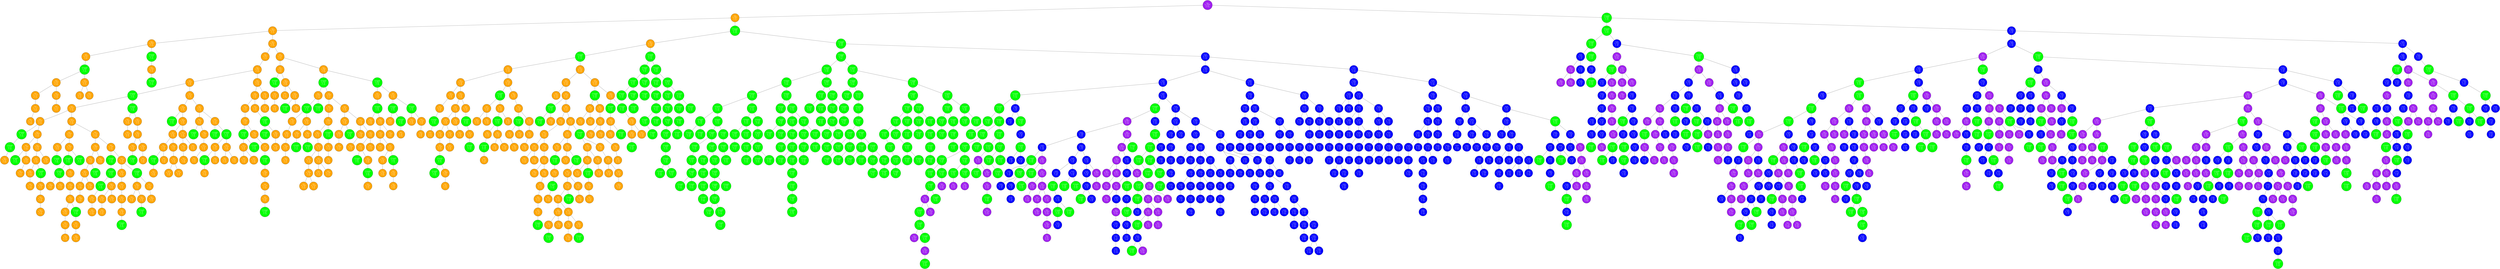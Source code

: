graph G {
	rankdir=TB;
	node [shape=circle];
	"0x557663ac44f0" [label="line
p: 10000
X: 231\nY: 224", color=black, fontcolor=white, style=filled, fillcolor=purple];
	"0x557663ac44f0" -- "0x557663acc6f0";
	"0x557663acc6f0" [label="text
p: 9995
X: 96\nY: 54", color=black, fontcolor=white, style=filled, fillcolor=orange];
	"0x557663acc6f0" -- "0x557663ac7c70";
	"0x557663ac7c70" [label="text
p: 9860
X: 16\nY: 74", color=black, fontcolor=white, style=filled, fillcolor=orange];
	"0x557663ac7c70" -- "0x557663acb170";
	"0x557663acb170" [label="text
p: 8806
X: 16\nY: 234", color=black, fontcolor=white, style=filled, fillcolor=orange];
	"0x557663acb170" -- "0x557663ad7670";
	"0x557663ad7670" [label="text
p: 8167
X: 16\nY: 84", color=black, fontcolor=white, style=filled, fillcolor=orange];
	"0x557663ad7670" -- "0x557663ad0e70";
	"0x557663ad0e70" [label="rectangle
p: 5633
X: 16\nY: 154", color=black, fontcolor=white, style=filled, fillcolor=green];
	"0x557663ad0e70" -- "0x557663ad3c70";
	"0x557663ad3c70" [label="text
p: 3532
X: 16\nY: 164", color=black, fontcolor=white, style=filled, fillcolor=orange];
	"0x557663ad3c70" -- "0x557663ad42f0";
	"0x557663ad42f0" [label="text
p: 2716
X: 16\nY: 114", color=black, fontcolor=white, style=filled, fillcolor=orange];
	"0x557663ad42f0" -- "0x557663ad4ff0";
	"0x557663ad4ff0" [label="text
p: 1717
X: 16\nY: 94", color=black, fontcolor=white, style=filled, fillcolor=orange];
	"0x557663ad4ff0" -- "0x557663ad47f0";
	"0x557663ad47f0" [label="text
p: 781
X: 16\nY: 264", color=black, fontcolor=white, style=filled, fillcolor=orange];
	"0x557663ad3c70" -- "0x557663ad2370";
	"0x557663ad2370" [label="text
p: 2160
X: 16\nY: 194", color=black, fontcolor=white, style=filled, fillcolor=orange];
	"0x557663ad2370" -- "0x557663ad3670";
	"0x557663ad3670" [label="text
p: 1171
X: 16\nY: 14", color=black, fontcolor=white, style=filled, fillcolor=orange];
	"0x557663ad0e70" -- "0x557663accc70";
	"0x557663accc70" [label="text
p: 5324
X: 16\nY: 174", color=black, fontcolor=white, style=filled, fillcolor=orange];
	"0x557663accc70" -- "0x557663ad0270";
	"0x557663ad0270" [label="text
p: 803
X: 16\nY: 64", color=black, fontcolor=white, style=filled, fillcolor=orange];
	"0x557663accc70" -- "0x557663acc770";
	"0x557663acc770" [label="text
p: 929
X: 16\nY: 54", color=black, fontcolor=white, style=filled, fillcolor=orange];
	"0x557663acb170" -- "0x557663ac9570";
	"0x557663ac9570" [label="rectangle
p: 4133
X: 16\nY: 144", color=black, fontcolor=white, style=filled, fillcolor=green];
	"0x557663ac9570" -- "0x557663aca770";
	"0x557663aca770" [label="text
p: 3383
X: 16\nY: 24", color=black, fontcolor=white, style=filled, fillcolor=orange];
	"0x557663aca770" -- "0x557663ac9970";
	"0x557663ac9970" [label="rectangle
p: 2728
X: 16\nY: 134", color=black, fontcolor=white, style=filled, fillcolor=green];
	"0x557663ac7c70" -- "0x557663ac2bf0";
	"0x557663ac2bf0" [label="text
p: 9847
X: 66\nY: 234", color=black, fontcolor=white, style=filled, fillcolor=orange];
	"0x557663ac2bf0" -- "0x557663ac2970";
	"0x557663ac2970" [label="text
p: 9825
X: 16\nY: 34", color=black, fontcolor=white, style=filled, fillcolor=orange];
	"0x557663ac2970" -- "0x557663ac5d70";
	"0x557663ac5d70" [label="text
p: 9667
X: 56\nY: 224", color=black, fontcolor=white, style=filled, fillcolor=orange];
	"0x557663ac5d70" -- "0x557663ac08f0";
	"0x557663ac08f0" [label="text
p: 9628
X: 46\nY: 84", color=black, fontcolor=white, style=filled, fillcolor=orange];
	"0x557663ac08f0" -- "0x557663ad70f0";
	"0x557663ad70f0" [label="rectangle
p: 9576
X: 46\nY: 124", color=black, fontcolor=white, style=filled, fillcolor=green];
	"0x557663ad70f0" -- "0x557663ac9870";
	"0x557663ac9870" [label="text
p: 9353
X: 26\nY: 184", color=black, fontcolor=white, style=filled, fillcolor=orange];
	"0x557663ac9870" -- "0x557663abbbf0";
	"0x557663abbbf0" [label="text
p: 9240
X: 16\nY: 254", color=black, fontcolor=white, style=filled, fillcolor=orange];
	"0x557663abbbf0" -- "0x557663abcdf0";
	"0x557663abcdf0" [label="rectangle
p: 7876
X: 16\nY: 124", color=black, fontcolor=white, style=filled, fillcolor=green];
	"0x557663abcdf0" -- "0x557663ac15f0";
	"0x557663ac15f0" [label="rectangle
p: 5197
X: 16\nY: 164", color=black, fontcolor=white, style=filled, fillcolor=green];
	"0x557663ac15f0" -- "0x557663ac0cf0";
	"0x557663ac0cf0" [label="text
p: 4697
X: 16\nY: 184", color=black, fontcolor=white, style=filled, fillcolor=orange];
	"0x557663abbbf0" -- "0x557663ab7bf0";
	"0x557663ab7bf0" [label="text
p: 8638
X: 16\nY: 224", color=black, fontcolor=white, style=filled, fillcolor=orange];
	"0x557663ab7bf0" -- "0x557663ab9370";
	"0x557663ab9370" [label="text
p: 7496
X: 16\nY: 204", color=black, fontcolor=white, style=filled, fillcolor=orange];
	"0x557663ab9370" -- "0x557663aba470";
	"0x557663aba470" [label="rectangle
p: 465
X: 16\nY: 114", color=black, fontcolor=white, style=filled, fillcolor=green];
	"0x557663ab9370" -- "0x557663ab7ff0";
	"0x557663ab7ff0" [label="text
p: 6048
X: 16\nY: 214", color=black, fontcolor=white, style=filled, fillcolor=orange];
	"0x557663ab7ff0" -- "0x557663ab90f0";
	"0x557663ab90f0" [label="text
p: 3918
X: 16\nY: 44", color=black, fontcolor=white, style=filled, fillcolor=orange];
	"0x557663ab7bf0" -- "0x557663acebf0";
	"0x557663acebf0" [label="text
p: 8482
X: 26\nY: 224", color=black, fontcolor=white, style=filled, fillcolor=orange];
	"0x557663acebf0" -- "0x557663ad82f0";
	"0x557663ad82f0" [label="text
p: 8237
X: 26\nY: 104", color=black, fontcolor=white, style=filled, fillcolor=orange];
	"0x557663ad82f0" -- "0x557663ab51f0";
	"0x557663ab51f0" [label="text
p: 6957
X: 16\nY: 244", color=black, fontcolor=white, style=filled, fillcolor=orange];
	"0x557663ab51f0" -- "0x557663ab5cf0";
	"0x557663ab5cf0" [label="text
p: 1781
X: 16\nY: 104", color=black, fontcolor=white, style=filled, fillcolor=orange];
	"0x557663ad82f0" -- "0x557663ad0670";
	"0x557663ad0670" [label="rectangle
p: 6337
X: 26\nY: 114", color=black, fontcolor=white, style=filled, fillcolor=green];
	"0x557663ad0670" -- "0x557663ad78f0";
	"0x557663ad78f0" [label="text
p: 3948
X: 26\nY: 14", color=black, fontcolor=white, style=filled, fillcolor=orange];
	"0x557663ad78f0" -- "0x557663ad2870";
	"0x557663ad2870" [label="text
p: 3762
X: 26\nY: 194", color=black, fontcolor=white, style=filled, fillcolor=orange];
	"0x557663ad2870" -- "0x557663ad5f70";
	"0x557663ad5f70" [label="text
p: 1852
X: 26\nY: 234", color=black, fontcolor=white, style=filled, fillcolor=orange];
	"0x557663acebf0" -- "0x557663acd8f0";
	"0x557663acd8f0" [label="text
p: 2009
X: 26\nY: 214", color=black, fontcolor=white, style=filled, fillcolor=orange];
	"0x557663ac9870" -- "0x557663ab6470";
	"0x557663ab6470" [label="text
p: 8536
X: 26\nY: 244", color=black, fontcolor=white, style=filled, fillcolor=orange];
	"0x557663ab6470" -- "0x557663ac6e70";
	"0x557663ac6e70" [label="text
p: 8208
X: 26\nY: 94", color=black, fontcolor=white, style=filled, fillcolor=orange];
	"0x557663ac6e70" -- "0x557663ac7b70";
	"0x557663ac7b70" [label="text
p: 5652
X: 26\nY: 24", color=black, fontcolor=white, style=filled, fillcolor=orange];
	"0x557663ac7b70" -- "0x557663ac7170";
	"0x557663ac7170" [label="rectangle
p: 4956
X: 26\nY: 164", color=black, fontcolor=white, style=filled, fillcolor=green];
	"0x557663ac6e70" -- "0x557663ab77f0";
	"0x557663ab77f0" [label="text
p: 7984
X: 26\nY: 74", color=black, fontcolor=white, style=filled, fillcolor=orange];
	"0x557663ab77f0" -- "0x557663ac2370";
	"0x557663ac2370" [label="rectangle
p: 7861
X: 26\nY: 124", color=black, fontcolor=white, style=filled, fillcolor=green];
	"0x557663ac2370" -- "0x557663ac4e70";
	"0x557663ac4e70" [label="rectangle
p: 5294
X: 26\nY: 154", color=black, fontcolor=white, style=filled, fillcolor=green];
	"0x557663ac4e70" -- "0x557663ac5c70";
	"0x557663ac5c70" [label="text
p: 4046
X: 26\nY: 84", color=black, fontcolor=white, style=filled, fillcolor=orange];
	"0x557663ac4e70" -- "0x557663ac3070";
	"0x557663ac3070" [label="text
p: 4262
X: 26\nY: 114", color=black, fontcolor=white, style=filled, fillcolor=orange];
	"0x557663ac2370" -- "0x557663ab8770";
	"0x557663ab8770" [label="text
p: 6612
X: 26\nY: 54", color=black, fontcolor=white, style=filled, fillcolor=orange];
	"0x557663ab8770" -- "0x557663ab89f0";
	"0x557663ab89f0" [label="text
p: 4559
X: 26\nY: 204", color=black, fontcolor=white, style=filled, fillcolor=orange];
	"0x557663ab89f0" -- "0x557663abc2f0";
	"0x557663abc2f0" [label="text
p: 4162
X: 26\nY: 34", color=black, fontcolor=white, style=filled, fillcolor=orange];
	"0x557663abc2f0" -- "0x557663ac0c70";
	"0x557663ac0c70" [label="text
p: 3827
X: 26\nY: 254", color=black, fontcolor=white, style=filled, fillcolor=orange];
	"0x557663ac0c70" -- "0x557663abc370";
	"0x557663abc370" [label="text
p: 1270
X: 26\nY: 64", color=black, fontcolor=white, style=filled, fillcolor=orange];
	"0x557663abc370" -- "0x557663abf8f0";
	"0x557663abf8f0" [label="text
p: 536
X: 26\nY: 174", color=black, fontcolor=white, style=filled, fillcolor=orange];
	"0x557663abc2f0" -- "0x557663aba370";
	"0x557663aba370" [label="rectangle
p: 3546
X: 26\nY: 144", color=black, fontcolor=white, style=filled, fillcolor=green];
	"0x557663aba370" -- "0x557663aba270";
	"0x557663aba270" [label="text
p: 2727
X: 26\nY: 44", color=black, fontcolor=white, style=filled, fillcolor=orange];
	"0x557663aba270" -- "0x557663ab99f0";
	"0x557663ab99f0" [label="text
p: 1083
X: 26\nY: 164", color=black, fontcolor=white, style=filled, fillcolor=orange];
	"0x557663ab77f0" -- "0x557663ab6e70";
	"0x557663ab6e70" [label="rectangle
p: 1311
X: 26\nY: 134", color=black, fontcolor=white, style=filled, fillcolor=green];
	"0x557663ab6470" -- "0x557663aca970";
	"0x557663aca970" [label="text
p: 7753
X: 36\nY: 194", color=black, fontcolor=white, style=filled, fillcolor=orange];
	"0x557663aca970" -- "0x557663acef70";
	"0x557663acef70" [label="text
p: 6890
X: 36\nY: 14", color=black, fontcolor=white, style=filled, fillcolor=orange];
	"0x557663acef70" -- "0x557663ad5170";
	"0x557663ad5170" [label="text
p: 5791
X: 36\nY: 64", color=black, fontcolor=white, style=filled, fillcolor=orange];
	"0x557663ad5170" -- "0x557663ad6a70";
	"0x557663ad6a70" [label="text
p: 3672
X: 36\nY: 164", color=black, fontcolor=white, style=filled, fillcolor=orange];
	"0x557663ad6a70" -- "0x557663ab58f0";
	"0x557663ab58f0" [label="text
p: 2479
X: 26\nY: 264", color=black, fontcolor=white, style=filled, fillcolor=orange];
	"0x557663ab58f0" -- "0x557663ad7bf0";
	"0x557663ad7bf0" [label="text
p: 1696
X: 36\nY: 84", color=black, fontcolor=white, style=filled, fillcolor=orange];
	"0x557663ad6a70" -- "0x557663ad59f0";
	"0x557663ad59f0" [label="text
p: 1969
X: 36\nY: 264", color=black, fontcolor=white, style=filled, fillcolor=orange];
	"0x557663ad5170" -- "0x557663ad06f0";
	"0x557663ad06f0" [label="rectangle
p: 4637
X: 36\nY: 134", color=black, fontcolor=white, style=filled, fillcolor=green];
	"0x557663acef70" -- "0x557663acd4f0";
	"0x557663acd4f0" [label="text
p: 3609
X: 36\nY: 224", color=black, fontcolor=white, style=filled, fillcolor=orange];
	"0x557663aca970" -- "0x557663ac09f0";
	"0x557663ac09f0" [label="text
p: 7349
X: 36\nY: 104", color=black, fontcolor=white, style=filled, fillcolor=orange];
	"0x557663ac09f0" -- "0x557663ac1cf0";
	"0x557663ac1cf0" [label="rectangle
p: 6799
X: 36\nY: 164", color=black, fontcolor=white, style=filled, fillcolor=green];
	"0x557663ac1cf0" -- "0x557663ac7af0";
	"0x557663ac7af0" [label="rectangle
p: 6419
X: 36\nY: 114", color=black, fontcolor=white, style=filled, fillcolor=green];
	"0x557663ac7af0" -- "0x557663ac8bf0";
	"0x557663ac8bf0" [label="rectangle
p: 5211
X: 36\nY: 144", color=black, fontcolor=white, style=filled, fillcolor=green];
	"0x557663ac8bf0" -- "0x557663ac99f0";
	"0x557663ac99f0" [label="text
p: 4704
X: 36\nY: 184", color=black, fontcolor=white, style=filled, fillcolor=orange];
	"0x557663ac99f0" -- "0x557663aca070";
	"0x557663aca070" [label="text
p: 3010
X: 36\nY: 244", color=black, fontcolor=white, style=filled, fillcolor=orange];
	"0x557663ac7af0" -- "0x557663ac4570";
	"0x557663ac4570" [label="text
p: 5670
X: 36\nY: 94", color=black, fontcolor=white, style=filled, fillcolor=orange];
	"0x557663ac4570" -- "0x557663ac7070";
	"0x557663ac7070" [label="text
p: 3106
X: 36\nY: 214", color=black, fontcolor=white, style=filled, fillcolor=orange];
	"0x557663ac7070" -- "0x557663ac5bf0";
	"0x557663ac5bf0" [label="text
p: 476
X: 36\nY: 54", color=black, fontcolor=white, style=filled, fillcolor=orange];
	"0x557663ac4570" -- "0x557663ac3270";
	"0x557663ac3270" [label="text
p: 3309
X: 36\nY: 174", color=black, fontcolor=white, style=filled, fillcolor=orange];
	"0x557663ac09f0" -- "0x557663ab8e70";
	"0x557663ab8e70" [label="text
p: 7199
X: 36\nY: 204", color=black, fontcolor=white, style=filled, fillcolor=orange];
	"0x557663ab8e70" -- "0x557663abfe70";
	"0x557663abfe70" [label="text
p: 3952
X: 36\nY: 234", color=black, fontcolor=white, style=filled, fillcolor=orange];
	"0x557663abfe70" -- "0x557663abe970";
	"0x557663abe970" [label="text
p: 2731
X: 36\nY: 24", color=black, fontcolor=white, style=filled, fillcolor=orange];
	"0x557663abe970" -- "0x557663ab9170";
	"0x557663ab9170" [label="text
p: 2018
X: 36\nY: 114", color=black, fontcolor=white, style=filled, fillcolor=orange];
	"0x557663ab9170" -- "0x557663abcff0";
	"0x557663abcff0" [label="text
p: 940
X: 36\nY: 254", color=black, fontcolor=white, style=filled, fillcolor=orange];
	"0x557663abcff0" -- "0x557663abdb70";
	"0x557663abdb70" [label="rectangle
p: 863
X: 36\nY: 124", color=black, fontcolor=white, style=filled, fillcolor=green];
	"0x557663ab8e70" -- "0x557663ad79f0";
	"0x557663ad79f0" [label="rectangle
p: 6408
X: 46\nY: 134", color=black, fontcolor=white, style=filled, fillcolor=green];
	"0x557663ad79f0" -- "0x557663ab7870";
	"0x557663ab7870" [label="text
p: 3992
X: 36\nY: 44", color=black, fontcolor=white, style=filled, fillcolor=orange];
	"0x557663ab7870" -- "0x557663ab82f0";
	"0x557663ab82f0" [label="text
p: 1756
X: 36\nY: 34", color=black, fontcolor=white, style=filled, fillcolor=orange];
	"0x557663ab7870" -- "0x557663ab66f0";
	"0x557663ab66f0" [label="text
p: 3634
X: 36\nY: 74", color=black, fontcolor=white, style=filled, fillcolor=orange];
	"0x557663ab66f0" -- "0x557663ab4ef0";
	"0x557663ab4ef0" [label="rectangle
p: 524
X: 36\nY: 154", color=black, fontcolor=white, style=filled, fillcolor=green];
	"0x557663ad79f0" -- "0x557663ad77f0";
	"0x557663ad77f0" [label="text
p: 5216
X: 46\nY: 194", color=black, fontcolor=white, style=filled, fillcolor=orange];
	"0x557663ad77f0" -- "0x557663ad7770";
	"0x557663ad7770" [label="text
p: 3804
X: 46\nY: 114", color=black, fontcolor=white, style=filled, fillcolor=orange];
	"0x557663ad70f0" -- "0x557663ad3cf0";
	"0x557663ad3cf0" [label="rectangle
p: 9240
X: 46\nY: 164", color=black, fontcolor=white, style=filled, fillcolor=green];
	"0x557663ad3cf0" -- "0x557663ad6cf0";
	"0x557663ad6cf0" [label="text
p: 7301
X: 46\nY: 244", color=black, fontcolor=white, style=filled, fillcolor=orange];
	"0x557663ad6cf0" -- "0x557663ad40f0";
	"0x557663ad40f0" [label="text
p: 1223
X: 46\nY: 74", color=black, fontcolor=white, style=filled, fillcolor=orange];
	"0x557663ad3cf0" -- "0x557663ac57f0";
	"0x557663ac57f0" [label="text
p: 8251
X: 46\nY: 24", color=black, fontcolor=white, style=filled, fillcolor=orange];
	"0x557663ac57f0" -- "0x557663ac92f0";
	"0x557663ac92f0" [label="text
p: 5881
X: 46\nY: 54", color=black, fontcolor=white, style=filled, fillcolor=orange];
	"0x557663ac92f0" -- "0x557663ad1ef0";
	"0x557663ad1ef0" [label="text
p: 5565
X: 46\nY: 264", color=black, fontcolor=white, style=filled, fillcolor=orange];
	"0x557663ad1ef0" -- "0x557663acd870";
	"0x557663acd870" [label="rectangle
p: 4062
X: 46\nY: 154", color=black, fontcolor=white, style=filled, fillcolor=green];
	"0x557663ac92f0" -- "0x557663ac8ef0";
	"0x557663ac8ef0" [label="text
p: 4489
X: 46\nY: 164", color=black, fontcolor=white, style=filled, fillcolor=orange];
	"0x557663ac8ef0" -- "0x557663ac5870";
	"0x557663ac5870" [label="text
p: 118
X: 46\nY: 94", color=black, fontcolor=white, style=filled, fillcolor=orange];
	"0x557663ac08f0" -- "0x557663ad5670";
	"0x557663ad5670" [label="text
p: 9520
X: 56\nY: 174", color=black, fontcolor=white, style=filled, fillcolor=orange];
	"0x557663ad5670" -- "0x557663abd770";
	"0x557663abd770" [label="text
p: 9448
X: 46\nY: 174", color=black, fontcolor=white, style=filled, fillcolor=orange];
	"0x557663abd770" -- "0x557663abfb70";
	"0x557663abfb70" [label="rectangle
p: 2142
X: 46\nY: 114", color=black, fontcolor=white, style=filled, fillcolor=green];
	"0x557663abd770" -- "0x557663a46460";
	"0x557663a46460" [label="text
p: 9404
X: 46\nY: 214", color=black, fontcolor=white, style=filled, fillcolor=orange];
	"0x557663a46460" -- "0x557663ab9df0";
	"0x557663ab9df0" [label="text
p: 8615
X: 46\nY: 104", color=black, fontcolor=white, style=filled, fillcolor=orange];
	"0x557663ab9df0" -- "0x557663abadf0";
	"0x557663abadf0" [label="text
p: 8389
X: 46\nY: 184", color=black, fontcolor=white, style=filled, fillcolor=orange];
	"0x557663abadf0" -- "0x557663abb7f0";
	"0x557663abb7f0" [label="rectangle
p: 5206
X: 46\nY: 144", color=black, fontcolor=white, style=filled, fillcolor=green];
	"0x557663abb7f0" -- "0x557663abc8f0";
	"0x557663abc8f0" [label="text
p: 3411
X: 46\nY: 234", color=black, fontcolor=white, style=filled, fillcolor=orange];
	"0x557663abadf0" -- "0x557663aba570";
	"0x557663aba570" [label="text
p: 114
X: 46\nY: 44", color=black, fontcolor=white, style=filled, fillcolor=orange];
	"0x557663ab9df0" -- "0x557663ab9a70";
	"0x557663ab9a70" [label="text
p: 8466
X: 46\nY: 34", color=black, fontcolor=white, style=filled, fillcolor=orange];
	"0x557663ab9a70" -- "0x557663ab62f0";
	"0x557663ab62f0" [label="text
p: 4953
X: 46\nY: 254", color=black, fontcolor=white, style=filled, fillcolor=orange];
	"0x557663ab62f0" -- "0x557663ab9470";
	"0x557663ab9470" [label="text
p: 3518
X: 46\nY: 64", color=black, fontcolor=white, style=filled, fillcolor=orange];
	"0x557663ab62f0" -- "0x557663ab4d70";
	"0x557663ab4d70" [label="text
p: 1758
X: 46\nY: 14", color=black, fontcolor=white, style=filled, fillcolor=orange];
	"0x557663a46460" -- "0x557663ad6770";
	"0x557663ad6770" [label="text
p: 7570
X: 56\nY: 194", color=black, fontcolor=white, style=filled, fillcolor=orange];
	"0x557663ad6770" -- "0x557663a45fe0";
	"0x557663a45fe0" [label="text
p: 7004
X: 46\nY: 224", color=black, fontcolor=white, style=filled, fillcolor=orange];
	"0x557663a45fe0" -- "0x557663a462e0";
	"0x557663a462e0" [label="text
p: 3294
X: 46\nY: 204", color=black, fontcolor=white, style=filled, fillcolor=orange];
	"0x557663ad6770" -- "0x557663ad6370";
	"0x557663ad6370" [label="text
p: 423
X: 56\nY: 254", color=black, fontcolor=white, style=filled, fillcolor=orange];
	"0x557663ad5670" -- "0x557663ace070";
	"0x557663ace070" [label="text
p: 8027
X: 56\nY: 164", color=black, fontcolor=white, style=filled, fillcolor=orange];
	"0x557663ace070" -- "0x557663ad1170";
	"0x557663ad1170" [label="text
p: 7892
X: 56\nY: 94", color=black, fontcolor=white, style=filled, fillcolor=orange];
	"0x557663ad1170" -- "0x557663ad4270";
	"0x557663ad4270" [label="rectangle
p: 6948
X: 56\nY: 154", color=black, fontcolor=white, style=filled, fillcolor=green];
	"0x557663ad1170" -- "0x557663acec70";
	"0x557663acec70" [label="text
p: 5806
X: 56\nY: 44", color=black, fontcolor=white, style=filled, fillcolor=orange];
	"0x557663acec70" -- "0x557663acf570";
	"0x557663acf570" [label="text
p: 5419
X: 56\nY: 34", color=black, fontcolor=white, style=filled, fillcolor=orange];
	"0x557663acf570" -- "0x557663acfa70";
	"0x557663acfa70" [label="text
p: 542
X: 56\nY: 74", color=black, fontcolor=white, style=filled, fillcolor=orange];
	"0x557663ace070" -- "0x557663acce70";
	"0x557663acce70" [label="text
p: 7570
X: 56\nY: 234", color=black, fontcolor=white, style=filled, fillcolor=orange];
	"0x557663acce70" -- "0x557663acda70";
	"0x557663acda70" [label="rectangle
p: 4260
X: 56\nY: 144", color=black, fontcolor=white, style=filled, fillcolor=green];
	"0x557663acce70" -- "0x557663ac8970";
	"0x557663ac8970" [label="rectangle
p: 7423
X: 56\nY: 114", color=black, fontcolor=white, style=filled, fillcolor=green];
	"0x557663ac8970" -- "0x557663acad70";
	"0x557663acad70" [label="text
p: 7392
X: 56\nY: 114", color=black, fontcolor=white, style=filled, fillcolor=orange];
	"0x557663acad70" -- "0x557663acb7f0";
	"0x557663acb7f0" [label="rectangle
p: 706
X: 56\nY: 164", color=black, fontcolor=white, style=filled, fillcolor=green];
	"0x557663acb7f0" -- "0x557663acbf70";
	"0x557663acbf70" [label="text
p: 207
X: 56\nY: 244", color=black, fontcolor=white, style=filled, fillcolor=orange];
	"0x557663acad70" -- "0x557663ac9e70";
	"0x557663ac9e70" [label="text
p: 916
X: 56\nY: 204", color=black, fontcolor=white, style=filled, fillcolor=orange];
	"0x557663ac8970" -- "0x557663ac79f0";
	"0x557663ac79f0" [label="text
p: 6762
X: 56\nY: 184", color=black, fontcolor=white, style=filled, fillcolor=orange];
	"0x557663ac79f0" -- "0x557663ac87f0";
	"0x557663ac87f0" [label="text
p: 661
X: 56\nY: 214", color=black, fontcolor=white, style=filled, fillcolor=orange];
	"0x557663ac79f0" -- "0x557663ac7870";
	"0x557663ac7870" [label="text
p: 838
X: 56\nY: 24", color=black, fontcolor=white, style=filled, fillcolor=orange];
	"0x557663ac5d70" -- "0x557663ac82f0";
	"0x557663ac82f0" [label="text
p: 9341
X: 66\nY: 194", color=black, fontcolor=white, style=filled, fillcolor=orange];
	"0x557663ac82f0" -- "0x557663acdc70";
	"0x557663acdc70" [label="text
p: 8893
X: 66\nY: 94", color=black, fontcolor=white, style=filled, fillcolor=orange];
	"0x557663acdc70" -- "0x557663ac5470";
	"0x557663ac5470" [label="text
p: 7628
X: 56\nY: 14", color=black, fontcolor=white, style=filled, fillcolor=orange];
	"0x557663ac5470" -- "0x557663ab50f0";
	"0x557663ab50f0" [label="text
p: 6568
X: 56\nY: 84", color=black, fontcolor=white, style=filled, fillcolor=orange];
	"0x557663ab50f0" -- "0x557663ab86f0";
	"0x557663ab86f0" [label="rectangle
p: 5245
X: 56\nY: 124", color=black, fontcolor=white, style=filled, fillcolor=green];
	"0x557663ab86f0" -- "0x557663abd8f0";
	"0x557663abd8f0" [label="text
p: 5218
X: 56\nY: 54", color=black, fontcolor=white, style=filled, fillcolor=orange];
	"0x557663abd8f0" -- "0x557663ac05f0";
	"0x557663ac05f0" [label="text
p: 1572
X: 56\nY: 64", color=black, fontcolor=white, style=filled, fillcolor=orange];
	"0x557663abd8f0" -- "0x557663abbef0";
	"0x557663abbef0" [label="text
p: 4521
X: 56\nY: 264", color=black, fontcolor=white, style=filled, fillcolor=orange];
	"0x557663ab86f0" -- "0x557663ab68f0";
	"0x557663ab68f0" [label="rectangle
p: 4227
X: 56\nY: 134", color=black, fontcolor=white, style=filled, fillcolor=green];
	"0x557663ab50f0" -- "0x557663a45e60";
	"0x557663a45e60" [label="text
p: 5916
X: 56\nY: 104", color=black, fontcolor=white, style=filled, fillcolor=orange];
	"0x557663a45e60" -- "0x557663ad7ef0";
	"0x557663ad7ef0" [label="text
p: 5710
X: 66\nY: 224", color=black, fontcolor=white, style=filled, fillcolor=orange];
	"0x557663ad7ef0" -- "0x557663ad5770";
	"0x557663ad5770" [label="rectangle
p: 3787
X: 66\nY: 124", color=black, fontcolor=white, style=filled, fillcolor=green];
	"0x557663ad5770" -- "0x557663ad4b70";
	"0x557663ad4b70" [label="text
p: 3696
X: 66\nY: 24", color=black, fontcolor=white, style=filled, fillcolor=orange];
	"0x557663ad4b70" -- "0x557663acf270";
	"0x557663acf270" [label="text
p: 2795
X: 66\nY: 244", color=black, fontcolor=white, style=filled, fillcolor=orange];
	"0x557663acf270" -- "0x557663ad0970";
	"0x557663ad0970" [label="text
p: 2455
X: 66\nY: 84", color=black, fontcolor=white, style=filled, fillcolor=orange];
	"0x557663ad0970" -- "0x557663ad2770";
	"0x557663ad2770" [label="rectangle
p: 1059
X: 66\nY: 114", color=black, fontcolor=white, style=filled, fillcolor=green];
	"0x557663acdc70" -- "0x557663ac84f0";
	"0x557663ac84f0" [label="text
p: 7055
X: 66\nY: 254", color=black, fontcolor=white, style=filled, fillcolor=orange];
	"0x557663ac84f0" -- "0x557663acbef0";
	"0x557663acbef0" [label="rectangle
p: 6627
X: 66\nY: 144", color=black, fontcolor=white, style=filled, fillcolor=green];
	"0x557663acbef0" -- "0x557663acd370";
	"0x557663acd370" [label="rectangle
p: 1583
X: 66\nY: 164", color=black, fontcolor=white, style=filled, fillcolor=green];
	"0x557663acbef0" -- "0x557663ac91f0";
	"0x557663ac91f0" [label="text
p: 3941
X: 66\nY: 54", color=black, fontcolor=white, style=filled, fillcolor=orange];
	"0x557663ac91f0" -- "0x557663ac8870";
	"0x557663ac8870" [label="text
p: 1181
X: 66\nY: 184", color=black, fontcolor=white, style=filled, fillcolor=orange];
	"0x557663ac82f0" -- "0x557663ac3a70";
	"0x557663ac3a70" [label="text
p: 7087
X: 66\nY: 204", color=black, fontcolor=white, style=filled, fillcolor=orange];
	"0x557663ac3a70" -- "0x557663ac2ff0";
	"0x557663ac2ff0" [label="text
p: 6126
X: 66\nY: 264", color=black, fontcolor=white, style=filled, fillcolor=orange];
	"0x557663ac2bf0" -- "0x557663ab76f0";
	"0x557663ab76f0" [label="text
p: 9766
X: 66\nY: 34", color=black, fontcolor=white, style=filled, fillcolor=orange];
	"0x557663ab76f0" -- "0x557663abce70";
	"0x557663abce70" [label="text
p: 8972
X: 66\nY: 64", color=black, fontcolor=white, style=filled, fillcolor=orange];
	"0x557663abce70" -- "0x557663abd170";
	"0x557663abd170" [label="rectangle
p: 7327
X: 66\nY: 154", color=black, fontcolor=white, style=filled, fillcolor=green];
	"0x557663abd170" -- "0x557663ac0770";
	"0x557663ac0770" [label="text
p: 2019
X: 66\nY: 74", color=black, fontcolor=white, style=filled, fillcolor=orange];
	"0x557663ac0770" -- "0x557663ac06f0";
	"0x557663ac06f0" [label="text
p: 523
X: 66\nY: 14", color=black, fontcolor=white, style=filled, fillcolor=orange];
	"0x557663abce70" -- "0x557663aba2f0";
	"0x557663aba2f0" [label="text
p: 8050
X: 66\nY: 104", color=black, fontcolor=white, style=filled, fillcolor=orange];
	"0x557663aba2f0" -- "0x557663abb870";
	"0x557663abb870" [label="text
p: 777
X: 66\nY: 174", color=black, fontcolor=white, style=filled, fillcolor=orange];
	"0x557663aba2f0" -- "0x557663ab8ff0";
	"0x557663ab8ff0" [label="text
p: 5926
X: 66\nY: 164", color=black, fontcolor=white, style=filled, fillcolor=orange];
	"0x557663ab8ff0" -- "0x557663ab94f0";
	"0x557663ab94f0" [label="rectangle
p: 1337
X: 66\nY: 134", color=black, fontcolor=white, style=filled, fillcolor=green];
	"0x557663ab8ff0" -- "0x557663ab8f70";
	"0x557663ab8f70" [label="text
p: 3808
X: 66\nY: 44", color=black, fontcolor=white, style=filled, fillcolor=orange];
	"0x557663ab76f0" -- "0x557663ac7d70";
	"0x557663ac7d70" [label="text
p: 9684
X: 86\nY: 164", color=black, fontcolor=white, style=filled, fillcolor=orange];
	"0x557663ac7d70" -- "0x557663ac78f0";
	"0x557663ac78f0" [label="rectangle
p: 9325
X: 76\nY: 134", color=black, fontcolor=white, style=filled, fillcolor=green];
	"0x557663ac78f0" -- "0x557663ac9ef0";
	"0x557663ac9ef0" [label="text
p: 8802
X: 76\nY: 164", color=black, fontcolor=white, style=filled, fillcolor=orange];
	"0x557663ac9ef0" -- "0x557663acfff0";
	"0x557663acfff0" [label="rectangle
p: 8218
X: 76\nY: 124", color=black, fontcolor=white, style=filled, fillcolor=green];
	"0x557663acfff0" -- "0x557663ab6af0";
	"0x557663ab6af0" [label="text
p: 7414
X: 66\nY: 214", color=black, fontcolor=white, style=filled, fillcolor=orange];
	"0x557663ab6af0" -- "0x557663ad3870";
	"0x557663ad3870" [label="text
p: 5812
X: 76\nY: 84", color=black, fontcolor=white, style=filled, fillcolor=orange];
	"0x557663ad3870" -- "0x557663ab5c70";
	"0x557663ab5c70" [label="text
p: 4389
X: 66\nY: 114", color=black, fontcolor=white, style=filled, fillcolor=orange];
	"0x557663ab5c70" -- "0x557663ad3ef0";
	"0x557663ad3ef0" [label="text
p: 388
X: 76\nY: 94", color=black, fontcolor=white, style=filled, fillcolor=orange];
	"0x557663acfff0" -- "0x557663acb5f0";
	"0x557663acb5f0" [label="text
p: 3841
X: 76\nY: 244", color=black, fontcolor=white, style=filled, fillcolor=orange];
	"0x557663acb5f0" -- "0x557663acd1f0";
	"0x557663acd1f0" [label="text
p: 3399
X: 76\nY: 54", color=black, fontcolor=white, style=filled, fillcolor=orange];
	"0x557663acd1f0" -- "0x557663ace5f0";
	"0x557663ace5f0" [label="rectangle
p: 3113
X: 76\nY: 164", color=black, fontcolor=white, style=filled, fillcolor=green];
	"0x557663acb5f0" -- "0x557663aca670";
	"0x557663aca670" [label="text
p: 3696
X: 76\nY: 204", color=black, fontcolor=white, style=filled, fillcolor=orange];
	"0x557663aca670" -- "0x557663ac9f70";
	"0x557663ac9f70" [label="rectangle
p: 1564
X: 76\nY: 154", color=black, fontcolor=white, style=filled, fillcolor=green];
	"0x557663ac9ef0" -- "0x557663ac9d70";
	"0x557663ac9d70" [label="rectangle
p: 6500
X: 76\nY: 114", color=black, fontcolor=white, style=filled, fillcolor=green];
	"0x557663ac78f0" -- "0x557663ab57f0";
	"0x557663ab57f0" [label="text
p: 8484
X: 76\nY: 24", color=black, fontcolor=white, style=filled, fillcolor=orange];
	"0x557663ab57f0" -- "0x557663ac7470";
	"0x557663ac7470" [label="text
p: 7505
X: 76\nY: 34", color=black, fontcolor=white, style=filled, fillcolor=orange];
	"0x557663ac7470" -- "0x557663abd570";
	"0x557663abd570" [label="text
p: 6839
X: 76\nY: 254", color=black, fontcolor=white, style=filled, fillcolor=orange];
	"0x557663abd570" -- "0x557663ac4bf0";
	"0x557663ac4bf0" [label="text
p: 5045
X: 76\nY: 174", color=black, fontcolor=white, style=filled, fillcolor=orange];
	"0x557663ac4bf0" -- "0x557663ac1870";
	"0x557663ac1870" [label="text
p: 3152
X: 76\nY: 14", color=black, fontcolor=white, style=filled, fillcolor=orange];
	"0x557663ac1870" -- "0x557663ac1970";
	"0x557663ac1970" [label="text
p: 3120
X: 76\nY: 194", color=black, fontcolor=white, style=filled, fillcolor=orange];
	"0x557663ac1970" -- "0x557663ac3870";
	"0x557663ac3870" [label="text
p: 2868
X: 76\nY: 104", color=black, fontcolor=white, style=filled, fillcolor=orange];
	"0x557663ac3870" -- "0x557663ac4b70";
	"0x557663ac4b70" [label="text
p: 1492
X: 76\nY: 224", color=black, fontcolor=white, style=filled, fillcolor=orange];
	"0x557663ac3870" -- "0x557663ac1df0";
	"0x557663ac1df0" [label="text
p: 1554
X: 76\nY: 44", color=black, fontcolor=white, style=filled, fillcolor=orange];
	"0x557663ac1870" -- "0x557663ac0370";
	"0x557663ac0370" [label="text
p: 2378
X: 76\nY: 264", color=black, fontcolor=white, style=filled, fillcolor=orange];
	"0x557663ac0370" -- "0x557663ac1570";
	"0x557663ac1570" [label="text
p: 427
X: 76\nY: 214", color=black, fontcolor=white, style=filled, fillcolor=orange];
	"0x557663ac0370" -- "0x557663abf5f0";
	"0x557663abf5f0" [label="text
p: 1198
X: 76\nY: 114", color=black, fontcolor=white, style=filled, fillcolor=orange];
	"0x557663abd570" -- "0x557663ab7270";
	"0x557663ab7270" [label="rectangle
p: 6287
X: 76\nY: 144", color=black, fontcolor=white, style=filled, fillcolor=green];
	"0x557663ab7270" -- "0x557663aba7f0";
	"0x557663aba7f0" [label="text
p: 3815
X: 76\nY: 234", color=black, fontcolor=white, style=filled, fillcolor=orange];
	"0x557663aba7f0" -- "0x557663ab7b70";
	"0x557663ab7b70" [label="text
p: 982
X: 76\nY: 184", color=black, fontcolor=white, style=filled, fillcolor=orange];
	"0x557663ab57f0" -- "0x557663ad2f70";
	"0x557663ad2f70" [label="text
p: 8010
X: 86\nY: 234", color=black, fontcolor=white, style=filled, fillcolor=orange];
	"0x557663ad2f70" -- "0x557663ad7e70";
	"0x557663ad7e70" [label="text
p: 7324
X: 86\nY: 194", color=black, fontcolor=white, style=filled, fillcolor=orange];
	"0x557663ad7e70" -- "0x557663ab4df0";
	"0x557663ab4df0" [label="text
p: 6985
X: 76\nY: 74", color=black, fontcolor=white, style=filled, fillcolor=orange];
	"0x557663ab4df0" -- "0x557663ab4f70";
	"0x557663ab4f70" [label="text
p: 3468
X: 76\nY: 64", color=black, fontcolor=white, style=filled, fillcolor=orange];
	"0x557663ad7e70" -- "0x557663ad4370";
	"0x557663ad4370" [label="rectangle
p: 6501
X: 86\nY: 144", color=black, fontcolor=white, style=filled, fillcolor=green];
	"0x557663ad2f70" -- "0x557663ace670";
	"0x557663ace670" [label="text
p: 6730
X: 86\nY: 184", color=black, fontcolor=white, style=filled, fillcolor=orange];
	"0x557663ace670" -- "0x557663ad0470";
	"0x557663ad0470" [label="text
p: 5088
X: 86\nY: 264", color=black, fontcolor=white, style=filled, fillcolor=orange];
	"0x557663ad0470" -- "0x557663ad2df0";
	"0x557663ad2df0" [label="text
p: 1809
X: 86\nY: 24", color=black, fontcolor=white, style=filled, fillcolor=orange];
	"0x557663ace670" -- "0x557663acae70";
	"0x557663acae70" [label="text
p: 6001
X: 86\nY: 94", color=black, fontcolor=white, style=filled, fillcolor=orange];
	"0x557663acae70" -- "0x557663acc670";
	"0x557663acc670" [label="text
p: 5572
X: 86\nY: 244", color=black, fontcolor=white, style=filled, fillcolor=orange];
	"0x557663acc670" -- "0x557663acd670";
	"0x557663acd670" [label="rectangle
p: 4682
X: 86\nY: 154", color=black, fontcolor=white, style=filled, fillcolor=green];
	"0x557663acc670" -- "0x557663acb970";
	"0x557663acb970" [label="text
p: 4060
X: 86\nY: 84", color=black, fontcolor=white, style=filled, fillcolor=orange];
	"0x557663acb970" -- "0x557663acc370";
	"0x557663acc370" [label="rectangle
p: 2311
X: 86\nY: 164", color=black, fontcolor=white, style=filled, fillcolor=green];
	"0x557663acc370" -- "0x557663acc070";
	"0x557663acc070" [label="text
p: 1959
X: 86\nY: 74", color=black, fontcolor=white, style=filled, fillcolor=orange];
	"0x557663acae70" -- "0x557663aca4f0";
	"0x557663aca4f0" [label="text
p: 3276
X: 86\nY: 174", color=black, fontcolor=white, style=filled, fillcolor=orange];
	"0x557663ac7d70" -- "0x557663a46b60";
	"0x557663a46b60" [label="rectangle
p: 9623
X: 86\nY: 134", color=black, fontcolor=white, style=filled, fillcolor=green];
	"0x557663a46b60" -- "0x557663ac6170";
	"0x557663ac6170" [label="text
p: 9213
X: 86\nY: 214", color=black, fontcolor=white, style=filled, fillcolor=orange];
	"0x557663ac6170" -- "0x557663ac4cf0";
	"0x557663ac4cf0" [label="rectangle
p: 8351
X: 86\nY: 124", color=black, fontcolor=white, style=filled, fillcolor=green];
	"0x557663ac4cf0" -- "0x557663ac5070";
	"0x557663ac5070" [label="text
p: 3663
X: 86\nY: 104", color=black, fontcolor=white, style=filled, fillcolor=orange];
	"0x557663ac4cf0" -- "0x557663ab7f70";
	"0x557663ab7f70" [label="text
p: 6962
X: 86\nY: 114", color=black, fontcolor=white, style=filled, fillcolor=orange];
	"0x557663ab7f70" -- "0x557663ac23f0";
	"0x557663ac23f0" [label="text
p: 5420
X: 86\nY: 44", color=black, fontcolor=white, style=filled, fillcolor=orange];
	"0x557663ac23f0" -- "0x557663ac41f0";
	"0x557663ac41f0" [label="text
p: 1213
X: 86\nY: 14", color=black, fontcolor=white, style=filled, fillcolor=orange];
	"0x557663ac23f0" -- "0x557663abdc70";
	"0x557663abdc70" [label="text
p: 4251
X: 86\nY: 54", color=black, fontcolor=white, style=filled, fillcolor=orange];
	"0x557663abdc70" -- "0x557663abf3f0";
	"0x557663abf3f0" [label="text
p: 3323
X: 86\nY: 34", color=black, fontcolor=white, style=filled, fillcolor=orange];
	"0x557663abf3f0" -- "0x557663abf7f0";
	"0x557663abf7f0" [label="text
p: 446
X: 86\nY: 204", color=black, fontcolor=white, style=filled, fillcolor=orange];
	"0x557663abdc70" -- "0x557663abccf0";
	"0x557663abccf0" [label="rectangle
p: 3371
X: 86\nY: 114", color=black, fontcolor=white, style=filled, fillcolor=green];
	"0x557663abccf0" -- "0x557663abb170";
	"0x557663abb170" [label="text
p: 818
X: 86\nY: 224", color=black, fontcolor=white, style=filled, fillcolor=orange];
	"0x557663abb170" -- "0x557663ab9b70";
	"0x557663ab9b70" [label="text
p: 466
X: 86\nY: 254", color=black, fontcolor=white, style=filled, fillcolor=orange];
	"0x557663ab7f70" -- "0x557663ab4bf0";
	"0x557663ab4bf0" [label="text
p: 3484
X: 86\nY: 64", color=black, fontcolor=white, style=filled, fillcolor=orange];
	"0x557663a46b60" -- "0x557663ad5d70";
	"0x557663ad5d70" [label="text
p: 9121
X: 96\nY: 234", color=black, fontcolor=white, style=filled, fillcolor=orange];
	"0x557663ad5d70" -- "0x557663ad6df0";
	"0x557663ad6df0" [label="rectangle
p: 6660
X: 96\nY: 114", color=black, fontcolor=white, style=filled, fillcolor=green];
	"0x557663ad6df0" -- "0x557663ad8070";
	"0x557663ad8070" [label="text
p: 5285
X: 96\nY: 14", color=black, fontcolor=white, style=filled, fillcolor=orange];
	"0x557663ad6df0" -- "0x557663ad6470";
	"0x557663ad6470" [label="rectangle
p: 1592
X: 96\nY: 164", color=black, fontcolor=white, style=filled, fillcolor=green];
	"0x557663ad6470" -- "0x557663ad6af0";
	"0x557663ad6af0" [label="text
p: 731
X: 96\nY: 214", color=black, fontcolor=white, style=filled, fillcolor=orange];
	"0x557663ad5d70" -- "0x557663ad2cf0";
	"0x557663ad2cf0" [label="rectangle
p: 6905
X: 96\nY: 124", color=black, fontcolor=white, style=filled, fillcolor=green];
	"0x557663ad2cf0" -- "0x557663ad3170";
	"0x557663ad3170" [label="text
p: 1407
X: 96\nY: 104", color=black, fontcolor=white, style=filled, fillcolor=orange];
	"0x557663ad2cf0" -- "0x557663acc9f0";
	"0x557663acc9f0" [label="text
p: 2339
X: 96\nY: 84", color=black, fontcolor=white, style=filled, fillcolor=orange];
	"0x557663acc9f0" -- "0x557663ad0ff0";
	"0x557663ad0ff0" [label="text
p: 365
X: 96\nY: 94", color=black, fontcolor=white, style=filled, fillcolor=orange];
	"0x557663acc6f0" -- "0x557663acb9f0";
	"0x557663acb9f0" [label="rectangle
p: 9948
X: 146\nY: 134", color=black, fontcolor=white, style=filled, fillcolor=green];
	"0x557663acb9f0" -- "0x557663a46260";
	"0x557663a46260" [label="text
p: 9819
X: 136\nY: 204", color=black, fontcolor=white, style=filled, fillcolor=orange];
	"0x557663a46260" -- "0x557663ad7970";
	"0x557663ad7970" [label="rectangle
p: 9606
X: 116\nY: 124", color=black, fontcolor=white, style=filled, fillcolor=green];
	"0x557663ad7970" -- "0x557663ad56f0";
	"0x557663ad56f0" [label="text
p: 9502
X: 106\nY: 194", color=black, fontcolor=white, style=filled, fillcolor=orange];
	"0x557663ad56f0" -- "0x557663ac7df0";
	"0x557663ac7df0" [label="text
p: 9146
X: 96\nY: 184", color=black, fontcolor=white, style=filled, fillcolor=orange];
	"0x557663ac7df0" -- "0x557663acb2f0";
	"0x557663acb2f0" [label="text
p: 6870
X: 96\nY: 24", color=black, fontcolor=white, style=filled, fillcolor=orange];
	"0x557663acb2f0" -- "0x557663ac85f0";
	"0x557663ac85f0" [label="text
p: 4784
X: 96\nY: 64", color=black, fontcolor=white, style=filled, fillcolor=orange];
	"0x557663ac85f0" -- "0x557663ac9370";
	"0x557663ac9370" [label="rectangle
p: 4730
X: 96\nY: 154", color=black, fontcolor=white, style=filled, fillcolor=green];
	"0x557663ac9370" -- "0x557663ac8b70";
	"0x557663ac8b70" [label="text
p: 55
X: 96\nY: 114", color=black, fontcolor=white, style=filled, fillcolor=orange];
	"0x557663ac7df0" -- "0x557663a464e0";
	"0x557663a464e0" [label="text
p: 8767
X: 96\nY: 244", color=black, fontcolor=white, style=filled, fillcolor=orange];
	"0x557663a464e0" -- "0x557663ab8070";
	"0x557663ab8070" [label="text
p: 8727
X: 96\nY: 194", color=black, fontcolor=white, style=filled, fillcolor=orange];
	"0x557663ab8070" -- "0x557663abecf0";
	"0x557663abecf0" [label="text
p: 8578
X: 96\nY: 254", color=black, fontcolor=white, style=filled, fillcolor=orange];
	"0x557663abecf0" -- "0x557663abf6f0";
	"0x557663abf6f0" [label="text
p: 7810
X: 96\nY: 204", color=black, fontcolor=white, style=filled, fillcolor=orange];
	"0x557663abf6f0" -- "0x557663abfdf0";
	"0x557663abfdf0" [label="text
p: 5839
X: 96\nY: 224", color=black, fontcolor=white, style=filled, fillcolor=orange];
	"0x557663abfdf0" -- "0x557663ac1a70";
	"0x557663ac1a70" [label="rectangle
p: 5115
X: 96\nY: 134", color=black, fontcolor=white, style=filled, fillcolor=green];
	"0x557663ac1a70" -- "0x557663ac1b70";
	"0x557663ac1b70" [label="rectangle
p: 1831
X: 96\nY: 144", color=black, fontcolor=white, style=filled, fillcolor=green];
	"0x557663ac1a70" -- "0x557663ac0170";
	"0x557663ac0170" [label="text
p: 2698
X: 96\nY: 34", color=black, fontcolor=white, style=filled, fillcolor=orange];
	"0x557663ac0170" -- "0x557663ac03f0";
	"0x557663ac03f0" [label="text
p: 441
X: 96\nY: 74", color=black, fontcolor=white, style=filled, fillcolor=orange];
	"0x557663abecf0" -- "0x557663abcef0";
	"0x557663abcef0" [label="text
p: 5382
X: 96\nY: 174", color=black, fontcolor=white, style=filled, fillcolor=orange];
	"0x557663abcef0" -- "0x557663abe370";
	"0x557663abe370" [label="text
p: 4473
X: 96\nY: 44", color=black, fontcolor=white, style=filled, fillcolor=orange];
	"0x557663ab8070" -- "0x557663ab4cf0";
	"0x557663ab4cf0" [label="text
p: 2855
X: 96\nY: 264", color=black, fontcolor=white, style=filled, fillcolor=orange];
	"0x557663ab4cf0" -- "0x557663ab69f0";
	"0x557663ab69f0" [label="text
p: 2802
X: 96\nY: 164", color=black, fontcolor=white, style=filled, fillcolor=orange];
	"0x557663a464e0" -- "0x557663ad66f0";
	"0x557663ad66f0" [label="text
p: 6921
X: 106\nY: 14", color=black, fontcolor=white, style=filled, fillcolor=orange];
	"0x557663ad66f0" -- "0x557663ad6f70";
	"0x557663ad6f70" [label="rectangle
p: 6275
X: 106\nY: 144", color=black, fontcolor=white, style=filled, fillcolor=green];
	"0x557663ad6f70" -- "0x557663ad7a70";
	"0x557663ad7a70" [label="text
p: 4679
X: 106\nY: 54", color=black, fontcolor=white, style=filled, fillcolor=orange];
	"0x557663ad7a70" -- "0x557663ad8370";
	"0x557663ad8370" [label="rectangle
p: 2100
X: 106\nY: 134", color=black, fontcolor=white, style=filled, fillcolor=green];
	"0x557663ad56f0" -- "0x557663abeff0";
	"0x557663abeff0" [label="text
p: 8786
X: 106\nY: 44", color=black, fontcolor=white, style=filled, fillcolor=orange];
	"0x557663abeff0" -- "0x557663ad1b70";
	"0x557663ad1b70" [label="rectangle
p: 8001
X: 106\nY: 154", color=black, fontcolor=white, style=filled, fillcolor=green];
	"0x557663ad1b70" -- "0x557663ad2a70";
	"0x557663ad2a70" [label="text
p: 6512
X: 106\nY: 94", color=black, fontcolor=white, style=filled, fillcolor=orange];
	"0x557663ad2a70" -- "0x557663ad4d70";
	"0x557663ad4d70" [label="text
p: 4619
X: 106\nY: 214", color=black, fontcolor=white, style=filled, fillcolor=orange];
	"0x557663ad2a70" -- "0x557663ad27f0";
	"0x557663ad27f0" [label="text
p: 5063
X: 106\nY: 104", color=black, fontcolor=white, style=filled, fillcolor=orange];
	"0x557663ad1b70" -- "0x557663ac12f0";
	"0x557663ac12f0" [label="text
p: 7973
X: 106\nY: 244", color=black, fontcolor=white, style=filled, fillcolor=orange];
	"0x557663ac12f0" -- "0x557663aca8f0";
	"0x557663aca8f0" [label="rectangle
p: 6112
X: 106\nY: 124", color=black, fontcolor=white, style=filled, fillcolor=green];
	"0x557663aca8f0" -- "0x557663acabf0";
	"0x557663acabf0" [label="text
p: 4655
X: 106\nY: 114", color=black, fontcolor=white, style=filled, fillcolor=orange];
	"0x557663acabf0" -- "0x557663acbbf0";
	"0x557663acbbf0" [label="rectangle
p: 718
X: 106\nY: 114", color=black, fontcolor=white, style=filled, fillcolor=green];
	"0x557663acbbf0" -- "0x557663acf8f0";
	"0x557663acf8f0" [label="text
p: 712
X: 106\nY: 64", color=black, fontcolor=white, style=filled, fillcolor=orange];
	"0x557663aca8f0" -- "0x557663ac27f0";
	"0x557663ac27f0" [label="text
p: 6043
X: 106\nY: 224", color=black, fontcolor=white, style=filled, fillcolor=orange];
	"0x557663ac27f0" -- "0x557663ac5cf0";
	"0x557663ac5cf0" [label="text
p: 916
X: 106\nY: 204", color=black, fontcolor=white, style=filled, fillcolor=orange];
	"0x557663ac27f0" -- "0x557663ac2270";
	"0x557663ac2270" [label="text
p: 2740
X: 106\nY: 234", color=black, fontcolor=white, style=filled, fillcolor=orange];
	"0x557663ac12f0" -- "0x557663abf870";
	"0x557663abf870" [label="text
p: 583
X: 106\nY: 34", color=black, fontcolor=white, style=filled, fillcolor=orange];
	"0x557663abeff0" -- "0x557663abebf0";
	"0x557663abebf0" [label="text
p: 7905
X: 106\nY: 74", color=black, fontcolor=white, style=filled, fillcolor=orange];
	"0x557663abebf0" -- "0x557663ab85f0";
	"0x557663ab85f0" [label="text
p: 7549
X: 106\nY: 264", color=black, fontcolor=white, style=filled, fillcolor=orange];
	"0x557663ab85f0" -- "0x557663abaa70";
	"0x557663abaa70" [label="rectangle
p: 6319
X: 106\nY: 164", color=black, fontcolor=white, style=filled, fillcolor=green];
	"0x557663abaa70" -- "0x557663abeaf0";
	"0x557663abeaf0" [label="text
p: 4674
X: 106\nY: 254", color=black, fontcolor=white, style=filled, fillcolor=orange];
	"0x557663abeaf0" -- "0x557663abe8f0";
	"0x557663abe8f0" [label="text
p: 1695
X: 106\nY: 174", color=black, fontcolor=white, style=filled, fillcolor=orange];
	"0x557663abaa70" -- "0x557663ab9570";
	"0x557663ab9570" [label="text
p: 2138
X: 106\nY: 164", color=black, fontcolor=white, style=filled, fillcolor=orange];
	"0x557663ab85f0" -- "0x557663ab5a70";
	"0x557663ab5a70" [label="text
p: 5610
X: 106\nY: 24", color=black, fontcolor=white, style=filled, fillcolor=orange];
	"0x557663ab5a70" -- "0x557663a46860";
	"0x557663a46860" [label="text
p: 5437
X: 106\nY: 84", color=black, fontcolor=white, style=filled, fillcolor=orange];
	"0x557663a46860" -- "0x557663a46560";
	"0x557663a46560" [label="text
p: 5404
X: 106\nY: 184", color=black, fontcolor=white, style=filled, fillcolor=orange];
	"0x557663ad7970" -- "0x557663ad36f0";
	"0x557663ad36f0" [label="text
p: 9225
X: 136\nY: 224", color=black, fontcolor=white, style=filled, fillcolor=orange];
	"0x557663ad36f0" -- "0x557663ad5570";
	"0x557663ad5570" [label="text
p: 9210
X: 116\nY: 104", color=black, fontcolor=white, style=filled, fillcolor=orange];
	"0x557663ad5570" -- "0x557663ad5cf0";
	"0x557663ad5cf0" [label="text
p: 5207
X: 116\nY: 204", color=black, fontcolor=white, style=filled, fillcolor=orange];
	"0x557663ad5570" -- "0x557663ad23f0";
	"0x557663ad23f0" [label="text
p: 8780
X: 116\nY: 84", color=black, fontcolor=white, style=filled, fillcolor=orange];
	"0x557663ad23f0" -- "0x557663ad2b70";
	"0x557663ad2b70" [label="rectangle
p: 8461
X: 116\nY: 154", color=black, fontcolor=white, style=filled, fillcolor=green];
	"0x557663ad2b70" -- "0x557663ad3af0";
	"0x557663ad3af0" [label="rectangle
p: 6628
X: 116\nY: 164", color=black, fontcolor=white, style=filled, fillcolor=green];
	"0x557663ad2b70" -- "0x557663ad25f0";
	"0x557663ad25f0" [label="text
p: 3580
X: 116\nY: 34", color=black, fontcolor=white, style=filled, fillcolor=orange];
	"0x557663ad23f0" -- "0x557663abbd70";
	"0x557663abbd70" [label="text
p: 8707
X: 116\nY: 54", color=black, fontcolor=white, style=filled, fillcolor=orange];
	"0x557663abbd70" -- "0x557663abd9f0";
	"0x557663abd9f0" [label="text
p: 7203
X: 116\nY: 64", color=black, fontcolor=white, style=filled, fillcolor=orange];
	"0x557663abd9f0" -- "0x557663ac53f0";
	"0x557663ac53f0" [label="text
p: 7114
X: 116\nY: 244", color=black, fontcolor=white, style=filled, fillcolor=orange];
	"0x557663ac53f0" -- "0x557663ac6270";
	"0x557663ac6270" [label="text
p: 6732
X: 116\nY: 194", color=black, fontcolor=white, style=filled, fillcolor=orange];
	"0x557663ac6270" -- "0x557663ac9ff0";
	"0x557663ac9ff0" [label="text
p: 1572
X: 116\nY: 224", color=black, fontcolor=white, style=filled, fillcolor=orange];
	"0x557663ac6270" -- "0x557663ac5b70";
	"0x557663ac5b70" [label="text
p: 2845
X: 116\nY: 184", color=black, fontcolor=white, style=filled, fillcolor=orange];
	"0x557663ac53f0" -- "0x557663ac3d70";
	"0x557663ac3d70" [label="text
p: 5780
X: 116\nY: 264", color=black, fontcolor=white, style=filled, fillcolor=orange];
	"0x557663ac3d70" -- "0x557663ac32f0";
	"0x557663ac32f0" [label="text
p: 5150
X: 116\nY: 114", color=black, fontcolor=white, style=filled, fillcolor=orange];
	"0x557663ac32f0" -- "0x557663ac3370";
	"0x557663ac3370" [label="text
p: 3500
X: 116\nY: 94", color=black, fontcolor=white, style=filled, fillcolor=orange];
	"0x557663ac32f0" -- "0x557663abddf0";
	"0x557663abddf0" [label="text
p: 4301
X: 116\nY: 164", color=black, fontcolor=white, style=filled, fillcolor=orange];
	"0x557663abddf0" -- "0x557663ac0e70";
	"0x557663ac0e70" [label="text
p: 3275
X: 116\nY: 174", color=black, fontcolor=white, style=filled, fillcolor=orange];
	"0x557663ac0e70" -- "0x557663abf2f0";
	"0x557663abf2f0" [label="text
p: 2633
X: 116\nY: 74", color=black, fontcolor=white, style=filled, fillcolor=orange];
	"0x557663abf2f0" -- "0x557663abe070";
	"0x557663abe070" [label="text
p: 1447
X: 116\nY: 44", color=black, fontcolor=white, style=filled, fillcolor=orange];
	"0x557663abe070" -- "0x557663abdff0";
	"0x557663abdff0" [label="rectangle
p: 1064
X: 116\nY: 114", color=black, fontcolor=white, style=filled, fillcolor=green];
	"0x557663abbd70" -- "0x557663abfef0";
	"0x557663abfef0" [label="text
p: 8579
X: 126\nY: 54", color=black, fontcolor=white, style=filled, fillcolor=orange];
	"0x557663abfef0" -- "0x557663ab7ef0";
	"0x557663ab7ef0" [label="text
p: 8472
X: 116\nY: 234", color=black, fontcolor=white, style=filled, fillcolor=orange];
	"0x557663ab7ef0" -- "0x557663ab8470";
	"0x557663ab8470" [label="text
p: 7836
X: 116\nY: 214", color=black, fontcolor=white, style=filled, fillcolor=orange];
	"0x557663ab8470" -- "0x557663ab9870";
	"0x557663ab9870" [label="rectangle
p: 7225
X: 116\nY: 134", color=black, fontcolor=white, style=filled, fillcolor=green];
	"0x557663ab9870" -- "0x557663aba3f0";
	"0x557663aba3f0" [label="text
p: 6246
X: 116\nY: 14", color=black, fontcolor=white, style=filled, fillcolor=orange];
	"0x557663aba3f0" -- "0x557663abb4f0";
	"0x557663abb4f0" [label="rectangle
p: 4087
X: 116\nY: 144", color=black, fontcolor=white, style=filled, fillcolor=green];
	"0x557663abb4f0" -- "0x557663aba9f0";
	"0x557663aba9f0" [label="text
p: 1258
X: 116\nY: 254", color=black, fontcolor=white, style=filled, fillcolor=orange];
	"0x557663ab7ef0" -- "0x557663ad81f0";
	"0x557663ad81f0" [label="text
p: 8436
X: 126\nY: 74", color=black, fontcolor=white, style=filled, fillcolor=orange];
	"0x557663ad81f0" -- "0x557663ab5670";
	"0x557663ab5670" [label="text
p: 3076
X: 116\nY: 24", color=black, fontcolor=white, style=filled, fillcolor=orange];
	"0x557663ad81f0" -- "0x557663ad7f70";
	"0x557663ad7f70" [label="rectangle
p: 7906
X: 126\nY: 144", color=black, fontcolor=white, style=filled, fillcolor=green];
	"0x557663ad7f70" -- "0x557663ac72f0";
	"0x557663ac72f0" [label="text
p: 7118
X: 126\nY: 94", color=black, fontcolor=white, style=filled, fillcolor=orange];
	"0x557663ac72f0" -- "0x557663ac94f0";
	"0x557663ac94f0" [label="text
p: 5723
X: 126\nY: 184", color=black, fontcolor=white, style=filled, fillcolor=orange];
	"0x557663ac94f0" -- "0x557663ad14f0";
	"0x557663ad14f0" [label="text
p: 5337
X: 126\nY: 204", color=black, fontcolor=white, style=filled, fillcolor=orange];
	"0x557663ad14f0" -- "0x557663ad44f0";
	"0x557663ad44f0" [label="text
p: 4666
X: 126\nY: 114", color=black, fontcolor=white, style=filled, fillcolor=orange];
	"0x557663ad44f0" -- "0x557663ad4670";
	"0x557663ad4670" [label="text
p: 3891
X: 126\nY: 44", color=black, fontcolor=white, style=filled, fillcolor=orange];
	"0x557663ad4670" -- "0x557663ad76f0";
	"0x557663ad76f0" [label="rectangle
p: 3423
X: 126\nY: 134", color=black, fontcolor=white, style=filled, fillcolor=green];
	"0x557663ad44f0" -- "0x557663ad32f0";
	"0x557663ad32f0" [label="text
p: 4646
X: 126\nY: 34", color=black, fontcolor=white, style=filled, fillcolor=orange];
	"0x557663ad14f0" -- "0x557663ace0f0";
	"0x557663ace0f0" [label="text
p: 5213
X: 126\nY: 104", color=black, fontcolor=white, style=filled, fillcolor=orange];
	"0x557663ace0f0" -- "0x557663ad0570";
	"0x557663ad0570" [label="text
p: 2842
X: 126\nY: 84", color=black, fontcolor=white, style=filled, fillcolor=orange];
	"0x557663ad0570" -- "0x557663acf4f0";
	"0x557663acf4f0" [label="text
p: 1389
X: 126\nY: 244", color=black, fontcolor=white, style=filled, fillcolor=orange];
	"0x557663ace0f0" -- "0x557663accd70";
	"0x557663accd70" [label="text
p: 3983
X: 126\nY: 214", color=black, fontcolor=white, style=filled, fillcolor=orange];
	"0x557663accd70" -- "0x557663acde70";
	"0x557663acde70" [label="rectangle
p: 2323
X: 126\nY: 124", color=black, fontcolor=white, style=filled, fillcolor=green];
	"0x557663ac94f0" -- "0x557663ac7a70";
	"0x557663ac7a70" [label="rectangle
p: 1708
X: 126\nY: 154", color=black, fontcolor=white, style=filled, fillcolor=green];
	"0x557663ac72f0" -- "0x557663abff70";
	"0x557663abff70" [label="text
p: 4624
X: 126\nY: 64", color=black, fontcolor=white, style=filled, fillcolor=orange];
	"0x557663abff70" -- "0x557663ac5670";
	"0x557663ac5670" [label="text
p: 1543
X: 126\nY: 194", color=black, fontcolor=white, style=filled, fillcolor=orange];
	"0x557663abfef0" -- "0x557663ab7570";
	"0x557663ab7570" [label="rectangle
p: 7513
X: 126\nY: 164", color=black, fontcolor=white, style=filled, fillcolor=green];
	"0x557663ab7570" -- "0x557663abb5f0";
	"0x557663abb5f0" [label="text
p: 6638
X: 126\nY: 174", color=black, fontcolor=white, style=filled, fillcolor=orange];
	"0x557663abb5f0" -- "0x557663abe7f0";
	"0x557663abe7f0" [label="text
p: 5529
X: 126\nY: 14", color=black, fontcolor=white, style=filled, fillcolor=orange];
	"0x557663abe7f0" -- "0x557663abea70";
	"0x557663abea70" [label="text
p: 2575
X: 126\nY: 234", color=black, fontcolor=white, style=filled, fillcolor=orange];
	"0x557663abe7f0" -- "0x557663abbc70";
	"0x557663abbc70" [label="rectangle
p: 4733
X: 126\nY: 114", color=black, fontcolor=white, style=filled, fillcolor=green];
	"0x557663abbc70" -- "0x557663abc6f0";
	"0x557663abc6f0" [label="text
p: 2886
X: 126\nY: 224", color=black, fontcolor=white, style=filled, fillcolor=orange];
	"0x557663abc6f0" -- "0x557663abc270";
	"0x557663abc270" [label="text
p: 2512
X: 126\nY: 254", color=black, fontcolor=white, style=filled, fillcolor=orange];
	"0x557663abb5f0" -- "0x557663ab8570";
	"0x557663ab8570" [label="text
p: 3842
X: 126\nY: 264", color=black, fontcolor=white, style=filled, fillcolor=orange];
	"0x557663ab8570" -- "0x557663ab9c70";
	"0x557663ab9c70" [label="text
p: 1416
X: 126\nY: 24", color=black, fontcolor=white, style=filled, fillcolor=orange];
	"0x557663ab7570" -- "0x557663a468e0";
	"0x557663a468e0" [label="text
p: 4993
X: 126\nY: 164", color=black, fontcolor=white, style=filled, fillcolor=orange];
	"0x557663a468e0" -- "0x557663ad6070";
	"0x557663ad6070" [label="text
p: 3676
X: 136\nY: 24", color=black, fontcolor=white, style=filled, fillcolor=orange];
	"0x557663ad6070" -- "0x557663ad7ff0";
	"0x557663ad7ff0" [label="text
p: 3218
X: 136\nY: 34", color=black, fontcolor=white, style=filled, fillcolor=orange];
	"0x557663ad6070" -- "0x557663ad52f0";
	"0x557663ad52f0" [label="text
p: 3370
X: 136\nY: 184", color=black, fontcolor=white, style=filled, fillcolor=orange];
	"0x557663ad52f0" -- "0x557663ad4070";
	"0x557663ad4070" [label="text
p: 3096
X: 136\nY: 44", color=black, fontcolor=white, style=filled, fillcolor=orange];
	"0x557663ad36f0" -- "0x557663ac1770";
	"0x557663ac1770" [label="text
p: 8298
X: 136\nY: 214", color=black, fontcolor=white, style=filled, fillcolor=orange];
	"0x557663ac1770" -- "0x557663acdaf0";
	"0x557663acdaf0" [label="rectangle
p: 7950
X: 136\nY: 114", color=black, fontcolor=white, style=filled, fillcolor=green];
	"0x557663acdaf0" -- "0x557663acff70";
	"0x557663acff70" [label="text
p: 6798
X: 136\nY: 54", color=black, fontcolor=white, style=filled, fillcolor=orange];
	"0x557663acff70" -- "0x557663ad0af0";
	"0x557663ad0af0" [label="text
p: 3251
X: 136\nY: 14", color=black, fontcolor=white, style=filled, fillcolor=orange];
	"0x557663acff70" -- "0x557663acf3f0";
	"0x557663acf3f0" [label="text
p: 1226
X: 136\nY: 264", color=black, fontcolor=white, style=filled, fillcolor=orange];
	"0x557663acdaf0" -- "0x557663ac40f0";
	"0x557663ac40f0" [label="text
p: 6441
X: 136\nY: 64", color=black, fontcolor=white, style=filled, fillcolor=orange];
	"0x557663ac40f0" -- "0x557663acc970";
	"0x557663acc970" [label="text
p: 5492
X: 136\nY: 94", color=black, fontcolor=white, style=filled, fillcolor=orange];
	"0x557663acc970" -- "0x557663accbf0";
	"0x557663accbf0" [label="text
p: 3866
X: 136\nY: 84", color=black, fontcolor=white, style=filled, fillcolor=orange];
	"0x557663acc970" -- "0x557663ac80f0";
	"0x557663ac80f0" [label="text
p: 5089
X: 136\nY: 104", color=black, fontcolor=white, style=filled, fillcolor=orange];
	"0x557663ac80f0" -- "0x557663ac4770";
	"0x557663ac4770" [label="text
p: 3008
X: 136\nY: 164", color=black, fontcolor=white, style=filled, fillcolor=orange];
	"0x557663ac4770" -- "0x557663ac6070";
	"0x557663ac6070" [label="text
p: 622
X: 136\nY: 114", color=black, fontcolor=white, style=filled, fillcolor=orange];
	"0x557663ac1770" -- "0x557663abe1f0";
	"0x557663abe1f0" [label="text
p: 8297
X: 136\nY: 174", color=black, fontcolor=white, style=filled, fillcolor=orange];
	"0x557663abe1f0" -- "0x557663abf770";
	"0x557663abf770" [label="rectangle
p: 6727
X: 136\nY: 134", color=black, fontcolor=white, style=filled, fillcolor=green];
	"0x557663abf770" -- "0x557663abee70";
	"0x557663abee70" [label="text
p: 6260
X: 136\nY: 244", color=black, fontcolor=white, style=filled, fillcolor=orange];
	"0x557663abee70" -- "0x557663abf370";
	"0x557663abf370" [label="text
p: 6007
X: 136\nY: 74", color=black, fontcolor=white, style=filled, fillcolor=orange];
	"0x557663abee70" -- "0x557663abe570";
	"0x557663abe570" [label="rectangle
p: 2364
X: 136\nY: 144", color=black, fontcolor=white, style=filled, fillcolor=green];
	"0x557663abe1f0" -- "0x557663ab47f0";
	"0x557663ab47f0" [label="rectangle
p: 5589
X: 136\nY: 154", color=black, fontcolor=white, style=filled, fillcolor=green];
	"0x557663ab47f0" -- "0x557663ab59f0";
	"0x557663ab59f0" [label="text
p: 5461
X: 136\nY: 194", color=black, fontcolor=white, style=filled, fillcolor=orange];
	"0x557663ab59f0" -- "0x557663ab6f70";
	"0x557663ab6f70" [label="text
p: 4018
X: 136\nY: 254", color=black, fontcolor=white, style=filled, fillcolor=orange];
	"0x557663ab6f70" -- "0x557663ab5af0";
	"0x557663ab5af0" [label="rectangle
p: 455
X: 136\nY: 164", color=black, fontcolor=white, style=filled, fillcolor=green];
	"0x557663ab59f0" -- "0x557663ab5870";
	"0x557663ab5870" [label="text
p: 1258
X: 136\nY: 234", color=black, fontcolor=white, style=filled, fillcolor=orange];
	"0x557663a46260" -- "0x557663ad1cf0";
	"0x557663ad1cf0" [label="rectangle
p: 9316
X: 141\nY: 154", color=black, fontcolor=white, style=filled, fillcolor=green];
	"0x557663ad1cf0" -- "0x557663ad21f0";
	"0x557663ad21f0" [label="rectangle
p: 7592
X: 141\nY: 14", color=black, fontcolor=white, style=filled, fillcolor=green];
	"0x557663ad21f0" -- "0x557663ad6d70";
	"0x557663ad6d70" [label="rectangle
p: 5321
X: 141\nY: 14", color=black, fontcolor=white, style=filled, fillcolor=green];
	"0x557663ad6d70" -- "0x557663a45de0";
	"0x557663a45de0" [label="rectangle
p: 2038
X: 136\nY: 124", color=black, fontcolor=white, style=filled, fillcolor=green];
	"0x557663ad6d70" -- "0x557663ad3b70";
	"0x557663ad3b70" [label="rectangle
p: 1948
X: 141\nY: 94", color=black, fontcolor=white, style=filled, fillcolor=green];
	"0x557663ad3b70" -- "0x557663ad4770";
	"0x557663ad4770" [label="rectangle
p: 292
X: 141\nY: 114", color=black, fontcolor=white, style=filled, fillcolor=green];
	"0x557663ad21f0" -- "0x557663ad1d70";
	"0x557663ad1d70" [label="rectangle
p: 7366
X: 141\nY: 54", color=black, fontcolor=white, style=filled, fillcolor=green];
	"0x557663ad1cf0" -- "0x557663ac28f0";
	"0x557663ac28f0" [label="rectangle
p: 9064
X: 141\nY: 44", color=black, fontcolor=white, style=filled, fillcolor=green];
	"0x557663ac28f0" -- "0x557663ad12f0";
	"0x557663ad12f0" [label="rectangle
p: 7724
X: 141\nY: 144", color=black, fontcolor=white, style=filled, fillcolor=green];
	"0x557663ad12f0" -- "0x557663ad15f0";
	"0x557663ad15f0" [label="rectangle
p: 389
X: 141\nY: 164", color=black, fontcolor=white, style=filled, fillcolor=green];
	"0x557663ad12f0" -- "0x557663ac70f0";
	"0x557663ac70f0" [label="rectangle
p: 5689
X: 141\nY: 104", color=black, fontcolor=white, style=filled, fillcolor=green];
	"0x557663ac70f0" -- "0x557663aca170";
	"0x557663aca170" [label="rectangle
p: 5513
X: 141\nY: 24", color=black, fontcolor=white, style=filled, fillcolor=green];
	"0x557663aca170" -- "0x557663ad0b70";
	"0x557663ad0b70" [label="rectangle
p: 4397
X: 141\nY: 224", color=black, fontcolor=white, style=filled, fillcolor=green];
	"0x557663ad0b70" -- "0x557663ad0170";
	"0x557663ad0170" [label="rectangle
p: 4347
X: 141\nY: 264", color=black, fontcolor=white, style=filled, fillcolor=green];
	"0x557663aca170" -- "0x557663ac76f0";
	"0x557663ac76f0" [label="rectangle
p: 1689
X: 141\nY: 214", color=black, fontcolor=white, style=filled, fillcolor=green];
	"0x557663ac28f0" -- "0x557663ab88f0";
	"0x557663ab88f0" [label="rectangle
p: 8476
X: 141\nY: 174", color=black, fontcolor=white, style=filled, fillcolor=green];
	"0x557663ab88f0" -- "0x557663ac1d70";
	"0x557663ac1d70" [label="rectangle
p: 7801
X: 141\nY: 184", color=black, fontcolor=white, style=filled, fillcolor=green];
	"0x557663ac1d70" -- "0x557663ac10f0";
	"0x557663ac10f0" [label="rectangle
p: 7681
X: 141\nY: 74", color=black, fontcolor=white, style=filled, fillcolor=green];
	"0x557663ac10f0" -- "0x557663ab8cf0";
	"0x557663ab8cf0" [label="rectangle
p: 7649
X: 141\nY: 64", color=black, fontcolor=white, style=filled, fillcolor=green];
	"0x557663ab8cf0" -- "0x557663abe5f0";
	"0x557663abe5f0" [label="rectangle
p: 6849
X: 141\nY: 234", color=black, fontcolor=white, style=filled, fillcolor=green];
	"0x557663abe5f0" -- "0x557663ac04f0";
	"0x557663ac04f0" [label="rectangle
p: 3629
X: 141\nY: 124", color=black, fontcolor=white, style=filled, fillcolor=green];
	"0x557663ac04f0" -- "0x557663abef70";
	"0x557663abef70" [label="rectangle
p: 3264
X: 141\nY: 244", color=black, fontcolor=white, style=filled, fillcolor=green];
	"0x557663abef70" -- "0x557663abf570";
	"0x557663abf570" [label="rectangle
p: 172
X: 141\nY: 134", color=black, fontcolor=white, style=filled, fillcolor=green];
	"0x557663abef70" -- "0x557663abeb70";
	"0x557663abeb70" [label="rectangle
p: 2314
X: 141\nY: 34", color=black, fontcolor=white, style=filled, fillcolor=green];
	"0x557663ab88f0" -- "0x557663a46a60";
	"0x557663a46a60" [label="rectangle
p: 6270
X: 141\nY: 194", color=black, fontcolor=white, style=filled, fillcolor=green];
	"0x557663a46a60" -- "0x557663ab81f0";
	"0x557663ab81f0" [label="rectangle
p: 5014
X: 141\nY: 84", color=black, fontcolor=white, style=filled, fillcolor=green];
	"0x557663ab81f0" -- "0x557663ab60f0";
	"0x557663ab60f0" [label="rectangle
p: 2652
X: 141\nY: 254", color=black, fontcolor=white, style=filled, fillcolor=green];
	"0x557663ab60f0" -- "0x557663ab6cf0";
	"0x557663ab6cf0" [label="rectangle
p: 141
X: 141\nY: 204", color=black, fontcolor=white, style=filled, fillcolor=green];
	"0x557663a46a60" -- "0x557663ad7170";
	"0x557663ad7170" [label="rectangle
p: 3203
X: 146\nY: 114", color=black, fontcolor=white, style=filled, fillcolor=green];
	"0x557663acb9f0" -- "0x557663ac6ff0";
	"0x557663ac6ff0" [label="rectangle
p: 9909
X: 186\nY: 154", color=black, fontcolor=white, style=filled, fillcolor=green];
	"0x557663ac6ff0" -- "0x557663ac8ff0";
	"0x557663ac8ff0" [label="rectangle
p: 9906
X: 171\nY: 84", color=black, fontcolor=white, style=filled, fillcolor=green];
	"0x557663ac8ff0" -- "0x557663ad3270";
	"0x557663ad3270" [label="rectangle
p: 9900
X: 166\nY: 154", color=black, fontcolor=white, style=filled, fillcolor=green];
	"0x557663ad3270" -- "0x557663aca570";
	"0x557663aca570" [label="rectangle
p: 9784
X: 161\nY: 264", color=black, fontcolor=white, style=filled, fillcolor=green];
	"0x557663aca570" -- "0x557663ab79f0";
	"0x557663ab79f0" [label="rectangle
p: 9754
X: 151\nY: 154", color=black, fontcolor=white, style=filled, fillcolor=green];
	"0x557663ab79f0" -- "0x557663abd7f0";
	"0x557663abd7f0" [label="rectangle
p: 9711
X: 146\nY: 144", color=black, fontcolor=white, style=filled, fillcolor=green];
	"0x557663abd7f0" -- "0x557663ac1270";
	"0x557663ac1270" [label="rectangle
p: 7464
X: 146\nY: 124", color=black, fontcolor=white, style=filled, fillcolor=green];
	"0x557663ac1270" -- "0x557663ac9cf0";
	"0x557663ac9cf0" [label="rectangle
p: 5349
X: 146\nY: 164", color=black, fontcolor=white, style=filled, fillcolor=green];
	"0x557663ac1270" -- "0x557663ac0070";
	"0x557663ac0070" [label="rectangle
p: 2186
X: 146\nY: 154", color=black, fontcolor=white, style=filled, fillcolor=green];
	"0x557663abd7f0" -- "0x557663ac0a70";
	"0x557663ac0a70" [label="rectangle
p: 9551
X: 151\nY: 214", color=black, fontcolor=white, style=filled, fillcolor=green];
	"0x557663ac0a70" -- "0x557663acf670";
	"0x557663acf670" [label="rectangle
p: 8865
X: 151\nY: 14", color=black, fontcolor=white, style=filled, fillcolor=green];
	"0x557663acf670" -- "0x557663acfcf0";
	"0x557663acfcf0" [label="rectangle
p: 5740
X: 151\nY: 124", color=black, fontcolor=white, style=filled, fillcolor=green];
	"0x557663acfcf0" -- "0x557663ad49f0";
	"0x557663ad49f0" [label="rectangle
p: 3127
X: 151\nY: 74", color=black, fontcolor=white, style=filled, fillcolor=green];
	"0x557663ad49f0" -- "0x557663ad18f0";
	"0x557663ad18f0" [label="rectangle
p: 2985
X: 151\nY: 94", color=black, fontcolor=white, style=filled, fillcolor=green];
	"0x557663ad18f0" -- "0x557663ad29f0";
	"0x557663ad29f0" [label="rectangle
p: 1076
X: 151\nY: 244", color=black, fontcolor=white, style=filled, fillcolor=green];
	"0x557663ad18f0" -- "0x557663ad1770";
	"0x557663ad1770" [label="rectangle
p: 530
X: 151\nY: 224", color=black, fontcolor=white, style=filled, fillcolor=green];
	"0x557663acf670" -- "0x557663aca370";
	"0x557663aca370" [label="rectangle
p: 8065
X: 151\nY: 254", color=black, fontcolor=white, style=filled, fillcolor=green];
	"0x557663aca370" -- "0x557663aca470";
	"0x557663aca470" [label="rectangle
p: 7044
X: 151\nY: 234", color=black, fontcolor=white, style=filled, fillcolor=green];
	"0x557663aca470" -- "0x557663ace1f0";
	"0x557663ace1f0" [label="rectangle
p: 5912
X: 151\nY: 264", color=black, fontcolor=white, style=filled, fillcolor=green];
	"0x557663ace1f0" -- "0x557663accaf0";
	"0x557663accaf0" [label="rectangle
p: 2251
X: 151\nY: 194", color=black, fontcolor=white, style=filled, fillcolor=green];
	"0x557663accaf0" -- "0x557663acdd70";
	"0x557663acdd70" [label="rectangle
p: 171
X: 151\nY: 184", color=black, fontcolor=white, style=filled, fillcolor=green];
	"0x557663aca370" -- "0x557663ac88f0";
	"0x557663ac88f0" [label="rectangle
p: 7854
X: 151\nY: 174", color=black, fontcolor=white, style=filled, fillcolor=green];
	"0x557663ac88f0" -- "0x557663ac4870";
	"0x557663ac4870" [label="rectangle
p: 5629
X: 151\nY: 164", color=black, fontcolor=white, style=filled, fillcolor=green];
	"0x557663ac4870" -- "0x557663ac7cf0";
	"0x557663ac7cf0" [label="rectangle
p: 4960
X: 151\nY: 84", color=black, fontcolor=white, style=filled, fillcolor=green];
	"0x557663ac7cf0" -- "0x557663ac7570";
	"0x557663ac7570" [label="rectangle
p: 4584
X: 151\nY: 64", color=black, fontcolor=white, style=filled, fillcolor=green];
	"0x557663ac7570" -- "0x557663ac7970";
	"0x557663ac7970" [label="rectangle
p: 2644
X: 151\nY: 104", color=black, fontcolor=white, style=filled, fillcolor=green];
	"0x557663ac7570" -- "0x557663ac5970";
	"0x557663ac5970" [label="rectangle
p: 2045
X: 151\nY: 144", color=black, fontcolor=white, style=filled, fillcolor=green];
	"0x557663ac5970" -- "0x557663ac7270";
	"0x557663ac7270" [label="rectangle
p: 576
X: 151\nY: 44", color=black, fontcolor=white, style=filled, fillcolor=green];
	"0x557663ac4870" -- "0x557663ac3470";
	"0x557663ac3470" [label="rectangle
p: 4516
X: 151\nY: 204", color=black, fontcolor=white, style=filled, fillcolor=green];
	"0x557663ac0a70" -- "0x557663abc470";
	"0x557663abc470" [label="rectangle
p: 8249
X: 151\nY: 34", color=black, fontcolor=white, style=filled, fillcolor=green];
	"0x557663abc470" -- "0x557663ac01f0";
	"0x557663ac01f0" [label="rectangle
p: 7976
X: 151\nY: 54", color=black, fontcolor=white, style=filled, fillcolor=green];
	"0x557663ac01f0" -- "0x557663abf470";
	"0x557663abf470" [label="rectangle
p: 5023
X: 151\nY: 114", color=black, fontcolor=white, style=filled, fillcolor=green];
	"0x557663ab79f0" -- "0x557663acc170";
	"0x557663acc170" [label="rectangle
p: 9372
X: 156\nY: 124", color=black, fontcolor=white, style=filled, fillcolor=green];
	"0x557663acc170" -- "0x557663ad4e70";
	"0x557663ad4e70" [label="rectangle
p: 7543
X: 156\nY: 114", color=black, fontcolor=white, style=filled, fillcolor=green];
	"0x557663ad4e70" -- "0x557663ab7070";
	"0x557663ab7070" [label="rectangle
p: 4382
X: 151\nY: 134", color=black, fontcolor=white, style=filled, fillcolor=green];
	"0x557663ab7070" -- "0x557663ab5970";
	"0x557663ab5970" [label="rectangle
p: 1974
X: 151\nY: 24", color=black, fontcolor=white, style=filled, fillcolor=green];
	"0x557663ad4e70" -- "0x557663ad1ff0";
	"0x557663ad1ff0" [label="rectangle
p: 6201
X: 156\nY: 154", color=black, fontcolor=white, style=filled, fillcolor=green];
	"0x557663acc170" -- "0x557663ac13f0";
	"0x557663ac13f0" [label="rectangle
p: 7776
X: 156\nY: 164", color=black, fontcolor=white, style=filled, fillcolor=green];
	"0x557663ac13f0" -- "0x557663ad1070";
	"0x557663ad1070" [label="rectangle
p: 6616
X: 161\nY: 54", color=black, fontcolor=white, style=filled, fillcolor=green];
	"0x557663ad1070" -- "0x557663ab6370";
	"0x557663ab6370" [label="rectangle
p: 4553
X: 156\nY: 144", color=black, fontcolor=white, style=filled, fillcolor=green];
	"0x557663ab6370" -- "0x557663ab8a70";
	"0x557663ab8a70" [label="rectangle
p: 2780
X: 156\nY: 134", color=black, fontcolor=white, style=filled, fillcolor=green];
	"0x557663ad1070" -- "0x557663ace9f0";
	"0x557663ace9f0" [label="rectangle
p: 4823
X: 161\nY: 74", color=black, fontcolor=white, style=filled, fillcolor=green];
	"0x557663ace9f0" -- "0x557663acf9f0";
	"0x557663acf9f0" [label="rectangle
p: 2314
X: 161\nY: 134", color=black, fontcolor=white, style=filled, fillcolor=green];
	"0x557663ace9f0" -- "0x557663acb3f0";
	"0x557663acb3f0" [label="rectangle
p: 3698
X: 161\nY: 194", color=black, fontcolor=white, style=filled, fillcolor=green];
	"0x557663aca570" -- "0x557663ac4df0";
	"0x557663ac4df0" [label="rectangle
p: 9190
X: 161\nY: 154", color=black, fontcolor=white, style=filled, fillcolor=green];
	"0x557663ac4df0" -- "0x557663ac52f0";
	"0x557663ac52f0" [label="rectangle
p: 6549
X: 161\nY: 104", color=black, fontcolor=white, style=filled, fillcolor=green];
	"0x557663ac52f0" -- "0x557663ac7bf0";
	"0x557663ac7bf0" [label="rectangle
p: 6088
X: 161\nY: 64", color=black, fontcolor=white, style=filled, fillcolor=green];
	"0x557663ac7bf0" -- "0x557663ac8d70";
	"0x557663ac8d70" [label="rectangle
p: 5435
X: 161\nY: 34", color=black, fontcolor=white, style=filled, fillcolor=green];
	"0x557663ac7bf0" -- "0x557663ac5370";
	"0x557663ac5370" [label="rectangle
p: 4596
X: 161\nY: 224", color=black, fontcolor=white, style=filled, fillcolor=green];
	"0x557663ac4df0" -- "0x557663ab63f0";
	"0x557663ab63f0" [label="rectangle
p: 8664
X: 161\nY: 124", color=black, fontcolor=white, style=filled, fillcolor=green];
	"0x557663ab63f0" -- "0x557663ac4d70";
	"0x557663ac4d70" [label="rectangle
p: 8071
X: 161\nY: 184", color=black, fontcolor=white, style=filled, fillcolor=green];
	"0x557663ac4d70" -- "0x557663ac3cf0";
	"0x557663ac3cf0" [label="rectangle
p: 7839
X: 161\nY: 234", color=black, fontcolor=white, style=filled, fillcolor=green];
	"0x557663ac3cf0" -- "0x557663ac3ef0";
	"0x557663ac3ef0" [label="rectangle
p: 5864
X: 161\nY: 114", color=black, fontcolor=white, style=filled, fillcolor=green];
	"0x557663ac3cf0" -- "0x557663abdf70";
	"0x557663abdf70" [label="rectangle
p: 5241
X: 161\nY: 24", color=black, fontcolor=white, style=filled, fillcolor=green];
	"0x557663abdf70" -- "0x557663ac2d70";
	"0x557663ac2d70" [label="rectangle
p: 1400
X: 161\nY: 144", color=black, fontcolor=white, style=filled, fillcolor=green];
	"0x557663abdf70" -- "0x557663abcb70";
	"0x557663abcb70" [label="rectangle
p: 4665
X: 161\nY: 204", color=black, fontcolor=white, style=filled, fillcolor=green];
	"0x557663abcb70" -- "0x557663abcaf0";
	"0x557663abcaf0" [label="rectangle
p: 2759
X: 161\nY: 14", color=black, fontcolor=white, style=filled, fillcolor=green];
	"0x557663abcaf0" -- "0x557663aba8f0";
	"0x557663aba8f0" [label="rectangle
p: 2552
X: 161\nY: 254", color=black, fontcolor=white, style=filled, fillcolor=green];
	"0x557663aba8f0" -- "0x557663abaff0";
	"0x557663abaff0" [label="rectangle
p: 1861
X: 161\nY: 44", color=black, fontcolor=white, style=filled, fillcolor=green];
	"0x557663abaff0" -- "0x557663abc5f0";
	"0x557663abc5f0" [label="rectangle
p: 662
X: 161\nY: 174", color=black, fontcolor=white, style=filled, fillcolor=green];
	"0x557663ab63f0" -- "0x557663a46360";
	"0x557663a46360" [label="rectangle
p: 7195
X: 161\nY: 244", color=black, fontcolor=white, style=filled, fillcolor=green];
	"0x557663a46360" -- "0x557663ab4a70";
	"0x557663ab4a70" [label="rectangle
p: 3123
X: 161\nY: 214", color=black, fontcolor=white, style=filled, fillcolor=green];
	"0x557663ab4a70" -- "0x557663ab54f0";
	"0x557663ab54f0" [label="rectangle
p: 2504
X: 161\nY: 84", color=black, fontcolor=white, style=filled, fillcolor=green];
	"0x557663ab54f0" -- "0x557663ab5770";
	"0x557663ab5770" [label="rectangle
p: 279
X: 161\nY: 164", color=black, fontcolor=white, style=filled, fillcolor=green];
	"0x557663a46360" -- "0x557663a45f60";
	"0x557663a45f60" [label="rectangle
p: 5533
X: 161\nY: 94", color=black, fontcolor=white, style=filled, fillcolor=green];
	"0x557663a45f60" -- "0x557663ad39f0";
	"0x557663ad39f0" [label="rectangle
p: 3403
X: 166\nY: 114", color=black, fontcolor=white, style=filled, fillcolor=green];
	"0x557663ad3270" -- "0x557663ad8470";
	"0x557663ad8470" [label="rectangle
p: 9483
X: 171\nY: 214", color=black, fontcolor=white, style=filled, fillcolor=green];
	"0x557663ad8470" -- "0x557663acacf0";
	"0x557663acacf0" [label="rectangle
p: 7200
X: 166\nY: 144", color=black, fontcolor=white, style=filled, fillcolor=green];
	"0x557663acacf0" -- "0x557663acb270";
	"0x557663acb270" [label="rectangle
p: 6654
X: 166\nY: 164", color=black, fontcolor=white, style=filled, fillcolor=green];
	"0x557663acacf0" -- "0x557663abc3f0";
	"0x557663abc3f0" [label="rectangle
p: 4717
X: 166\nY: 124", color=black, fontcolor=white, style=filled, fillcolor=green];
	"0x557663abc3f0" -- "0x557663ab6bf0";
	"0x557663ab6bf0" [label="rectangle
p: 150
X: 166\nY: 134", color=black, fontcolor=white, style=filled, fillcolor=green];
	"0x557663ad8470" -- "0x557663ad19f0";
	"0x557663ad19f0" [label="rectangle
p: 8768
X: 171\nY: 104", color=black, fontcolor=white, style=filled, fillcolor=green];
	"0x557663ad19f0" -- "0x557663ad60f0";
	"0x557663ad60f0" [label="rectangle
p: 7643
X: 171\nY: 174", color=black, fontcolor=white, style=filled, fillcolor=green];
	"0x557663ad60f0" -- "0x557663ad48f0";
	"0x557663ad48f0" [label="rectangle
p: 7381
X: 171\nY: 134", color=black, fontcolor=white, style=filled, fillcolor=green];
	"0x557663ad48f0" -- "0x557663ad4ef0";
	"0x557663ad4ef0" [label="rectangle
p: 4435
X: 171\nY: 24", color=black, fontcolor=white, style=filled, fillcolor=green];
	"0x557663ad48f0" -- "0x557663ad2270";
	"0x557663ad2270" [label="rectangle
p: 5805
X: 171\nY: 114", color=black, fontcolor=white, style=filled, fillcolor=green];
	"0x557663ad2270" -- "0x557663ad38f0";
	"0x557663ad38f0" [label="rectangle
p: 4357
X: 171\nY: 164", color=black, fontcolor=white, style=filled, fillcolor=green];
	"0x557663ad19f0" -- "0x557663aca0f0";
	"0x557663aca0f0" [label="rectangle
p: 6053
X: 171\nY: 234", color=black, fontcolor=white, style=filled, fillcolor=green];
	"0x557663aca0f0" -- "0x557663acd3f0";
	"0x557663acd3f0" [label="rectangle
p: 4683
X: 171\nY: 64", color=black, fontcolor=white, style=filled, fillcolor=green];
	"0x557663ac8ff0" -- "0x557663ab78f0";
	"0x557663ab78f0" [label="rectangle
p: 9872
X: 176\nY: 124", color=black, fontcolor=white, style=filled, fillcolor=green];
	"0x557663ab78f0" -- "0x557663ac6d70";
	"0x557663ac6d70" [label="rectangle
p: 9309
X: 171\nY: 184", color=black, fontcolor=white, style=filled, fillcolor=green];
	"0x557663ac6d70" -- "0x557663ac8770";
	"0x557663ac8770" [label="rectangle
p: 5209
X: 171\nY: 204", color=black, fontcolor=white, style=filled, fillcolor=green];
	"0x557663ac6d70" -- "0x557663aba0f0";
	"0x557663aba0f0" [label="rectangle
p: 8716
X: 176\nY: 154", color=black, fontcolor=white, style=filled, fillcolor=green];
	"0x557663aba0f0" -- "0x557663abcc70";
	"0x557663abcc70" [label="rectangle
p: 8255
X: 176\nY: 114", color=black, fontcolor=white, style=filled, fillcolor=green];
	"0x557663abcc70" -- "0x557663ac2df0";
	"0x557663ac2df0" [label="rectangle
p: 8082
X: 171\nY: 34", color=black, fontcolor=white, style=filled, fillcolor=green];
	"0x557663ac2df0" -- "0x557663ac59f0";
	"0x557663ac59f0" [label="rectangle
p: 6722
X: 171\nY: 244", color=black, fontcolor=white, style=filled, fillcolor=green];
	"0x557663ac59f0" -- "0x557663ac5af0";
	"0x557663ac5af0" [label="rectangle
p: 4616
X: 171\nY: 54", color=black, fontcolor=white, style=filled, fillcolor=green];
	"0x557663ac5af0" -- "0x557663ac5ff0";
	"0x557663ac5ff0" [label="rectangle
p: 2880
X: 171\nY: 94", color=black, fontcolor=white, style=filled, fillcolor=green];
	"0x557663ac59f0" -- "0x557663ac51f0";
	"0x557663ac51f0" [label="rectangle
p: 6333
X: 171\nY: 14", color=black, fontcolor=white, style=filled, fillcolor=green];
	"0x557663ac51f0" -- "0x557663ac4af0";
	"0x557663ac4af0" [label="rectangle
p: 1860
X: 171\nY: 254", color=black, fontcolor=white, style=filled, fillcolor=green];
	"0x557663ac2df0" -- "0x557663abf170";
	"0x557663abf170" [label="rectangle
p: 7082
X: 171\nY: 74", color=black, fontcolor=white, style=filled, fillcolor=green];
	"0x557663abf170" -- "0x557663ac2470";
	"0x557663ac2470" [label="rectangle
p: 5459
X: 171\nY: 144", color=black, fontcolor=white, style=filled, fillcolor=green];
	"0x557663ac2470" -- "0x557663ac2670";
	"0x557663ac2670" [label="rectangle
p: 2891
X: 171\nY: 224", color=black, fontcolor=white, style=filled, fillcolor=green];
	"0x557663ac2470" -- "0x557663abfd70";
	"0x557663abfd70" [label="rectangle
p: 4235
X: 171\nY: 124", color=black, fontcolor=white, style=filled, fillcolor=green];
	"0x557663abf170" -- "0x557663ab8d70";
	"0x557663ab8d70" [label="rectangle
p: 6219
X: 171\nY: 194", color=black, fontcolor=white, style=filled, fillcolor=green];
	"0x557663ab8d70" -- "0x557663abbaf0";
	"0x557663abbaf0" [label="rectangle
p: 4439
X: 171\nY: 154", color=black, fontcolor=white, style=filled, fillcolor=green];
	"0x557663abbaf0" -- "0x557663abe6f0";
	"0x557663abe6f0" [label="rectangle
p: 1811
X: 171\nY: 44", color=black, fontcolor=white, style=filled, fillcolor=green];
	"0x557663ab8d70" -- "0x557663ab6b70";
	"0x557663ab6b70" [label="rectangle
p: 2440
X: 171\nY: 264", color=black, fontcolor=white, style=filled, fillcolor=green];
	"0x557663ab6b70" -- "0x557663ac6670";
	"0x557663ac6670" [label="rectangle
p: 542
X: 176\nY: 164", color=black, fontcolor=white, style=filled, fillcolor=green];
	"0x557663ab78f0" -- "0x557663ab80f0";
	"0x557663ab80f0" [label="rectangle
p: 8988
X: 181\nY: 224", color=black, fontcolor=white, style=filled, fillcolor=green];
	"0x557663ab80f0" -- "0x557663ac6bf0";
	"0x557663ac6bf0" [label="rectangle
p: 8891
X: 181\nY: 234", color=black, fontcolor=white, style=filled, fillcolor=green];
	"0x557663ac6bf0" -- "0x557663acb770";
	"0x557663acb770" [label="rectangle
p: 7969
X: 181\nY: 24", color=black, fontcolor=white, style=filled, fillcolor=green];
	"0x557663acb770" -- "0x557663ad3a70";
	"0x557663ad3a70" [label="rectangle
p: 7267
X: 181\nY: 104", color=black, fontcolor=white, style=filled, fillcolor=green];
	"0x557663ad3a70" -- "0x557663ad41f0";
	"0x557663ad41f0" [label="rectangle
p: 4074
X: 181\nY: 114", color=black, fontcolor=white, style=filled, fillcolor=green];
	"0x557663ad41f0" -- "0x557663ab55f0";
	"0x557663ab55f0" [label="rectangle
p: 3612
X: 176\nY: 144", color=black, fontcolor=white, style=filled, fillcolor=green];
	"0x557663ab55f0" -- "0x557663ab4670";
	"0x557663ab4670" [label="rectangle
p: 2472
X: 176\nY: 134", color=black, fontcolor=white, style=filled, fillcolor=green];
	"0x557663ab4670" -- "0x557663ad8970";
	"0x557663ad8970" [label="rectangle
p: 1598
X: 181\nY: 94", color=black, fontcolor=white, style=filled, fillcolor=green];
	"0x557663ad3a70" -- "0x557663ad0070";
	"0x557663ad0070" [label="rectangle
p: 3653
X: 181\nY: 34", color=black, fontcolor=white, style=filled, fillcolor=green];
	"0x557663ad0070" -- "0x557663acbe70";
	"0x557663acbe70" [label="rectangle
p: 3107
X: 181\nY: 14", color=black, fontcolor=white, style=filled, fillcolor=green];
	"0x557663acbe70" -- "0x557663acd2f0";
	"0x557663acd2f0" [label="rectangle
p: 1532
X: 181\nY: 54", color=black, fontcolor=white, style=filled, fillcolor=green];
	"0x557663acbe70" -- "0x557663acbc70";
	"0x557663acbc70" [label="rectangle
p: 3038
X: 181\nY: 244", color=black, fontcolor=white, style=filled, fillcolor=green];
	"0x557663acb770" -- "0x557663acb0f0";
	"0x557663acb0f0" [label="rectangle
p: 4254
X: 181\nY: 84", color=black, fontcolor=white, style=filled, fillcolor=green];
	"0x557663acb0f0" -- "0x557663ac96f0";
	"0x557663ac96f0" [label="rectangle
p: 420
X: 181\nY: 144", color=black, fontcolor=white, style=filled, fillcolor=green];
	"0x557663ac6bf0" -- "0x557663ac1e70";
	"0x557663ac1e70" [label="rectangle
p: 7470
X: 181\nY: 164", color=black, fontcolor=white, style=filled, fillcolor=green];
	"0x557663ac1e70" -- "0x557663ac4970";
	"0x557663ac4970" [label="rectangle
p: 5422
X: 181\nY: 134", color=black, fontcolor=white, style=filled, fillcolor=green];
	"0x557663ac4970" -- "0x557663ac67f0";
	"0x557663ac67f0" [label="rectangle
p: 660
X: 181\nY: 44", color=black, fontcolor=white, style=filled, fillcolor=green];
	"0x557663ac1e70" -- "0x557663abac70";
	"0x557663abac70" [label="rectangle
p: 5287
X: 181\nY: 124", color=black, fontcolor=white, style=filled, fillcolor=green];
	"0x557663abac70" -- "0x557663abe0f0";
	"0x557663abe0f0" [label="rectangle
p: 3647
X: 181\nY: 154", color=black, fontcolor=white, style=filled, fillcolor=green];
	"0x557663abe0f0" -- "0x557663abe270";
	"0x557663abe270" [label="rectangle
p: 3322
X: 181\nY: 194", color=black, fontcolor=white, style=filled, fillcolor=green];
	"0x557663abe270" -- "0x557663abf670";
	"0x557663abf670" [label="rectangle
p: 2339
X: 181\nY: 264", color=black, fontcolor=white, style=filled, fillcolor=green];
	"0x557663ab80f0" -- "0x557663a45be0";
	"0x557663a45be0" [label="rectangle
p: 8973
X: 181\nY: 204", color=black, fontcolor=white, style=filled, fillcolor=green];
	"0x557663a45be0" -- "0x557663ab5bf0";
	"0x557663ab5bf0" [label="rectangle
p: 8560
X: 181\nY: 214", color=black, fontcolor=white, style=filled, fillcolor=green];
	"0x557663ab5bf0" -- "0x557663ab7df0";
	"0x557663ab7df0" [label="rectangle
p: 6836
X: 181\nY: 64", color=black, fontcolor=white, style=filled, fillcolor=green];
	"0x557663ab7df0" -- "0x557663ab7d70";
	"0x557663ab7d70" [label="rectangle
p: 4453
X: 181\nY: 254", color=black, fontcolor=white, style=filled, fillcolor=green];
	"0x557663ab5bf0" -- "0x557663a45ce0";
	"0x557663a45ce0" [label="rectangle
p: 4625
X: 181\nY: 184", color=black, fontcolor=white, style=filled, fillcolor=green];
	"0x557663a45ce0" -- "0x557663a46060";
	"0x557663a46060" [label="rectangle
p: 2469
X: 181\nY: 174", color=black, fontcolor=white, style=filled, fillcolor=green];
	"0x557663a46060" -- "0x557663ab56f0";
	"0x557663ab56f0" [label="rectangle
p: 604
X: 181\nY: 74", color=black, fontcolor=white, style=filled, fillcolor=green];
	"0x557663a45be0" -- "0x557663ad1e70";
	"0x557663ad1e70" [label="rectangle
p: 8507
X: 186\nY: 134", color=black, fontcolor=white, style=filled, fillcolor=green];
	"0x557663ad1e70" -- "0x557663ad89f0";
	"0x557663ad89f0" [label="rectangle
p: 3608
X: 186\nY: 124", color=black, fontcolor=white, style=filled, fillcolor=green];
	"0x557663ad1e70" -- "0x557663ac8e70";
	"0x557663ac8e70" [label="rectangle
p: 6978
X: 186\nY: 144", color=black, fontcolor=white, style=filled, fillcolor=green];
	"0x557663ac6ff0" -- "0x557663add5e0";
	"0x557663add5e0" [label="circle
p: 9874
X: 225\nY: 100", color=black, fontcolor=white, style=filled, fillcolor=blue];
	"0x557663add5e0" -- "0x557663adeb60";
	"0x557663adeb60" [label="circle
p: 9858
X: 225\nY: 100", color=black, fontcolor=white, style=filled, fillcolor=blue];
	"0x557663adeb60" -- "0x557663aceaf0";
	"0x557663aceaf0" [label="circle
p: 9831
X: 196\nY: 119", color=black, fontcolor=white, style=filled, fillcolor=blue];
	"0x557663aceaf0" -- "0x557663a469e0";
	"0x557663a469e0" [label="rectangle
p: 9572
X: 191\nY: 154", color=black, fontcolor=white, style=filled, fillcolor=green];
	"0x557663a469e0" -- "0x557663ad5b70";
	"0x557663ad5b70" [label="rectangle
p: 9510
X: 191\nY: 34", color=black, fontcolor=white, style=filled, fillcolor=green];
	"0x557663ad5b70" -- "0x557663ac3bf0";
	"0x557663ac3bf0" [label="rectangle
p: 7699
X: 186\nY: 164", color=black, fontcolor=white, style=filled, fillcolor=green];
	"0x557663ac3bf0" -- "0x557663ab61f0";
	"0x557663ab61f0" [label="rectangle
p: 820
X: 186\nY: 114", color=black, fontcolor=white, style=filled, fillcolor=green];
	"0x557663ad5b70" -- "0x557663abe170";
	"0x557663abe170" [label="rectangle
p: 9265
X: 191\nY: 224", color=black, fontcolor=white, style=filled, fillcolor=green];
	"0x557663abe170" -- "0x557663ac0470";
	"0x557663ac0470" [label="rectangle
p: 9234
X: 191\nY: 164", color=black, fontcolor=white, style=filled, fillcolor=green];
	"0x557663ac0470" -- "0x557663ac6570";
	"0x557663ac6570" [label="rectangle
p: 9027
X: 191\nY: 44", color=black, fontcolor=white, style=filled, fillcolor=green];
	"0x557663ac6570" -- "0x557663acaaf0";
	"0x557663acaaf0" [label="rectangle
p: 8746
X: 191\nY: 84", color=black, fontcolor=white, style=filled, fillcolor=green];
	"0x557663acaaf0" -- "0x557663ad5370";
	"0x557663ad5370" [label="rectangle
p: 8119
X: 191\nY: 184", color=black, fontcolor=white, style=filled, fillcolor=green];
	"0x557663ad5370" -- "0x557663acdff0";
	"0x557663acdff0" [label="rectangle
p: 7683
X: 191\nY: 74", color=black, fontcolor=white, style=filled, fillcolor=green];
	"0x557663acdff0" -- "0x557663ad00f0";
	"0x557663ad00f0" [label="line
p: 7425
X: 191\nY: 184", color=black, fontcolor=white, style=filled, fillcolor=purple];
	"0x557663ad00f0" -- "0x557663ad04f0";
	"0x557663ad04f0" [label="rectangle
p: 5251
X: 191\nY: 14", color=black, fontcolor=white, style=filled, fillcolor=green];
	"0x557663ad04f0" -- "0x557663ad45f0";
	"0x557663ad45f0" [label="rectangle
p: 4281
X: 191\nY: 134", color=black, fontcolor=white, style=filled, fillcolor=green];
	"0x557663ad45f0" -- "0x557663ad4a70";
	"0x557663ad4a70" [label="line
p: 4008
X: 191\nY: 264", color=black, fontcolor=white, style=filled, fillcolor=purple];
	"0x557663ad45f0" -- "0x557663ad3d70";
	"0x557663ad3d70" [label="rectangle
p: 2379
X: 191\nY: 174", color=black, fontcolor=white, style=filled, fillcolor=green];
	"0x557663ad3d70" -- "0x557663ad0cf0";
	"0x557663ad0cf0" [label="line
p: 1030
X: 191\nY: 164", color=black, fontcolor=white, style=filled, fillcolor=purple];
	"0x557663ad0cf0" -- "0x557663ad3770";
	"0x557663ad3770" [label="rectangle
p: 527
X: 191\nY: 254", color=black, fontcolor=white, style=filled, fillcolor=green];
	"0x557663ad00f0" -- "0x557663ace470";
	"0x557663ace470" [label="line
p: 7353
X: 191\nY: 254", color=black, fontcolor=white, style=filled, fillcolor=purple];
	"0x557663acdff0" -- "0x557663acc270";
	"0x557663acc270" [label="rectangle
p: 6961
X: 191\nY: 234", color=black, fontcolor=white, style=filled, fillcolor=green];
	"0x557663acaaf0" -- "0x557663ac66f0";
	"0x557663ac66f0" [label="rectangle
p: 2523
X: 191\nY: 264", color=black, fontcolor=white, style=filled, fillcolor=green];
	"0x557663ac66f0" -- "0x557663ac69f0";
	"0x557663ac69f0" [label="line
p: 2219
X: 191\nY: 204", color=black, fontcolor=white, style=filled, fillcolor=purple];
	"0x557663ac6570" -- "0x557663ac4ef0";
	"0x557663ac4ef0" [label="rectangle
p: 7223
X: 191\nY: 104", color=black, fontcolor=white, style=filled, fillcolor=green];
	"0x557663ac4ef0" -- "0x557663ac5f70";
	"0x557663ac5f70" [label="rectangle
p: 3615
X: 191\nY: 124", color=black, fontcolor=white, style=filled, fillcolor=green];
	"0x557663ac5f70" -- "0x557663ac56f0";
	"0x557663ac56f0" [label="line
p: 155
X: 191\nY: 174", color=black, fontcolor=white, style=filled, fillcolor=purple];
	"0x557663ac4ef0" -- "0x557663ac36f0";
	"0x557663ac36f0" [label="rectangle
p: 3804
X: 191\nY: 214", color=black, fontcolor=white, style=filled, fillcolor=green];
	"0x557663ac36f0" -- "0x557663ac1370";
	"0x557663ac1370" [label="line
p: 393
X: 191\nY: 244", color=black, fontcolor=white, style=filled, fillcolor=purple];
	"0x557663ac0470" -- "0x557663abedf0";
	"0x557663abedf0" [label="rectangle
p: 2200
X: 191\nY: 54", color=black, fontcolor=white, style=filled, fillcolor=green];
	"0x557663abe170" -- "0x557663ab96f0";
	"0x557663ab96f0" [label="rectangle
p: 8750
X: 191\nY: 244", color=black, fontcolor=white, style=filled, fillcolor=green];
	"0x557663ab96f0" -- "0x557663ab9970";
	"0x557663ab9970" [label="rectangle
p: 8414
X: 191\nY: 144", color=black, fontcolor=white, style=filled, fillcolor=green];
	"0x557663ab9970" -- "0x557663abca70";
	"0x557663abca70" [label="line
p: 7850
X: 191\nY: 214", color=black, fontcolor=white, style=filled, fillcolor=purple];
	"0x557663abca70" -- "0x557663abd4f0";
	"0x557663abd4f0" [label="rectangle
p: 5351
X: 191\nY: 24", color=black, fontcolor=white, style=filled, fillcolor=green];
	"0x557663abca70" -- "0x557663abab70";
	"0x557663abab70" [label="line
p: 6896
X: 191\nY: 234", color=black, fontcolor=white, style=filled, fillcolor=purple];
	"0x557663abab70" -- "0x557663abbff0";
	"0x557663abbff0" [label="line
p: 3542
X: 191\nY: 194", color=black, fontcolor=white, style=filled, fillcolor=purple];
	"0x557663abbff0" -- "0x557663abb070";
	"0x557663abb070" [label="rectangle
p: 2842
X: 191\nY: 204", color=black, fontcolor=white, style=filled, fillcolor=green];
	"0x557663abb070" -- "0x557663abb470";
	"0x557663abb470" [label="line
p: 1126
X: 191\nY: 224", color=black, fontcolor=white, style=filled, fillcolor=purple];
	"0x557663ab96f0" -- "0x557663ab5ff0";
	"0x557663ab5ff0" [label="rectangle
p: 8203
X: 191\nY: 94", color=black, fontcolor=white, style=filled, fillcolor=green];
	"0x557663ab5ff0" -- "0x557663ab6870";
	"0x557663ab6870" [label="rectangle
p: 7192
X: 191\nY: 64", color=black, fontcolor=white, style=filled, fillcolor=green];
	"0x557663ab6870" -- "0x557663ab93f0";
	"0x557663ab93f0" [label="rectangle
p: 3510
X: 191\nY: 194", color=black, fontcolor=white, style=filled, fillcolor=green];
	"0x557663ab5ff0" -- "0x557663ab4e70";
	"0x557663ab4e70" [label="rectangle
p: 3337
X: 191\nY: 114", color=black, fontcolor=white, style=filled, fillcolor=green];
	"0x557663a469e0" -- "0x557663ad7af0";
	"0x557663ad7af0" [label="circle
p: 8865
X: 196\nY: 69", color=black, fontcolor=white, style=filled, fillcolor=blue];
	"0x557663ad7af0" -- "0x557663ad7b70";
	"0x557663ad7b70" [label="circle
p: 2672
X: 196\nY: 39", color=black, fontcolor=white, style=filled, fillcolor=blue];
	"0x557663ad7af0" -- "0x557663ad4c70";
	"0x557663ad4c70" [label="rectangle
p: 7530
X: 196\nY: 164", color=black, fontcolor=white, style=filled, fillcolor=green];
	"0x557663ad4c70" -- "0x557663ad09f0";
	"0x557663ad09f0" [label="circle
p: 6970
X: 196\nY: 19", color=black, fontcolor=white, style=filled, fillcolor=blue];
	"0x557663ad09f0" -- "0x557663acfef0";
	"0x557663acfef0" [label="rectangle
p: 3524
X: 196\nY: 114", color=black, fontcolor=white, style=filled, fillcolor=green];
	"0x557663acfef0" -- "0x557663ad08f0";
	"0x557663ad08f0" [label="circle
p: 867
X: 196\nY: 49", color=black, fontcolor=white, style=filled, fillcolor=blue];
	"0x557663acfef0" -- "0x557663acf2f0";
	"0x557663acf2f0" [label="circle
p: 3379
X: 196\nY: 99", color=black, fontcolor=white, style=filled, fillcolor=blue];
	"0x557663aceaf0" -- "0x557663ae0ce0";
	"0x557663ae0ce0" [label="circle
p: 9817
X: 225\nY: 100", color=black, fontcolor=white, style=filled, fillcolor=blue];
	"0x557663ae0ce0" -- "0x557663ae1c40";
	"0x557663ae1c40" [label="rectangle
p: 9763
X: 225\nY: 100", color=black, fontcolor=white, style=filled, fillcolor=green];
	"0x557663ae1c40" -- "0x557663ad1570";
	"0x557663ad1570" [label="line
p: 9601
X: 211\nY: 184", color=black, fontcolor=white, style=filled, fillcolor=purple];
	"0x557663ad1570" -- "0x557663ad5970";
	"0x557663ad5970" [label="circle
p: 9586
X: 206\nY: 29", color=black, fontcolor=white, style=filled, fillcolor=blue];
	"0x557663ad5970" -- "0x557663ab84f0";
	"0x557663ab84f0" [label="circle
p: 9507
X: 196\nY: 109", color=black, fontcolor=white, style=filled, fillcolor=blue];
	"0x557663ab84f0" -- "0x557663ac0df0";
	"0x557663ac0df0" [label="rectangle
p: 7780
X: 196\nY: 134", color=black, fontcolor=white, style=filled, fillcolor=green];
	"0x557663ac0df0" -- "0x557663ac35f0";
	"0x557663ac35f0" [label="circle
p: 7407
X: 196\nY: 89", color=black, fontcolor=white, style=filled, fillcolor=blue];
	"0x557663ac0df0" -- "0x557663abd270";
	"0x557663abd270" [label="rectangle
p: 6849
X: 196\nY: 154", color=black, fontcolor=white, style=filled, fillcolor=green];
	"0x557663abd270" -- "0x557663abed70";
	"0x557663abed70" [label="circle
p: 2206
X: 196\nY: 79", color=black, fontcolor=white, style=filled, fillcolor=blue];
	"0x557663abd270" -- "0x557663aba4f0";
	"0x557663aba4f0" [label="circle
p: 5684
X: 196\nY: 29", color=black, fontcolor=white, style=filled, fillcolor=blue];
	"0x557663aba4f0" -- "0x557663abb770";
	"0x557663abb770" [label="circle
p: 452
X: 196\nY: 59", color=black, fontcolor=white, style=filled, fillcolor=blue];
	"0x557663ab84f0" -- "0x557663ad7d70";
	"0x557663ad7d70" [label="line
p: 9435
X: 201\nY: 224", color=black, fontcolor=white, style=filled, fillcolor=purple];
	"0x557663ad7d70" -- "0x557663ab53f0";
	"0x557663ab53f0" [label="rectangle
p: 3733
X: 196\nY: 144", color=black, fontcolor=white, style=filled, fillcolor=green];
	"0x557663ab53f0" -- "0x557663a461e0";
	"0x557663a461e0" [label="rectangle
p: 361
X: 196\nY: 124", color=black, fontcolor=white, style=filled, fillcolor=green];
	"0x557663ad7d70" -- "0x557663acf370";
	"0x557663acf370" [label="line
p: 8274
X: 201\nY: 214", color=black, fontcolor=white, style=filled, fillcolor=purple];
	"0x557663acf370" -- "0x557663ad7c70";
	"0x557663ad7c70" [label="line
p: 6166
X: 201\nY: 174", color=black, fontcolor=white, style=filled, fillcolor=purple];
	"0x557663ad7c70" -- "0x557663ad07f0";
	"0x557663ad07f0" [label="line
p: 140
X: 201\nY: 194", color=black, fontcolor=white, style=filled, fillcolor=purple];
	"0x557663acf370" -- "0x557663acc3f0";
	"0x557663acc3f0" [label="line
p: 8185
X: 201\nY: 244", color=black, fontcolor=white, style=filled, fillcolor=purple];
	"0x557663acc3f0" -- "0x557663acc870";
	"0x557663acc870" [label="line
p: 6794
X: 201\nY: 264", color=black, fontcolor=white, style=filled, fillcolor=purple];
	"0x557663acc870" -- "0x557663acd570";
	"0x557663acd570" [label="line
p: 5985
X: 201\nY: 184", color=black, fontcolor=white, style=filled, fillcolor=purple];
	"0x557663acc3f0" -- "0x557663abb9f0";
	"0x557663abb9f0" [label="line
p: 8175
X: 201\nY: 164", color=black, fontcolor=white, style=filled, fillcolor=purple];
	"0x557663abb9f0" -- "0x557663ac1670";
	"0x557663ac1670" [label="line
p: 3634
X: 201\nY: 204", color=black, fontcolor=white, style=filled, fillcolor=purple];
	"0x557663ac1670" -- "0x557663ac4370";
	"0x557663ac4370" [label="line
p: 1060
X: 201\nY: 234", color=black, fontcolor=white, style=filled, fillcolor=purple];
	"0x557663ac4370" -- "0x557663ac2f70";
	"0x557663ac2f70" [label="line
p: 84
X: 201\nY: 254", color=black, fontcolor=white, style=filled, fillcolor=purple];
	"0x557663ad5970" -- "0x557663ac3570";
	"0x557663ac3570" [label="circle
p: 8940
X: 206\nY: 79", color=black, fontcolor=white, style=filled, fillcolor=blue];
	"0x557663ac3570" -- "0x557663ac97f0";
	"0x557663ac97f0" [label="circle
p: 8761
X: 206\nY: 89", color=black, fontcolor=white, style=filled, fillcolor=blue];
	"0x557663ac97f0" -- "0x557663accf70";
	"0x557663accf70" [label="circle
p: 8703
X: 206\nY: 69", color=black, fontcolor=white, style=filled, fillcolor=blue];
	"0x557663accf70" -- "0x557663ad17f0";
	"0x557663ad17f0" [label="rectangle
p: 7480
X: 206\nY: 124", color=black, fontcolor=white, style=filled, fillcolor=green];
	"0x557663ad17f0" -- "0x557663acecf0";
	"0x557663acecf0" [label="circle
p: 5657
X: 206\nY: 119", color=black, fontcolor=white, style=filled, fillcolor=blue];
	"0x557663acecf0" -- "0x557663ad05f0";
	"0x557663ad05f0" [label="rectangle
p: 5032
X: 206\nY: 154", color=black, fontcolor=white, style=filled, fillcolor=green];
	"0x557663ad05f0" -- "0x557663ad03f0";
	"0x557663ad03f0" [label="circle
p: 2918
X: 206\nY: 49", color=black, fontcolor=white, style=filled, fillcolor=blue];
	"0x557663acecf0" -- "0x557663ace2f0";
	"0x557663ace2f0" [label="rectangle
p: 3744
X: 206\nY: 114", color=black, fontcolor=white, style=filled, fillcolor=green];
	"0x557663ac97f0" -- "0x557663ac5570";
	"0x557663ac5570" [label="circle
p: 7147
X: 206\nY: 39", color=black, fontcolor=white, style=filled, fillcolor=blue];
	"0x557663ac5570" -- "0x557663ac6870";
	"0x557663ac6870" [label="rectangle
p: 1441
X: 206\nY: 164", color=black, fontcolor=white, style=filled, fillcolor=green];
	"0x557663ac5570" -- "0x557663ac45f0";
	"0x557663ac45f0" [label="rectangle
p: 33
X: 206\nY: 134", color=black, fontcolor=white, style=filled, fillcolor=green];
	"0x557663ac3570" -- "0x557663a45c60";
	"0x557663a45c60" [label="circle
p: 6202
X: 206\nY: 109", color=black, fontcolor=white, style=filled, fillcolor=blue];
	"0x557663a45c60" -- "0x557663ab5070";
	"0x557663ab5070" [label="circle
p: 4818
X: 206\nY: 99", color=black, fontcolor=white, style=filled, fillcolor=blue];
	"0x557663ab5070" -- "0x557663ab9d70";
	"0x557663ab9d70" [label="circle
p: 3398
X: 206\nY: 19", color=black, fontcolor=white, style=filled, fillcolor=blue];
	"0x557663ab9d70" -- "0x557663ac2070";
	"0x557663ac2070" [label="rectangle
p: 1542
X: 206\nY: 144", color=black, fontcolor=white, style=filled, fillcolor=green];
	"0x557663ab9d70" -- "0x557663ab7170";
	"0x557663ab7170" [label="circle
p: 2025
X: 206\nY: 59", color=black, fontcolor=white, style=filled, fillcolor=blue];
	"0x557663a45c60" -- "0x557663ad3070";
	"0x557663ad3070" [label="line
p: 4483
X: 211\nY: 214", color=black, fontcolor=white, style=filled, fillcolor=purple];
	"0x557663ad3070" -- "0x557663ad69f0";
	"0x557663ad69f0" [label="line
p: 3311
X: 211\nY: 224", color=black, fontcolor=white, style=filled, fillcolor=purple];
	"0x557663ad1570" -- "0x557663ab48f0";
	"0x557663ab48f0" [label="line
p: 9576
X: 221\nY: 234", color=black, fontcolor=white, style=filled, fillcolor=purple];
	"0x557663ab48f0" -- "0x557663aba170";
	"0x557663aba170" [label="line
p: 9476
X: 211\nY: 164", color=black, fontcolor=white, style=filled, fillcolor=purple];
	"0x557663aba170" -- "0x557663acf7f0";
	"0x557663acf7f0" [label="line
p: 9428
X: 211\nY: 204", color=black, fontcolor=white, style=filled, fillcolor=purple];
	"0x557663acf7f0" -- "0x557663ad10f0";
	"0x557663ad10f0" [label="line
p: 3625
X: 211\nY: 244", color=black, fontcolor=white, style=filled, fillcolor=purple];
	"0x557663acf7f0" -- "0x557663abd670";
	"0x557663abd670" [label="line
p: 8237
X: 211\nY: 174", color=black, fontcolor=white, style=filled, fillcolor=purple];
	"0x557663abd670" -- "0x557663ac49f0";
	"0x557663ac49f0" [label="line
p: 3794
X: 211\nY: 264", color=black, fontcolor=white, style=filled, fillcolor=purple];
	"0x557663aba170" -- "0x557663ac24f0";
	"0x557663ac24f0" [label="circle
p: 9367
X: 216\nY: 109", color=black, fontcolor=white, style=filled, fillcolor=blue];
	"0x557663ac24f0" -- "0x557663acc1f0";
	"0x557663acc1f0" [label="circle
p: 8614
X: 216\nY: 79", color=black, fontcolor=white, style=filled, fillcolor=blue];
	"0x557663acc1f0" -- "0x557663ab5df0";
	"0x557663ab5df0" [label="line
p: 7727
X: 211\nY: 194", color=black, fontcolor=white, style=filled, fillcolor=purple];
	"0x557663ab5df0" -- "0x557663ab72f0";
	"0x557663ab72f0" [label="line
p: 7658
X: 211\nY: 234", color=black, fontcolor=white, style=filled, fillcolor=purple];
	"0x557663ab5df0" -- "0x557663ad4cf0";
	"0x557663ad4cf0" [label="circle
p: 6075
X: 216\nY: 19", color=black, fontcolor=white, style=filled, fillcolor=blue];
	"0x557663ad4cf0" -- "0x557663a45d60";
	"0x557663a45d60" [label="line
p: 5469
X: 211\nY: 254", color=black, fontcolor=white, style=filled, fillcolor=purple];
	"0x557663a45d60" -- "0x557663ad7270";
	"0x557663ad7270" [label="circle
p: 2072
X: 216\nY: 39", color=black, fontcolor=white, style=filled, fillcolor=blue];
	"0x557663ad7270" -- "0x557663ad5e70";
	"0x557663ad5e70" [label="circle
p: 721
X: 216\nY: 69", color=black, fontcolor=white, style=filled, fillcolor=blue];
	"0x557663ad5e70" -- "0x557663ad6670";
	"0x557663ad6670" [label="circle
p: 213
X: 216\nY: 119", color=black, fontcolor=white, style=filled, fillcolor=blue];
	"0x557663acc1f0" -- "0x557663acb570";
	"0x557663acb570" [label="rectangle
p: 8321
X: 216\nY: 144", color=black, fontcolor=white, style=filled, fillcolor=green];
	"0x557663acb570" -- "0x557663ac8af0";
	"0x557663ac8af0" [label="circle
p: 4154
X: 216\nY: 59", color=black, fontcolor=white, style=filled, fillcolor=blue];
	"0x557663ac8af0" -- "0x557663ac62f0";
	"0x557663ac62f0" [label="rectangle
p: 3809
X: 216\nY: 124", color=black, fontcolor=white, style=filled, fillcolor=green];
	"0x557663ac62f0" -- "0x557663ac4470";
	"0x557663ac4470" [label="circle
p: 2687
X: 216\nY: 29", color=black, fontcolor=white, style=filled, fillcolor=blue];
	"0x557663ac4470" -- "0x557663ac30f0";
	"0x557663ac30f0" [label="circle
p: 961
X: 216\nY: 99", color=black, fontcolor=white, style=filled, fillcolor=blue];
	"0x557663ac24f0" -- "0x557663ac25f0";
	"0x557663ac25f0" [label="line
p: 9093
X: 221\nY: 194", color=black, fontcolor=white, style=filled, fillcolor=purple];
	"0x557663ac25f0" -- "0x557663ababf0";
	"0x557663ababf0" [label="rectangle
p: 8814
X: 216\nY: 164", color=black, fontcolor=white, style=filled, fillcolor=green];
	"0x557663ababf0" -- "0x557663abb1f0";
	"0x557663abb1f0" [label="rectangle
p: 6648
X: 216\nY: 134", color=black, fontcolor=white, style=filled, fillcolor=green];
	"0x557663abb1f0" -- "0x557663abc870";
	"0x557663abc870" [label="circle
p: 394
X: 216\nY: 89", color=black, fontcolor=white, style=filled, fillcolor=blue];
	"0x557663ababf0" -- "0x557663acaf70";
	"0x557663acaf70" [label="line
p: 8741
X: 221\nY: 214", color=black, fontcolor=white, style=filled, fillcolor=purple];
	"0x557663acaf70" -- "0x557663ad5470";
	"0x557663ad5470" [label="line
p: 8037
X: 221\nY: 224", color=black, fontcolor=white, style=filled, fillcolor=purple];
	"0x557663ad5470" -- "0x557663ab7af0";
	"0x557663ab7af0" [label="rectangle
p: 4304
X: 216\nY: 154", color=black, fontcolor=white, style=filled, fillcolor=green];
	"0x557663ab7af0" -- "0x557663ab5e70";
	"0x557663ab5e70" [label="circle
p: 3385
X: 216\nY: 49", color=black, fontcolor=white, style=filled, fillcolor=blue];
	"0x557663ab5e70" -- "0x557663ab6570";
	"0x557663ab6570" [label="rectangle
p: 3354
X: 216\nY: 114", color=black, fontcolor=white, style=filled, fillcolor=green];
	"0x557663ab5e70" -- "0x557663ad62f0";
	"0x557663ad62f0" [label="line
p: 2497
X: 221\nY: 184", color=black, fontcolor=white, style=filled, fillcolor=purple];
	"0x557663ad5470" -- "0x557663acfbf0";
	"0x557663acfbf0" [label="line
p: 7427
X: 221\nY: 174", color=black, fontcolor=white, style=filled, fillcolor=purple];
	"0x557663acaf70" -- "0x557663ac9bf0";
	"0x557663ac9bf0" [label="line
p: 6267
X: 221\nY: 244", color=black, fontcolor=white, style=filled, fillcolor=purple];
	"0x557663ac9bf0" -- "0x557663ac6df0";
	"0x557663ac6df0" [label="line
p: 2517
X: 221\nY: 254", color=black, fontcolor=white, style=filled, fillcolor=purple];
	"0x557663ac25f0" -- "0x557663abbcf0";
	"0x557663abbcf0" [label="line
p: 5496
X: 221\nY: 264", color=black, fontcolor=white, style=filled, fillcolor=purple];
	"0x557663abbcf0" -- "0x557663abc070";
	"0x557663abc070" [label="line
p: 890
X: 221\nY: 204", color=black, fontcolor=white, style=filled, fillcolor=purple];
	"0x557663abbcf0" -- "0x557663ab97f0";
	"0x557663ab97f0" [label="line
p: 3855
X: 221\nY: 164", color=black, fontcolor=white, style=filled, fillcolor=purple];
	"0x557663ab48f0" -- "0x557663ae1e20";
	"0x557663ae1e20" [label="rectangle
p: 1798
X: 225\nY: 100", color=black, fontcolor=white, style=filled, fillcolor=green];
	"0x557663ae1c40" -- "0x557663ae0d60";
	"0x557663ae0d60" [label="circle
p: 8555
X: 225\nY: 100", color=black, fontcolor=white, style=filled, fillcolor=blue];
	"0x557663ae0d60" -- "0x557663ae0fe0";
	"0x557663ae0fe0" [label="rectangle
p: 7851
X: 225\nY: 100", color=black, fontcolor=white, style=filled, fillcolor=green];
	"0x557663ae0fe0" -- "0x557663ae16a0";
	"0x557663ae16a0" [label="rectangle
p: 5973
X: 225\nY: 100", color=black, fontcolor=white, style=filled, fillcolor=green];
	"0x557663ae16a0" -- "0x557663ae1a60";
	"0x557663ae1a60" [label="rectangle
p: 5753
X: 225\nY: 100", color=black, fontcolor=white, style=filled, fillcolor=green];
	"0x557663ae1a60" -- "0x557663ae1880";
	"0x557663ae1880" [label="rectangle
p: 1771
X: 225\nY: 100", color=black, fontcolor=white, style=filled, fillcolor=green];
	"0x557663ae16a0" -- "0x557663ae1140";
	"0x557663ae1140" [label="rectangle
p: 4446
X: 225\nY: 100", color=black, fontcolor=white, style=filled, fillcolor=green];
	"0x557663ae1140" -- "0x557663ae12e0";
	"0x557663ae12e0" [label="rectangle
p: 3426
X: 225\nY: 100", color=black, fontcolor=white, style=filled, fillcolor=green];
	"0x557663ae12e0" -- "0x557663ae14c0";
	"0x557663ae14c0" [label="rectangle
p: 1548
X: 225\nY: 100", color=black, fontcolor=white, style=filled, fillcolor=green];
	"0x557663ae0fe0" -- "0x557663ae0de0";
	"0x557663ae0de0" [label="circle
p: 6653
X: 225\nY: 100", color=black, fontcolor=white, style=filled, fillcolor=blue];
	"0x557663ae0de0" -- "0x557663ae0e80";
	"0x557663ae0e80" [label="circle
p: 3845
X: 225\nY: 100", color=black, fontcolor=white, style=filled, fillcolor=blue];
	"0x557663ae0ce0" -- "0x557663ae08e0";
	"0x557663ae08e0" [label="circle
p: 9799
X: 225\nY: 100", color=black, fontcolor=white, style=filled, fillcolor=blue];
	"0x557663ae08e0" -- "0x557663ae09e0";
	"0x557663ae09e0" [label="circle
p: 6722
X: 225\nY: 100", color=black, fontcolor=white, style=filled, fillcolor=blue];
	"0x557663ae09e0" -- "0x557663ae0a60";
	"0x557663ae0a60" [label="circle
p: 6186
X: 225\nY: 100", color=black, fontcolor=white, style=filled, fillcolor=blue];
	"0x557663ae0a60" -- "0x557663ae0c60";
	"0x557663ae0c60" [label="circle
p: 4188
X: 225\nY: 100", color=black, fontcolor=white, style=filled, fillcolor=blue];
	"0x557663ae0c60" -- "0x557663ae0ae0";
	"0x557663ae0ae0" [label="circle
p: 3414
X: 225\nY: 100", color=black, fontcolor=white, style=filled, fillcolor=blue];
	"0x557663ae0ae0" -- "0x557663ae0b60";
	"0x557663ae0b60" [label="circle
p: 1930
X: 225\nY: 100", color=black, fontcolor=white, style=filled, fillcolor=blue];
	"0x557663ae0b60" -- "0x557663ae0be0";
	"0x557663ae0be0" [label="circle
p: 1274
X: 225\nY: 100", color=black, fontcolor=white, style=filled, fillcolor=blue];
	"0x557663ae09e0" -- "0x557663ae0960";
	"0x557663ae0960" [label="circle
p: 5670
X: 225\nY: 100", color=black, fontcolor=white, style=filled, fillcolor=blue];
	"0x557663ae08e0" -- "0x557663adfce0";
	"0x557663adfce0" [label="circle
p: 9695
X: 225\nY: 100", color=black, fontcolor=white, style=filled, fillcolor=blue];
	"0x557663adfce0" -- "0x557663ae06e0";
	"0x557663ae06e0" [label="circle
p: 9620
X: 225\nY: 100", color=black, fontcolor=white, style=filled, fillcolor=blue];
	"0x557663ae06e0" -- "0x557663ae07e0";
	"0x557663ae07e0" [label="circle
p: 9489
X: 225\nY: 100", color=black, fontcolor=white, style=filled, fillcolor=blue];
	"0x557663ae07e0" -- "0x557663ae0860";
	"0x557663ae0860" [label="circle
p: 9223
X: 225\nY: 100", color=black, fontcolor=white, style=filled, fillcolor=blue];
	"0x557663ae07e0" -- "0x557663ae0760";
	"0x557663ae0760" [label="circle
p: 3268
X: 225\nY: 100", color=black, fontcolor=white, style=filled, fillcolor=blue];
	"0x557663ae06e0" -- "0x557663ae0060";
	"0x557663ae0060" [label="circle
p: 9581
X: 225\nY: 100", color=black, fontcolor=white, style=filled, fillcolor=blue];
	"0x557663ae0060" -- "0x557663ae0360";
	"0x557663ae0360" [label="circle
p: 8949
X: 225\nY: 100", color=black, fontcolor=white, style=filled, fillcolor=blue];
	"0x557663ae0360" -- "0x557663ae0560";
	"0x557663ae0560" [label="circle
p: 8393
X: 225\nY: 100", color=black, fontcolor=white, style=filled, fillcolor=blue];
	"0x557663ae0560" -- "0x557663ae0660";
	"0x557663ae0660" [label="circle
p: 5862
X: 225\nY: 100", color=black, fontcolor=white, style=filled, fillcolor=blue];
	"0x557663ae0660" -- "0x557663ae05e0";
	"0x557663ae05e0" [label="circle
p: 2955
X: 225\nY: 100", color=black, fontcolor=white, style=filled, fillcolor=blue];
	"0x557663ae0560" -- "0x557663ae03e0";
	"0x557663ae03e0" [label="circle
p: 8276
X: 225\nY: 100", color=black, fontcolor=white, style=filled, fillcolor=blue];
	"0x557663ae03e0" -- "0x557663ae0460";
	"0x557663ae0460" [label="circle
p: 5531
X: 225\nY: 100", color=black, fontcolor=white, style=filled, fillcolor=blue];
	"0x557663ae0460" -- "0x557663ae04e0";
	"0x557663ae04e0" [label="circle
p: 2892
X: 225\nY: 100", color=black, fontcolor=white, style=filled, fillcolor=blue];
	"0x557663ae0360" -- "0x557663ae01e0";
	"0x557663ae01e0" [label="circle
p: 8346
X: 225\nY: 100", color=black, fontcolor=white, style=filled, fillcolor=blue];
	"0x557663ae01e0" -- "0x557663ae0260";
	"0x557663ae0260" [label="circle
p: 4205
X: 225\nY: 100", color=black, fontcolor=white, style=filled, fillcolor=blue];
	"0x557663ae0260" -- "0x557663ae02e0";
	"0x557663ae02e0" [label="circle
p: 3789
X: 225\nY: 100", color=black, fontcolor=white, style=filled, fillcolor=blue];
	"0x557663ae01e0" -- "0x557663ae00e0";
	"0x557663ae00e0" [label="circle
p: 2618
X: 225\nY: 100", color=black, fontcolor=white, style=filled, fillcolor=blue];
	"0x557663ae00e0" -- "0x557663ae0160";
	"0x557663ae0160" [label="circle
p: 448
X: 225\nY: 100", color=black, fontcolor=white, style=filled, fillcolor=blue];
	"0x557663ae0060" -- "0x557663adff60";
	"0x557663adff60" [label="circle
p: 9297
X: 225\nY: 100", color=black, fontcolor=white, style=filled, fillcolor=blue];
	"0x557663adff60" -- "0x557663adffe0";
	"0x557663adffe0" [label="circle
p: 6715
X: 225\nY: 100", color=black, fontcolor=white, style=filled, fillcolor=blue];
	"0x557663adff60" -- "0x557663adfd60";
	"0x557663adfd60" [label="circle
p: 7887
X: 225\nY: 100", color=black, fontcolor=white, style=filled, fillcolor=blue];
	"0x557663adfd60" -- "0x557663adfde0";
	"0x557663adfde0" [label="circle
p: 7281
X: 225\nY: 100", color=black, fontcolor=white, style=filled, fillcolor=blue];
	"0x557663adfde0" -- "0x557663adfee0";
	"0x557663adfee0" [label="circle
p: 2950
X: 225\nY: 100", color=black, fontcolor=white, style=filled, fillcolor=blue];
	"0x557663adfee0" -- "0x557663adfe60";
	"0x557663adfe60" [label="circle
p: 2465
X: 225\nY: 100", color=black, fontcolor=white, style=filled, fillcolor=blue];
	"0x557663adfce0" -- "0x557663adf8e0";
	"0x557663adf8e0" [label="circle
p: 9604
X: 225\nY: 100", color=black, fontcolor=white, style=filled, fillcolor=blue];
	"0x557663adf8e0" -- "0x557663adfa60";
	"0x557663adfa60" [label="circle
p: 7499
X: 225\nY: 100", color=black, fontcolor=white, style=filled, fillcolor=blue];
	"0x557663adfa60" -- "0x557663adfb60";
	"0x557663adfb60" [label="circle
p: 6666
X: 225\nY: 100", color=black, fontcolor=white, style=filled, fillcolor=blue];
	"0x557663adfb60" -- "0x557663adfbe0";
	"0x557663adfbe0" [label="circle
p: 5209
X: 225\nY: 100", color=black, fontcolor=white, style=filled, fillcolor=blue];
	"0x557663adfbe0" -- "0x557663adfc60";
	"0x557663adfc60" [label="circle
p: 4009
X: 225\nY: 100", color=black, fontcolor=white, style=filled, fillcolor=blue];
	"0x557663adfb60" -- "0x557663adfae0";
	"0x557663adfae0" [label="circle
p: 6388
X: 225\nY: 100", color=black, fontcolor=white, style=filled, fillcolor=blue];
	"0x557663adfa60" -- "0x557663adf9e0";
	"0x557663adf9e0" [label="circle
p: 6181
X: 225\nY: 100", color=black, fontcolor=white, style=filled, fillcolor=blue];
	"0x557663adf9e0" -- "0x557663adf960";
	"0x557663adf960" [label="circle
p: 5452
X: 225\nY: 100", color=black, fontcolor=white, style=filled, fillcolor=blue];
	"0x557663adf8e0" -- "0x557663adf5e0";
	"0x557663adf5e0" [label="circle
p: 9039
X: 225\nY: 100", color=black, fontcolor=white, style=filled, fillcolor=blue];
	"0x557663adf5e0" -- "0x557663adf660";
	"0x557663adf660" [label="circle
p: 6346
X: 225\nY: 100", color=black, fontcolor=white, style=filled, fillcolor=blue];
	"0x557663adf660" -- "0x557663adf6e0";
	"0x557663adf6e0" [label="circle
p: 2969
X: 225\nY: 100", color=black, fontcolor=white, style=filled, fillcolor=blue];
	"0x557663adf6e0" -- "0x557663adf860";
	"0x557663adf860" [label="circle
p: 2548
X: 225\nY: 100", color=black, fontcolor=white, style=filled, fillcolor=blue];
	"0x557663adf860" -- "0x557663adf760";
	"0x557663adf760" [label="circle
p: 1226
X: 225\nY: 100", color=black, fontcolor=white, style=filled, fillcolor=blue];
	"0x557663adf760" -- "0x557663adf7e0";
	"0x557663adf7e0" [label="circle
p: 312
X: 225\nY: 100", color=black, fontcolor=white, style=filled, fillcolor=blue];
	"0x557663adf5e0" -- "0x557663adec60";
	"0x557663adec60" [label="circle
p: 7710
X: 225\nY: 100", color=black, fontcolor=white, style=filled, fillcolor=blue];
	"0x557663adec60" -- "0x557663adf260";
	"0x557663adf260" [label="circle
p: 7686
X: 225\nY: 100", color=black, fontcolor=white, style=filled, fillcolor=blue];
	"0x557663adf260" -- "0x557663adf460";
	"0x557663adf460" [label="circle
p: 2992
X: 225\nY: 100", color=black, fontcolor=white, style=filled, fillcolor=blue];
	"0x557663adf460" -- "0x557663adf560";
	"0x557663adf560" [label="circle
p: 2865
X: 225\nY: 100", color=black, fontcolor=white, style=filled, fillcolor=blue];
	"0x557663adf560" -- "0x557663adf4e0";
	"0x557663adf4e0" [label="circle
p: 1742
X: 225\nY: 100", color=black, fontcolor=white, style=filled, fillcolor=blue];
	"0x557663adf460" -- "0x557663adf360";
	"0x557663adf360" [label="circle
p: 2262
X: 225\nY: 100", color=black, fontcolor=white, style=filled, fillcolor=blue];
	"0x557663adf360" -- "0x557663adf3e0";
	"0x557663adf3e0" [label="circle
p: 603
X: 225\nY: 100", color=black, fontcolor=white, style=filled, fillcolor=blue];
	"0x557663adf360" -- "0x557663adf2e0";
	"0x557663adf2e0" [label="circle
p: 1586
X: 225\nY: 100", color=black, fontcolor=white, style=filled, fillcolor=blue];
	"0x557663adf260" -- "0x557663adece0";
	"0x557663adece0" [label="circle
p: 7622
X: 225\nY: 100", color=black, fontcolor=white, style=filled, fillcolor=blue];
	"0x557663adece0" -- "0x557663adf0e0";
	"0x557663adf0e0" [label="circle
p: 6631
X: 225\nY: 100", color=black, fontcolor=white, style=filled, fillcolor=blue];
	"0x557663adf0e0" -- "0x557663adf1e0";
	"0x557663adf1e0" [label="circle
p: 2655
X: 225\nY: 100", color=black, fontcolor=white, style=filled, fillcolor=blue];
	"0x557663adf1e0" -- "0x557663adf160";
	"0x557663adf160" [label="circle
p: 2243
X: 225\nY: 100", color=black, fontcolor=white, style=filled, fillcolor=blue];
	"0x557663adf0e0" -- "0x557663adef60";
	"0x557663adef60" [label="circle
p: 5063
X: 225\nY: 100", color=black, fontcolor=white, style=filled, fillcolor=blue];
	"0x557663adef60" -- "0x557663adf060";
	"0x557663adf060" [label="circle
p: 4250
X: 225\nY: 100", color=black, fontcolor=white, style=filled, fillcolor=blue];
	"0x557663adf060" -- "0x557663adefe0";
	"0x557663adefe0" [label="circle
p: 2016
X: 225\nY: 100", color=black, fontcolor=white, style=filled, fillcolor=blue];
	"0x557663adef60" -- "0x557663adeee0";
	"0x557663adeee0" [label="circle
p: 2770
X: 225\nY: 100", color=black, fontcolor=white, style=filled, fillcolor=blue];
	"0x557663adeee0" -- "0x557663adede0";
	"0x557663adede0" [label="circle
p: 2678
X: 225\nY: 100", color=black, fontcolor=white, style=filled, fillcolor=blue];
	"0x557663adede0" -- "0x557663adee60";
	"0x557663adee60" [label="circle
p: 2192
X: 225\nY: 100", color=black, fontcolor=white, style=filled, fillcolor=blue];
	"0x557663adede0" -- "0x557663aded60";
	"0x557663aded60" [label="circle
p: 1950
X: 225\nY: 100", color=black, fontcolor=white, style=filled, fillcolor=blue];
	"0x557663adec60" -- "0x557663adebe0";
	"0x557663adebe0" [label="circle
p: 485
X: 225\nY: 100", color=black, fontcolor=white, style=filled, fillcolor=blue];
	"0x557663adeb60" -- "0x557663ade060";
	"0x557663ade060" [label="circle
p: 9825
X: 225\nY: 100", color=black, fontcolor=white, style=filled, fillcolor=blue];
	"0x557663ade060" -- "0x557663ade8e0";
	"0x557663ade8e0" [label="circle
p: 9580
X: 225\nY: 100", color=black, fontcolor=white, style=filled, fillcolor=blue];
	"0x557663ade8e0" -- "0x557663ade960";
	"0x557663ade960" [label="circle
p: 7299
X: 225\nY: 100", color=black, fontcolor=white, style=filled, fillcolor=blue];
	"0x557663ade960" -- "0x557663adeae0";
	"0x557663adeae0" [label="circle
p: 6817
X: 225\nY: 100", color=black, fontcolor=white, style=filled, fillcolor=blue];
	"0x557663adeae0" -- "0x557663ade9e0";
	"0x557663ade9e0" [label="circle
p: 5139
X: 225\nY: 100", color=black, fontcolor=white, style=filled, fillcolor=blue];
	"0x557663ade9e0" -- "0x557663adea60";
	"0x557663adea60" [label="circle
p: 2554
X: 225\nY: 100", color=black, fontcolor=white, style=filled, fillcolor=blue];
	"0x557663ade8e0" -- "0x557663ade560";
	"0x557663ade560" [label="circle
p: 9481
X: 225\nY: 100", color=black, fontcolor=white, style=filled, fillcolor=blue];
	"0x557663ade560" -- "0x557663ade760";
	"0x557663ade760" [label="circle
p: 9026
X: 225\nY: 100", color=black, fontcolor=white, style=filled, fillcolor=blue];
	"0x557663ade760" -- "0x557663ade860";
	"0x557663ade860" [label="circle
p: 2888
X: 225\nY: 100", color=black, fontcolor=white, style=filled, fillcolor=blue];
	"0x557663ade860" -- "0x557663ade7e0";
	"0x557663ade7e0" [label="circle
p: 1109
X: 225\nY: 100", color=black, fontcolor=white, style=filled, fillcolor=blue];
	"0x557663ade760" -- "0x557663ade660";
	"0x557663ade660" [label="circle
p: 4967
X: 225\nY: 100", color=black, fontcolor=white, style=filled, fillcolor=blue];
	"0x557663ade660" -- "0x557663ade6e0";
	"0x557663ade6e0" [label="circle
p: 4604
X: 225\nY: 100", color=black, fontcolor=white, style=filled, fillcolor=blue];
	"0x557663ade660" -- "0x557663ade5e0";
	"0x557663ade5e0" [label="circle
p: 2261
X: 225\nY: 100", color=black, fontcolor=white, style=filled, fillcolor=blue];
	"0x557663ade560" -- "0x557663ade3e0";
	"0x557663ade3e0" [label="circle
p: 8528
X: 225\nY: 100", color=black, fontcolor=white, style=filled, fillcolor=blue];
	"0x557663ade3e0" -- "0x557663ade460";
	"0x557663ade460" [label="circle
p: 1839
X: 225\nY: 100", color=black, fontcolor=white, style=filled, fillcolor=blue];
	"0x557663ade460" -- "0x557663ade4e0";
	"0x557663ade4e0" [label="circle
p: 1406
X: 225\nY: 100", color=black, fontcolor=white, style=filled, fillcolor=blue];
	"0x557663ade3e0" -- "0x557663ade260";
	"0x557663ade260" [label="circle
p: 8406
X: 225\nY: 100", color=black, fontcolor=white, style=filled, fillcolor=blue];
	"0x557663ade260" -- "0x557663ade360";
	"0x557663ade360" [label="circle
p: 8265
X: 225\nY: 100", color=black, fontcolor=white, style=filled, fillcolor=blue];
	"0x557663ade360" -- "0x557663ade2e0";
	"0x557663ade2e0" [label="circle
p: 1055
X: 225\nY: 100", color=black, fontcolor=white, style=filled, fillcolor=blue];
	"0x557663ade260" -- "0x557663ade160";
	"0x557663ade160" [label="circle
p: 1568
X: 225\nY: 100", color=black, fontcolor=white, style=filled, fillcolor=blue];
	"0x557663ade160" -- "0x557663ade1e0";
	"0x557663ade1e0" [label="circle
p: 226
X: 225\nY: 100", color=black, fontcolor=white, style=filled, fillcolor=blue];
	"0x557663ade160" -- "0x557663ade0e0";
	"0x557663ade0e0" [label="circle
p: 400
X: 225\nY: 100", color=black, fontcolor=white, style=filled, fillcolor=blue];
	"0x557663ade060" -- "0x557663addce0";
	"0x557663addce0" [label="circle
p: 9815
X: 225\nY: 100", color=black, fontcolor=white, style=filled, fillcolor=blue];
	"0x557663addce0" -- "0x557663addf60";
	"0x557663addf60" [label="circle
p: 9742
X: 225\nY: 100", color=black, fontcolor=white, style=filled, fillcolor=blue];
	"0x557663addf60" -- "0x557663addfe0";
	"0x557663addfe0" [label="circle
p: 1306
X: 225\nY: 100", color=black, fontcolor=white, style=filled, fillcolor=blue];
	"0x557663addf60" -- "0x557663addd60";
	"0x557663addd60" [label="circle
p: 7764
X: 225\nY: 100", color=black, fontcolor=white, style=filled, fillcolor=blue];
	"0x557663addd60" -- "0x557663adde60";
	"0x557663adde60" [label="circle
p: 4969
X: 225\nY: 100", color=black, fontcolor=white, style=filled, fillcolor=blue];
	"0x557663adde60" -- "0x557663addee0";
	"0x557663addee0" [label="circle
p: 3492
X: 225\nY: 100", color=black, fontcolor=white, style=filled, fillcolor=blue];
	"0x557663adde60" -- "0x557663addde0";
	"0x557663addde0" [label="circle
p: 1465
X: 225\nY: 100", color=black, fontcolor=white, style=filled, fillcolor=blue];
	"0x557663addce0" -- "0x557663addb60";
	"0x557663addb60" [label="circle
p: 9519
X: 225\nY: 100", color=black, fontcolor=white, style=filled, fillcolor=blue];
	"0x557663addb60" -- "0x557663addc60";
	"0x557663addc60" [label="circle
p: 7932
X: 225\nY: 100", color=black, fontcolor=white, style=filled, fillcolor=blue];
	"0x557663addc60" -- "0x557663addbe0";
	"0x557663addbe0" [label="circle
p: 4719
X: 225\nY: 100", color=black, fontcolor=white, style=filled, fillcolor=blue];
	"0x557663addb60" -- "0x557663add960";
	"0x557663add960" [label="circle
p: 9475
X: 225\nY: 100", color=black, fontcolor=white, style=filled, fillcolor=blue];
	"0x557663add960" -- "0x557663add9e0";
	"0x557663add9e0" [label="circle
p: 5110
X: 225\nY: 100", color=black, fontcolor=white, style=filled, fillcolor=blue];
	"0x557663add9e0" -- "0x557663addae0";
	"0x557663addae0" [label="circle
p: 1896
X: 225\nY: 100", color=black, fontcolor=white, style=filled, fillcolor=blue];
	"0x557663addae0" -- "0x557663adda60";
	"0x557663adda60" [label="circle
p: 1172
X: 225\nY: 100", color=black, fontcolor=white, style=filled, fillcolor=blue];
	"0x557663add960" -- "0x557663add660";
	"0x557663add660" [label="circle
p: 9344
X: 225\nY: 100", color=black, fontcolor=white, style=filled, fillcolor=blue];
	"0x557663add660" -- "0x557663add8e0";
	"0x557663add8e0" [label="circle
p: 8285
X: 225\nY: 100", color=black, fontcolor=white, style=filled, fillcolor=blue];
	"0x557663add8e0" -- "0x557663add7e0";
	"0x557663add7e0" [label="circle
p: 6765
X: 225\nY: 100", color=black, fontcolor=white, style=filled, fillcolor=blue];
	"0x557663add7e0" -- "0x557663add860";
	"0x557663add860" [label="circle
p: 6143
X: 225\nY: 100", color=black, fontcolor=white, style=filled, fillcolor=blue];
	"0x557663add7e0" -- "0x557663add760";
	"0x557663add760" [label="circle
p: 5124
X: 225\nY: 100", color=black, fontcolor=white, style=filled, fillcolor=blue];
	"0x557663add760" -- "0x557663add6e0";
	"0x557663add6e0" [label="circle
p: 3561
X: 225\nY: 100", color=black, fontcolor=white, style=filled, fillcolor=blue];
	"0x557663add5e0" -- "0x557663adc660";
	"0x557663adc660" [label="circle
p: 9752
X: 225\nY: 100", color=black, fontcolor=white, style=filled, fillcolor=blue];
	"0x557663adc660" -- "0x557663add360";
	"0x557663add360" [label="circle
p: 9488
X: 225\nY: 100", color=black, fontcolor=white, style=filled, fillcolor=blue];
	"0x557663add360" -- "0x557663add460";
	"0x557663add460" [label="circle
p: 9044
X: 225\nY: 100", color=black, fontcolor=white, style=filled, fillcolor=blue];
	"0x557663add460" -- "0x557663add560";
	"0x557663add560" [label="circle
p: 2062
X: 225\nY: 100", color=black, fontcolor=white, style=filled, fillcolor=blue];
	"0x557663add560" -- "0x557663add4e0";
	"0x557663add4e0" [label="circle
p: 784
X: 225\nY: 100", color=black, fontcolor=white, style=filled, fillcolor=blue];
	"0x557663add460" -- "0x557663add3e0";
	"0x557663add3e0" [label="circle
p: 8039
X: 225\nY: 100", color=black, fontcolor=white, style=filled, fillcolor=blue];
	"0x557663add360" -- "0x557663adcd60";
	"0x557663adcd60" [label="circle
p: 9218
X: 225\nY: 100", color=black, fontcolor=white, style=filled, fillcolor=blue];
	"0x557663adcd60" -- "0x557663add1e0";
	"0x557663add1e0" [label="circle
p: 9184
X: 225\nY: 100", color=black, fontcolor=white, style=filled, fillcolor=blue];
	"0x557663add1e0" -- "0x557663add2e0";
	"0x557663add2e0" [label="circle
p: 8006
X: 225\nY: 100", color=black, fontcolor=white, style=filled, fillcolor=blue];
	"0x557663add2e0" -- "0x557663add260";
	"0x557663add260" [label="circle
p: 402
X: 225\nY: 100", color=black, fontcolor=white, style=filled, fillcolor=blue];
	"0x557663add1e0" -- "0x557663adcfe0";
	"0x557663adcfe0" [label="circle
p: 8277
X: 225\nY: 100", color=black, fontcolor=white, style=filled, fillcolor=blue];
	"0x557663adcfe0" -- "0x557663add060";
	"0x557663add060" [label="circle
p: 6338
X: 225\nY: 100", color=black, fontcolor=white, style=filled, fillcolor=blue];
	"0x557663add060" -- "0x557663add0e0";
	"0x557663add0e0" [label="circle
p: 6332
X: 225\nY: 100", color=black, fontcolor=white, style=filled, fillcolor=blue];
	"0x557663add0e0" -- "0x557663add160";
	"0x557663add160" [label="circle
p: 659
X: 225\nY: 100", color=black, fontcolor=white, style=filled, fillcolor=blue];
	"0x557663adcfe0" -- "0x557663adcf60";
	"0x557663adcf60" [label="circle
p: 4650
X: 225\nY: 100", color=black, fontcolor=white, style=filled, fillcolor=blue];
	"0x557663adcf60" -- "0x557663adcee0";
	"0x557663adcee0" [label="circle
p: 4075
X: 225\nY: 100", color=black, fontcolor=white, style=filled, fillcolor=blue];
	"0x557663adcee0" -- "0x557663adcde0";
	"0x557663adcde0" [label="circle
p: 3045
X: 225\nY: 100", color=black, fontcolor=white, style=filled, fillcolor=blue];
	"0x557663adcde0" -- "0x557663adce60";
	"0x557663adce60" [label="circle
p: 2455
X: 225\nY: 100", color=black, fontcolor=white, style=filled, fillcolor=blue];
	"0x557663adcd60" -- "0x557663adca60";
	"0x557663adca60" [label="circle
p: 8968
X: 225\nY: 100", color=black, fontcolor=white, style=filled, fillcolor=blue];
	"0x557663adca60" -- "0x557663adcce0";
	"0x557663adcce0" [label="circle
p: 4957
X: 225\nY: 100", color=black, fontcolor=white, style=filled, fillcolor=blue];
	"0x557663adcce0" -- "0x557663adcbe0";
	"0x557663adcbe0" [label="circle
p: 3329
X: 225\nY: 100", color=black, fontcolor=white, style=filled, fillcolor=blue];
	"0x557663adcbe0" -- "0x557663adcc60";
	"0x557663adcc60" [label="circle
p: 2468
X: 225\nY: 100", color=black, fontcolor=white, style=filled, fillcolor=blue];
	"0x557663adcbe0" -- "0x557663adcb60";
	"0x557663adcb60" [label="circle
p: 2421
X: 225\nY: 100", color=black, fontcolor=white, style=filled, fillcolor=blue];
	"0x557663adcb60" -- "0x557663adcae0";
	"0x557663adcae0" [label="circle
p: 1808
X: 225\nY: 100", color=black, fontcolor=white, style=filled, fillcolor=blue];
	"0x557663adca60" -- "0x557663adc6e0";
	"0x557663adc6e0" [label="circle
p: 7481
X: 225\nY: 100", color=black, fontcolor=white, style=filled, fillcolor=blue];
	"0x557663adc6e0" -- "0x557663adc860";
	"0x557663adc860" [label="circle
p: 7421
X: 225\nY: 100", color=black, fontcolor=white, style=filled, fillcolor=blue];
	"0x557663adc860" -- "0x557663adc960";
	"0x557663adc960" [label="circle
p: 3161
X: 225\nY: 100", color=black, fontcolor=white, style=filled, fillcolor=blue];
	"0x557663adc960" -- "0x557663adc9e0";
	"0x557663adc9e0" [label="circle
p: 2710
X: 225\nY: 100", color=black, fontcolor=white, style=filled, fillcolor=blue];
	"0x557663adc960" -- "0x557663adc8e0";
	"0x557663adc8e0" [label="circle
p: 1502
X: 225\nY: 100", color=black, fontcolor=white, style=filled, fillcolor=blue];
	"0x557663adc860" -- "0x557663adc7e0";
	"0x557663adc7e0" [label="circle
p: 4171
X: 225\nY: 100", color=black, fontcolor=white, style=filled, fillcolor=blue];
	"0x557663adc7e0" -- "0x557663adc760";
	"0x557663adc760" [label="circle
p: 420
X: 225\nY: 100", color=black, fontcolor=white, style=filled, fillcolor=blue];
	"0x557663adc660" -- "0x557663adbbe0";
	"0x557663adbbe0" [label="circle
p: 9712
X: 225\nY: 100", color=black, fontcolor=white, style=filled, fillcolor=blue];
	"0x557663adbbe0" -- "0x557663adbe60";
	"0x557663adbe60" [label="circle
p: 9499
X: 225\nY: 100", color=black, fontcolor=white, style=filled, fillcolor=blue];
	"0x557663adbe60" -- "0x557663adbee0";
	"0x557663adbee0" [label="circle
p: 7499
X: 225\nY: 100", color=black, fontcolor=white, style=filled, fillcolor=blue];
	"0x557663adbee0" -- "0x557663adc360";
	"0x557663adc360" [label="circle
p: 7347
X: 225\nY: 100", color=black, fontcolor=white, style=filled, fillcolor=blue];
	"0x557663adc360" -- "0x557663adc460";
	"0x557663adc460" [label="circle
p: 6557
X: 225\nY: 100", color=black, fontcolor=white, style=filled, fillcolor=blue];
	"0x557663adc460" -- "0x557663adc5e0";
	"0x557663adc5e0" [label="circle
p: 4024
X: 225\nY: 100", color=black, fontcolor=white, style=filled, fillcolor=blue];
	"0x557663adc5e0" -- "0x557663adc560";
	"0x557663adc560" [label="circle
p: 1297
X: 225\nY: 100", color=black, fontcolor=white, style=filled, fillcolor=blue];
	"0x557663adc560" -- "0x557663adc4e0";
	"0x557663adc4e0" [label="circle
p: 1038
X: 225\nY: 100", color=black, fontcolor=white, style=filled, fillcolor=blue];
	"0x557663adc460" -- "0x557663adc3e0";
	"0x557663adc3e0" [label="circle
p: 304
X: 225\nY: 100", color=black, fontcolor=white, style=filled, fillcolor=blue];
	"0x557663adc360" -- "0x557663adbf60";
	"0x557663adbf60" [label="circle
p: 4858
X: 225\nY: 100", color=black, fontcolor=white, style=filled, fillcolor=blue];
	"0x557663adbf60" -- "0x557663adc060";
	"0x557663adc060" [label="circle
p: 4743
X: 225\nY: 100", color=black, fontcolor=white, style=filled, fillcolor=blue];
	"0x557663adc060" -- "0x557663adc2e0";
	"0x557663adc2e0" [label="circle
p: 4071
X: 225\nY: 100", color=black, fontcolor=white, style=filled, fillcolor=blue];
	"0x557663adc2e0" -- "0x557663adc260";
	"0x557663adc260" [label="circle
p: 1767
X: 225\nY: 100", color=black, fontcolor=white, style=filled, fillcolor=blue];
	"0x557663adc260" -- "0x557663adc1e0";
	"0x557663adc1e0" [label="circle
p: 1303
X: 225\nY: 100", color=black, fontcolor=white, style=filled, fillcolor=blue];
	"0x557663adc1e0" -- "0x557663adc0e0";
	"0x557663adc0e0" [label="circle
p: 1183
X: 225\nY: 100", color=black, fontcolor=white, style=filled, fillcolor=blue];
	"0x557663adc0e0" -- "0x557663adc160";
	"0x557663adc160" [label="circle
p: 603
X: 225\nY: 100", color=black, fontcolor=white, style=filled, fillcolor=blue];
	"0x557663adc060" -- "0x557663adbfe0";
	"0x557663adbfe0" [label="circle
p: 1604
X: 225\nY: 100", color=black, fontcolor=white, style=filled, fillcolor=blue];
	"0x557663adbe60" -- "0x557663adbde0";
	"0x557663adbde0" [label="circle
p: 5889
X: 225\nY: 100", color=black, fontcolor=white, style=filled, fillcolor=blue];
	"0x557663adbde0" -- "0x557663adbc60";
	"0x557663adbc60" [label="circle
p: 3283
X: 225\nY: 100", color=black, fontcolor=white, style=filled, fillcolor=blue];
	"0x557663adbc60" -- "0x557663adbd60";
	"0x557663adbd60" [label="circle
p: 1456
X: 225\nY: 100", color=black, fontcolor=white, style=filled, fillcolor=blue];
	"0x557663adbd60" -- "0x557663adbce0";
	"0x557663adbce0" [label="circle
p: 659
X: 225\nY: 100", color=black, fontcolor=white, style=filled, fillcolor=blue];
	"0x557663adbbe0" -- "0x557663adb2e0";
	"0x557663adb2e0" [label="circle
p: 9505
X: 225\nY: 100", color=black, fontcolor=white, style=filled, fillcolor=blue];
	"0x557663adb2e0" -- "0x557663adb8e0";
	"0x557663adb8e0" [label="circle
p: 8862
X: 225\nY: 100", color=black, fontcolor=white, style=filled, fillcolor=blue];
	"0x557663adb8e0" -- "0x557663adbb60";
	"0x557663adbb60" [label="circle
p: 8648
X: 225\nY: 100", color=black, fontcolor=white, style=filled, fillcolor=blue];
	"0x557663adbb60" -- "0x557663adb9e0";
	"0x557663adb9e0" [label="circle
p: 7912
X: 225\nY: 100", color=black, fontcolor=white, style=filled, fillcolor=blue];
	"0x557663adb9e0" -- "0x557663adbae0";
	"0x557663adbae0" [label="circle
p: 7466
X: 225\nY: 100", color=black, fontcolor=white, style=filled, fillcolor=blue];
	"0x557663adbae0" -- "0x557663adba60";
	"0x557663adba60" [label="circle
p: 4211
X: 225\nY: 100", color=black, fontcolor=white, style=filled, fillcolor=blue];
	"0x557663adb9e0" -- "0x557663adb960";
	"0x557663adb960" [label="circle
p: 3
X: 225\nY: 100", color=black, fontcolor=white, style=filled, fillcolor=blue];
	"0x557663adb8e0" -- "0x557663adb6e0";
	"0x557663adb6e0" [label="circle
p: 8714
X: 225\nY: 100", color=black, fontcolor=white, style=filled, fillcolor=blue];
	"0x557663adb6e0" -- "0x557663adb7e0";
	"0x557663adb7e0" [label="circle
p: 6396
X: 225\nY: 100", color=black, fontcolor=white, style=filled, fillcolor=blue];
	"0x557663adb7e0" -- "0x557663adb860";
	"0x557663adb860" [label="circle
p: 3341
X: 225\nY: 100", color=black, fontcolor=white, style=filled, fillcolor=blue];
	"0x557663adb7e0" -- "0x557663adb760";
	"0x557663adb760" [label="circle
p: 6184
X: 225\nY: 100", color=black, fontcolor=white, style=filled, fillcolor=blue];
	"0x557663adb6e0" -- "0x557663adb460";
	"0x557663adb460" [label="circle
p: 7459
X: 225\nY: 100", color=black, fontcolor=white, style=filled, fillcolor=blue];
	"0x557663adb460" -- "0x557663adb660";
	"0x557663adb660" [label="circle
p: 6389
X: 225\nY: 100", color=black, fontcolor=white, style=filled, fillcolor=blue];
	"0x557663adb660" -- "0x557663adb560";
	"0x557663adb560" [label="circle
p: 3692
X: 225\nY: 100", color=black, fontcolor=white, style=filled, fillcolor=blue];
	"0x557663adb560" -- "0x557663adb5e0";
	"0x557663adb5e0" [label="circle
p: 993
X: 225\nY: 100", color=black, fontcolor=white, style=filled, fillcolor=blue];
	"0x557663adb560" -- "0x557663adb4e0";
	"0x557663adb4e0" [label="circle
p: 2486
X: 225\nY: 100", color=black, fontcolor=white, style=filled, fillcolor=blue];
	"0x557663adb460" -- "0x557663adb3e0";
	"0x557663adb3e0" [label="circle
p: 4964
X: 225\nY: 100", color=black, fontcolor=white, style=filled, fillcolor=blue];
	"0x557663adb3e0" -- "0x557663adb360";
	"0x557663adb360" [label="circle
p: 2388
X: 225\nY: 100", color=black, fontcolor=white, style=filled, fillcolor=blue];
	"0x557663adb2e0" -- "0x557663ad7cf0";
	"0x557663ad7cf0" [label="circle
p: 9073
X: 226\nY: 89", color=black, fontcolor=white, style=filled, fillcolor=blue];
	"0x557663ad7cf0" -- "0x557663adb1e0";
	"0x557663adb1e0" [label="circle
p: 9000
X: 225\nY: 100", color=black, fontcolor=white, style=filled, fillcolor=blue];
	"0x557663adb1e0" -- "0x557663adb260";
	"0x557663adb260" [label="circle
p: 5482
X: 225\nY: 100", color=black, fontcolor=white, style=filled, fillcolor=blue];
	"0x557663adb1e0" -- "0x557663adaee0";
	"0x557663adaee0" [label="circle
p: 8840
X: 225\nY: 100", color=black, fontcolor=white, style=filled, fillcolor=blue];
	"0x557663adaee0" -- "0x557663adafe0";
	"0x557663adafe0" [label="circle
p: 7891
X: 225\nY: 100", color=black, fontcolor=white, style=filled, fillcolor=blue];
	"0x557663adafe0" -- "0x557663adb160";
	"0x557663adb160" [label="circle
p: 6326
X: 225\nY: 100", color=black, fontcolor=white, style=filled, fillcolor=blue];
	"0x557663adb160" -- "0x557663adb0e0";
	"0x557663adb0e0" [label="circle
p: 6166
X: 225\nY: 100", color=black, fontcolor=white, style=filled, fillcolor=blue];
	"0x557663adb0e0" -- "0x557663adb060";
	"0x557663adb060" [label="circle
p: 1027
X: 225\nY: 100", color=black, fontcolor=white, style=filled, fillcolor=blue];
	"0x557663adafe0" -- "0x557663adaf60";
	"0x557663adaf60" [label="circle
p: 4963
X: 225\nY: 100", color=black, fontcolor=white, style=filled, fillcolor=blue];
	"0x557663adaee0" -- "0x557663adace0";
	"0x557663adace0" [label="circle
p: 5818
X: 225\nY: 100", color=black, fontcolor=white, style=filled, fillcolor=blue];
	"0x557663adace0" -- "0x557663adade0";
	"0x557663adade0" [label="circle
p: 1745
X: 225\nY: 100", color=black, fontcolor=white, style=filled, fillcolor=blue];
	"0x557663adade0" -- "0x557663adae60";
	"0x557663adae60" [label="circle
p: 1527
X: 225\nY: 100", color=black, fontcolor=white, style=filled, fillcolor=blue];
	"0x557663adade0" -- "0x557663adad60";
	"0x557663adad60" [label="circle
p: 933
X: 225\nY: 100", color=black, fontcolor=white, style=filled, fillcolor=blue];
	"0x557663adace0" -- "0x557663adac60";
	"0x557663adac60" [label="circle
p: 4422
X: 225\nY: 100", color=black, fontcolor=white, style=filled, fillcolor=blue];
	"0x557663adac60" -- "0x557663adabe0";
	"0x557663adabe0" [label="circle
p: 736
X: 225\nY: 100", color=black, fontcolor=white, style=filled, fillcolor=blue];
	"0x557663ad7cf0" -- "0x557663ac1bf0";
	"0x557663ac1bf0" [label="rectangle
p: 8943
X: 226\nY: 154", color=black, fontcolor=white, style=filled, fillcolor=green];
	"0x557663ac1bf0" -- "0x557663acf070";
	"0x557663acf070" [label="circle
p: 8306
X: 226\nY: 99", color=black, fontcolor=white, style=filled, fillcolor=blue];
	"0x557663acf070" -- "0x557663ad5070";
	"0x557663ad5070" [label="circle
p: 6737
X: 226\nY: 59", color=black, fontcolor=white, style=filled, fillcolor=blue];
	"0x557663ad5070" -- "0x557663ad51f0";
	"0x557663ad51f0" [label="rectangle
p: 3685
X: 226\nY: 164", color=black, fontcolor=white, style=filled, fillcolor=green];
	"0x557663ad5070" -- "0x557663ad3e70";
	"0x557663ad3e70" [label="circle
p: 6721
X: 226\nY: 79", color=black, fontcolor=white, style=filled, fillcolor=blue];
	"0x557663ad3e70" -- "0x557663acfd70";
	"0x557663acfd70" [label="circle
p: 6634
X: 226\nY: 19", color=black, fontcolor=white, style=filled, fillcolor=blue];
	"0x557663acfd70" -- "0x557663ad0d70";
	"0x557663ad0d70" [label="rectangle
p: 1315
X: 226\nY: 144", color=black, fontcolor=white, style=filled, fillcolor=green];
	"0x557663acf070" -- "0x557663ac65f0";
	"0x557663ac65f0" [label="circle
p: 7776
X: 226\nY: 69", color=black, fontcolor=white, style=filled, fillcolor=blue];
	"0x557663ac65f0" -- "0x557663ac9670";
	"0x557663ac9670" [label="rectangle
p: 6501
X: 226\nY: 114", color=black, fontcolor=white, style=filled, fillcolor=green];
	"0x557663ac65f0" -- "0x557663ac39f0";
	"0x557663ac39f0" [label="circle
p: 5514
X: 226\nY: 39", color=black, fontcolor=white, style=filled, fillcolor=blue];
	"0x557663ac1bf0" -- "0x557663abb6f0";
	"0x557663abb6f0" [label="circle
p: 8226
X: 226\nY: 49", color=black, fontcolor=white, style=filled, fillcolor=blue];
	"0x557663abb6f0" -- "0x557663abc7f0";
	"0x557663abc7f0" [label="circle
p: 6517
X: 226\nY: 119", color=black, fontcolor=white, style=filled, fillcolor=blue];
	"0x557663abb6f0" -- "0x557663ac58f0";
	"0x557663ac58f0" [label="line
p: 7840
X: 231\nY: 214", color=black, fontcolor=white, style=filled, fillcolor=purple];
	"0x557663ac58f0" -- "0x557663ad3df0";
	"0x557663ad3df0" [label="line
p: 6001
X: 231\nY: 174", color=black, fontcolor=white, style=filled, fillcolor=purple];
	"0x557663ad3df0" -- "0x557663ad87f0";
	"0x557663ad87f0" [label="line
p: 5191
X: 231\nY: 164", color=black, fontcolor=white, style=filled, fillcolor=purple];
	"0x557663ad87f0" -- "0x557663a46160";
	"0x557663a46160" [label="circle
p: 4992
X: 226\nY: 29", color=black, fontcolor=white, style=filled, fillcolor=blue];
	"0x557663a46160" -- "0x557663ab5570";
	"0x557663ab5570" [label="rectangle
p: 3356
X: 226\nY: 134", color=black, fontcolor=white, style=filled, fillcolor=green];
	"0x557663ab5570" -- "0x557663ab6ef0";
	"0x557663ab6ef0" [label="circle
p: 1729
X: 226\nY: 109", color=black, fontcolor=white, style=filled, fillcolor=blue];
	"0x557663ab6ef0" -- "0x557663abacf0";
	"0x557663abacf0" [label="rectangle
p: 294
X: 226\nY: 124", color=black, fontcolor=white, style=filled, fillcolor=green];
	"0x557663ad87f0" -- "0x557663ad4170";
	"0x557663ad4170" [label="line
p: 1491
X: 231\nY: 204", color=black, fontcolor=white, style=filled, fillcolor=purple];
	"0x557663ad3df0" -- "0x557663ad37f0";
	"0x557663ad37f0" [label="line
p: 4933
X: 231\nY: 184", color=black, fontcolor=white, style=filled, fillcolor=purple];
	"0x557663ad37f0" -- "0x557663ac9770";
	"0x557663ac9770" [label="line
p: 3419
X: 231\nY: 244", color=black, fontcolor=white, style=filled, fillcolor=purple];
	"0x557663ac9770" -- "0x557663accb70";
	"0x557663accb70" [label="line
p: 3057
X: 231\nY: 264", color=black, fontcolor=white, style=filled, fillcolor=purple];
	"0x557663ac44f0" -- "0x557663abdcf0";
	"0x557663abdcf0" [label="rectangle
p: 9994
X: 266\nY: 154", color=black, fontcolor=white, style=filled, fillcolor=green];
	"0x557663abdcf0" -- "0x557663acaa70";
	"0x557663acaa70" [label="rectangle
p: 9975
X: 236\nY: 114", color=black, fontcolor=white, style=filled, fillcolor=green];
	"0x557663acaa70" -- "0x557663ad2070";
	"0x557663ad2070" [label="rectangle
p: 9190
X: 236\nY: 154", color=black, fontcolor=white, style=filled, fillcolor=green];
	"0x557663ad2070" -- "0x557663ad6b70";
	"0x557663ad6b70" [label="circle
p: 8181
X: 236\nY: 39", color=black, fontcolor=white, style=filled, fillcolor=blue];
	"0x557663ad6b70" -- "0x557663abe470";
	"0x557663abe470" [label="line
p: 7534
X: 231\nY: 194", color=black, fontcolor=white, style=filled, fillcolor=purple];
	"0x557663abe470" -- "0x557663ac2770";
	"0x557663ac2770" [label="line
p: 4865
X: 231\nY: 234", color=black, fontcolor=white, style=filled, fillcolor=purple];
	"0x557663abe470" -- "0x557663abba70";
	"0x557663abba70" [label="line
p: 3953
X: 231\nY: 254", color=black, fontcolor=white, style=filled, fillcolor=purple];
	"0x557663ad6b70" -- "0x557663ad4f70";
	"0x557663ad4f70" [label="circle
p: 5454
X: 236\nY: 79", color=black, fontcolor=white, style=filled, fillcolor=blue];
	"0x557663ad4f70" -- "0x557663ad2170";
	"0x557663ad2170" [label="circle
p: 4698
X: 236\nY: 29", color=black, fontcolor=white, style=filled, fillcolor=blue];
	"0x557663ad2070" -- "0x557663ad1a70";
	"0x557663ad1a70" [label="rectangle
p: 6236
X: 236\nY: 164", color=black, fontcolor=white, style=filled, fillcolor=green];
	"0x557663ad1a70" -- "0x557663ad1870";
	"0x557663ad1870" [label="circle
p: 6006
X: 236\nY: 49", color=black, fontcolor=white, style=filled, fillcolor=blue];
	"0x557663ad1870" -- "0x557663acdcf0";
	"0x557663acdcf0" [label="rectangle
p: 5975
X: 236\nY: 134", color=black, fontcolor=white, style=filled, fillcolor=green];
	"0x557663acaa70" -- "0x557663abfaf0";
	"0x557663abfaf0" [label="circle
p: 9923
X: 246\nY: 59", color=black, fontcolor=white, style=filled, fillcolor=blue];
	"0x557663abfaf0" -- "0x557663ac5a70";
	"0x557663ac5a70" [label="line
p: 9700
X: 241\nY: 214", color=black, fontcolor=white, style=filled, fillcolor=purple];
	"0x557663ac5a70" -- "0x557663ac3f70";
	"0x557663ac3f70" [label="rectangle
p: 9152
X: 236\nY: 124", color=black, fontcolor=white, style=filled, fillcolor=green];
	"0x557663ac3f70" -- "0x557663ac42f0";
	"0x557663ac42f0" [label="circle
p: 6413
X: 236\nY: 59", color=black, fontcolor=white, style=filled, fillcolor=blue];
	"0x557663ac3f70" -- "0x557663ad1bf0";
	"0x557663ad1bf0" [label="line
p: 7384
X: 241\nY: 184", color=black, fontcolor=white, style=filled, fillcolor=purple];
	"0x557663ad1bf0" -- "0x557663ac3670";
	"0x557663ac3670" [label="circle
p: 6268
X: 236\nY: 99", color=black, fontcolor=white, style=filled, fillcolor=blue];
	"0x557663ac3670" -- "0x557663ac1170";
	"0x557663ac1170" [label="circle
p: 5595
X: 236\nY: 19", color=black, fontcolor=white, style=filled, fillcolor=blue];
	"0x557663ac1170" -- "0x557663ac2e70";
	"0x557663ac2e70" [label="circle
p: 3505
X: 236\nY: 109", color=black, fontcolor=white, style=filled, fillcolor=blue];
	"0x557663ac1170" -- "0x557663aba670";
	"0x557663aba670" [label="circle
p: 5512
X: 236\nY: 69", color=black, fontcolor=white, style=filled, fillcolor=blue];
	"0x557663aba670" -- "0x557663abbdf0";
	"0x557663abbdf0" [label="circle
p: 4391
X: 236\nY: 119", color=black, fontcolor=white, style=filled, fillcolor=blue];
	"0x557663abbdf0" -- "0x557663abf0f0";
	"0x557663abf0f0" [label="rectangle
p: 3608
X: 236\nY: 144", color=black, fontcolor=white, style=filled, fillcolor=green];
	"0x557663aba670" -- "0x557663ab8ef0";
	"0x557663ab8ef0" [label="circle
p: 4259
X: 236\nY: 89", color=black, fontcolor=white, style=filled, fillcolor=blue];
	"0x557663ab8ef0" -- "0x557663ad6e70";
	"0x557663ad6e70" [label="line
p: 2953
X: 241\nY: 204", color=black, fontcolor=white, style=filled, fillcolor=purple];
	"0x557663ad1bf0" -- "0x557663ac9a70";
	"0x557663ac9a70" [label="line
p: 6074
X: 241\nY: 224", color=black, fontcolor=white, style=filled, fillcolor=purple];
	"0x557663ac9a70" -- "0x557663acc8f0";
	"0x557663acc8f0" [label="line
p: 6069
X: 241\nY: 264", color=black, fontcolor=white, style=filled, fillcolor=purple];
	"0x557663acc8f0" -- "0x557663ace170";
	"0x557663ace170" [label="line
p: 1082
X: 241\nY: 164", color=black, fontcolor=white, style=filled, fillcolor=purple];
	"0x557663ac5a70" -- "0x557663ab8670";
	"0x557663ab8670" [label="line
p: 9273
X: 241\nY: 194", color=black, fontcolor=white, style=filled, fillcolor=purple];
	"0x557663ab8670" -- "0x557663abda70";
	"0x557663abda70" [label="line
p: 7977
X: 241\nY: 254", color=black, fontcolor=white, style=filled, fillcolor=purple];
	"0x557663abda70" -- "0x557663ab8970";
	"0x557663ab8970" [label="line
p: 4096
X: 241\nY: 244", color=black, fontcolor=white, style=filled, fillcolor=purple];
	"0x557663ab8670" -- "0x557663ab5b70";
	"0x557663ab5b70" [label="line
p: 8945
X: 241\nY: 174", color=black, fontcolor=white, style=filled, fillcolor=purple];
	"0x557663ab5b70" -- "0x557663ac31f0";
	"0x557663ac31f0" [label="circle
p: 8081
X: 246\nY: 19", color=black, fontcolor=white, style=filled, fillcolor=blue];
	"0x557663ac31f0" -- "0x557663ace970";
	"0x557663ace970" [label="circle
p: 7839
X: 246\nY: 79", color=black, fontcolor=white, style=filled, fillcolor=blue];
	"0x557663ace970" -- "0x557663ad8b70";
	"0x557663ad8b70" [label="rectangle
p: 6383
X: 246\nY: 144", color=black, fontcolor=white, style=filled, fillcolor=green];
	"0x557663ad8b70" -- "0x557663ab5470";
	"0x557663ab5470" [label="line
p: 1140
X: 241\nY: 234", color=black, fontcolor=white, style=filled, fillcolor=purple];
	"0x557663ad8b70" -- "0x557663ad0770";
	"0x557663ad0770" [label="circle
p: 5538
X: 246\nY: 49", color=black, fontcolor=white, style=filled, fillcolor=blue];
	"0x557663ad0770" -- "0x557663ad53f0";
	"0x557663ad53f0" [label="rectangle
p: 3850
X: 246\nY: 124", color=black, fontcolor=white, style=filled, fillcolor=green];
	"0x557663ad53f0" -- "0x557663ad74f0";
	"0x557663ad74f0" [label="rectangle
p: 167
X: 246\nY: 114", color=black, fontcolor=white, style=filled, fillcolor=green];
	"0x557663ad53f0" -- "0x557663ad46f0";
	"0x557663ad46f0" [label="circle
p: 424
X: 246\nY: 29", color=black, fontcolor=white, style=filled, fillcolor=blue];
	"0x557663ad0770" -- "0x557663acfdf0";
	"0x557663acfdf0" [label="rectangle
p: 2082
X: 246\nY: 154", color=black, fontcolor=white, style=filled, fillcolor=green];
	"0x557663ace970" -- "0x557663acc470";
	"0x557663acc470" [label="circle
p: 6798
X: 246\nY: 89", color=black, fontcolor=white, style=filled, fillcolor=blue];
	"0x557663acc470" -- "0x557663aca9f0";
	"0x557663aca9f0" [label="circle
p: 3354
X: 246\nY: 39", color=black, fontcolor=white, style=filled, fillcolor=blue];
	"0x557663abfaf0" -- "0x557663ac8570";
	"0x557663ac8570" [label="rectangle
p: 9915
X: 266\nY: 134", color=black, fontcolor=white, style=filled, fillcolor=green];
	"0x557663ac8570" -- "0x557663ac71f0";
	"0x557663ac71f0" [label="line
p: 9839
X: 261\nY: 184", color=black, fontcolor=white, style=filled, fillcolor=purple];
	"0x557663ac71f0" -- "0x557663ace870";
	"0x557663ace870" [label="circle
p: 9485
X: 256\nY: 19", color=black, fontcolor=white, style=filled, fillcolor=blue];
	"0x557663ace870" -- "0x557663ad6870";
	"0x557663ad6870" [label="circle
p: 7050
X: 256\nY: 49", color=black, fontcolor=white, style=filled, fillcolor=blue];
	"0x557663ad6870" -- "0x557663ad20f0";
	"0x557663ad20f0" [label="line
p: 7003
X: 251\nY: 204", color=black, fontcolor=white, style=filled, fillcolor=purple];
	"0x557663ad20f0" -- "0x557663ad28f0";
	"0x557663ad28f0" [label="line
p: 6588
X: 251\nY: 184", color=black, fontcolor=white, style=filled, fillcolor=purple];
	"0x557663ad28f0" -- "0x557663ab6a70";
	"0x557663ab6a70" [label="rectangle
p: 5761
X: 246\nY: 134", color=black, fontcolor=white, style=filled, fillcolor=green];
	"0x557663ab6a70" -- "0x557663ab9f70";
	"0x557663ab9f70" [label="circle
p: 5619
X: 246\nY: 99", color=black, fontcolor=white, style=filled, fillcolor=blue];
	"0x557663ab9f70" -- "0x557663abb270";
	"0x557663abb270" [label="rectangle
p: 4418
X: 246\nY: 164", color=black, fontcolor=white, style=filled, fillcolor=green];
	"0x557663abb270" -- "0x557663aba070";
	"0x557663aba070" [label="circle
p: 2203
X: 246\nY: 119", color=black, fontcolor=white, style=filled, fillcolor=blue];
	"0x557663ab9f70" -- "0x557663ab87f0";
	"0x557663ab87f0" [label="circle
p: 4343
X: 246\nY: 109", color=black, fontcolor=white, style=filled, fillcolor=blue];
	"0x557663ab6a70" -- "0x557663ad5bf0";
	"0x557663ad5bf0" [label="line
p: 3791
X: 251\nY: 244", color=black, fontcolor=white, style=filled, fillcolor=purple];
	"0x557663ad5bf0" -- "0x557663a46960";
	"0x557663a46960" [label="circle
p: 1759
X: 246\nY: 69", color=black, fontcolor=white, style=filled, fillcolor=blue];
	"0x557663ad5bf0" -- "0x557663ad2ff0";
	"0x557663ad2ff0" [label="line
p: 2737
X: 251\nY: 224", color=black, fontcolor=white, style=filled, fillcolor=purple];
	"0x557663ad20f0" -- "0x557663ac73f0";
	"0x557663ac73f0" [label="line
p: 6809
X: 251\nY: 264", color=black, fontcolor=white, style=filled, fillcolor=purple];
	"0x557663ac73f0" -- "0x557663acadf0";
	"0x557663acadf0" [label="line
p: 6090
X: 251\nY: 254", color=black, fontcolor=white, style=filled, fillcolor=purple];
	"0x557663acadf0" -- "0x557663acf6f0";
	"0x557663acf6f0" [label="line
p: 1086
X: 251\nY: 194", color=black, fontcolor=white, style=filled, fillcolor=purple];
	"0x557663acf6f0" -- "0x557663acdbf0";
	"0x557663acdbf0" [label="line
p: 662
X: 251\nY: 174", color=black, fontcolor=white, style=filled, fillcolor=purple];
	"0x557663ac73f0" -- "0x557663ad7470";
	"0x557663ad7470" [label="circle
p: 5417
X: 256\nY: 109", color=black, fontcolor=white, style=filled, fillcolor=blue];
	"0x557663ad7470" -- "0x557663ac34f0";
	"0x557663ac34f0" [label="line
p: 5196
X: 251\nY: 164", color=black, fontcolor=white, style=filled, fillcolor=purple];
	"0x557663ac34f0" -- "0x557663ac1070";
	"0x557663ac1070" [label="line
p: 3455
X: 251\nY: 234", color=black, fontcolor=white, style=filled, fillcolor=purple];
	"0x557663ac1070" -- "0x557663ac29f0";
	"0x557663ac29f0" [label="line
p: 1822
X: 251\nY: 214", color=black, fontcolor=white, style=filled, fillcolor=purple];
	"0x557663ad6870" -- "0x557663ad6170";
	"0x557663ad6170" [label="circle
p: 3300
X: 256\nY: 69", color=black, fontcolor=white, style=filled, fillcolor=blue];
	"0x557663ad6170" -- "0x557663ad30f0";
	"0x557663ad30f0" [label="rectangle
p: 2707
X: 256\nY: 114", color=black, fontcolor=white, style=filled, fillcolor=green];
	"0x557663ad30f0" -- "0x557663ad1670";
	"0x557663ad1670" [label="circle
p: 1052
X: 256\nY: 89", color=black, fontcolor=white, style=filled, fillcolor=blue];
	"0x557663ace870" -- "0x557663ac1f70";
	"0x557663ac1f70" [label="circle
p: 8095
X: 256\nY: 79", color=black, fontcolor=white, style=filled, fillcolor=blue];
	"0x557663ac1f70" -- "0x557663acd6f0";
	"0x557663acd6f0" [label="rectangle
p: 7994
X: 256\nY: 144", color=black, fontcolor=white, style=filled, fillcolor=green];
	"0x557663acd6f0" -- "0x557663ac4070";
	"0x557663ac4070" [label="circle
p: 7904
X: 256\nY: 39", color=black, fontcolor=white, style=filled, fillcolor=blue];
	"0x557663ac4070" -- "0x557663acc5f0";
	"0x557663acc5f0" [label="rectangle
p: 223
X: 256\nY: 154", color=black, fontcolor=white, style=filled, fillcolor=green];
	"0x557663ac1f70" -- "0x557663abc1f0";
	"0x557663abc1f0" [label="circle
p: 6387
X: 256\nY: 59", color=black, fontcolor=white, style=filled, fillcolor=blue];
	"0x557663abc1f0" -- "0x557663abf270";
	"0x557663abf270" [label="rectangle
p: 5790
X: 256\nY: 134", color=black, fontcolor=white, style=filled, fillcolor=green];
	"0x557663abc1f0" -- "0x557663ab6170";
	"0x557663ab6170" [label="circle
p: 6238
X: 256\nY: 29", color=black, fontcolor=white, style=filled, fillcolor=blue];
	"0x557663ab6170" -- "0x557663ab8c70";
	"0x557663ab8c70" [label="rectangle
p: 6094
X: 256\nY: 164", color=black, fontcolor=white, style=filled, fillcolor=green];
	"0x557663ab8c70" -- "0x557663ab91f0";
	"0x557663ab91f0" [label="circle
p: 2048
X: 256\nY: 99", color=black, fontcolor=white, style=filled, fillcolor=blue];
	"0x557663ab8c70" -- "0x557663ab67f0";
	"0x557663ab67f0" [label="rectangle
p: 1929
X: 256\nY: 124", color=black, fontcolor=white, style=filled, fillcolor=green];
	"0x557663ab6170" -- "0x557663ad1970";
	"0x557663ad1970" [label="line
p: 4449
X: 261\nY: 174", color=black, fontcolor=white, style=filled, fillcolor=purple];
	"0x557663ad1970" -- "0x557663ab5ef0";
	"0x557663ab5ef0" [label="circle
p: 1169
X: 256\nY: 119", color=black, fontcolor=white, style=filled, fillcolor=blue];
	"0x557663ad1970" -- "0x557663acbcf0";
	"0x557663acbcf0" [label="line
p: 3072
X: 261\nY: 234", color=black, fontcolor=white, style=filled, fillcolor=purple];
	"0x557663ac71f0" -- "0x557663ac60f0";
	"0x557663ac60f0" [label="line
p: 9105
X: 261\nY: 164", color=black, fontcolor=white, style=filled, fillcolor=purple];
	"0x557663ac60f0" -- "0x557663ad58f0";
	"0x557663ad58f0" [label="circle
p: 9051
X: 266\nY: 109", color=black, fontcolor=white, style=filled, fillcolor=blue];
	"0x557663ad58f0" -- "0x557663abdbf0";
	"0x557663abdbf0" [label="line
p: 6231
X: 261\nY: 224", color=black, fontcolor=white, style=filled, fillcolor=purple];
	"0x557663abdbf0" -- "0x557663abf9f0";
	"0x557663abf9f0" [label="line
p: 3158
X: 261\nY: 204", color=black, fontcolor=white, style=filled, fillcolor=purple];
	"0x557663abf9f0" -- "0x557663ac21f0";
	"0x557663ac21f0" [label="line
p: 84
X: 261\nY: 264", color=black, fontcolor=white, style=filled, fillcolor=purple];
	"0x557663abdbf0" -- "0x557663abd3f0";
	"0x557663abd3f0" [label="line
p: 5098
X: 261\nY: 194", color=black, fontcolor=white, style=filled, fillcolor=purple];
	"0x557663abd3f0" -- "0x557663ab74f0";
	"0x557663ab74f0" [label="line
p: 5001
X: 261\nY: 254", color=black, fontcolor=white, style=filled, fillcolor=purple];
	"0x557663ab74f0" -- "0x557663a466e0";
	"0x557663a466e0" [label="line
p: 3100
X: 261\nY: 244", color=black, fontcolor=white, style=filled, fillcolor=purple];
	"0x557663a466e0" -- "0x557663ab4970";
	"0x557663ab4970" [label="line
p: 2200
X: 261\nY: 214", color=black, fontcolor=white, style=filled, fillcolor=purple];
	"0x557663a466e0" -- "0x557663ad65f0";
	"0x557663ad65f0" [label="circle
p: 1111
X: 266\nY: 69", color=black, fontcolor=white, style=filled, fillcolor=blue];
	"0x557663ad58f0" -- "0x557663acf5f0";
	"0x557663acf5f0" [label="rectangle
p: 8846
X: 266\nY: 114", color=black, fontcolor=white, style=filled, fillcolor=green];
	"0x557663acf5f0" -- "0x557663acaff0";
	"0x557663acaff0" [label="rectangle
p: 89
X: 266\nY: 144", color=black, fontcolor=white, style=filled, fillcolor=green];
	"0x557663ac8570" -- "0x557663ac0bf0";
	"0x557663ac0bf0" [label="circle
p: 8051
X: 266\nY: 119", color=black, fontcolor=white, style=filled, fillcolor=blue];
	"0x557663ac0bf0" -- "0x557663ac3af0";
	"0x557663ac3af0" [label="circle
p: 6641
X: 266\nY: 19", color=black, fontcolor=white, style=filled, fillcolor=blue];
	"0x557663ac3af0" -- "0x557663ac0d70";
	"0x557663ac0d70" [label="circle
p: 4968
X: 266\nY: 89", color=black, fontcolor=white, style=filled, fillcolor=blue];
	"0x557663ac0d70" -- "0x557663ac16f0";
	"0x557663ac16f0" [label="circle
p: 3525
X: 266\nY: 49", color=black, fontcolor=white, style=filled, fillcolor=blue];
	"0x557663ac16f0" -- "0x557663ac2a70";
	"0x557663ac2a70" [label="rectangle
p: 1567
X: 266\nY: 164", color=black, fontcolor=white, style=filled, fillcolor=green];
	"0x557663ac2a70" -- "0x557663ac2ef0";
	"0x557663ac2ef0" [label="circle
p: 573
X: 266\nY: 29", color=black, fontcolor=white, style=filled, fillcolor=blue];
	"0x557663ac0bf0" -- "0x557663abe870";
	"0x557663abe870" [label="circle
p: 7029
X: 266\nY: 79", color=black, fontcolor=white, style=filled, fillcolor=blue];
	"0x557663abdcf0" -- "0x557663ac26f0";
	"0x557663ac26f0" [label="circle
p: 9994
X: 396\nY: 49", color=black, fontcolor=white, style=filled, fillcolor=blue];
	"0x557663ac26f0" -- "0x557663ad0df0";
	"0x557663ad0df0" [label="circle
p: 9982
X: 326\nY: 109", color=black, fontcolor=white, style=filled, fillcolor=blue];
	"0x557663ad0df0" -- "0x557663acb870";
	"0x557663acb870" [label="line
p: 9974
X: 311\nY: 164", color=black, fontcolor=white, style=filled, fillcolor=purple];
	"0x557663acb870" -- "0x557663ad4570";
	"0x557663ad4570" [label="circle
p: 9898
X: 306\nY: 109", color=black, fontcolor=white, style=filled, fillcolor=blue];
	"0x557663ad4570" -- "0x557663a460e0";
	"0x557663a460e0" [label="rectangle
p: 9853
X: 286\nY: 124", color=black, fontcolor=white, style=filled, fillcolor=green];
	"0x557663a460e0" -- "0x557663abbe70";
	"0x557663abbe70" [label="circle
p: 9622
X: 266\nY: 59", color=black, fontcolor=white, style=filled, fillcolor=blue];
	"0x557663abbe70" -- "0x557663ac93f0";
	"0x557663ac93f0" [label="rectangle
p: 9349
X: 286\nY: 134", color=black, fontcolor=white, style=filled, fillcolor=green];
	"0x557663ac93f0" -- "0x557663ad2570";
	"0x557663ad2570" [label="rectangle
p: 9169
X: 276\nY: 154", color=black, fontcolor=white, style=filled, fillcolor=green];
	"0x557663ad2570" -- "0x557663ac7f70";
	"0x557663ac7f70" [label="line
p: 9054
X: 271\nY: 184", color=black, fontcolor=white, style=filled, fillcolor=purple];
	"0x557663ac7f70" -- "0x557663ab9cf0";
	"0x557663ab9cf0" [label="rectangle
p: 7764
X: 266\nY: 124", color=black, fontcolor=white, style=filled, fillcolor=green];
	"0x557663ab9cf0" -- "0x557663ab6270";
	"0x557663ab6270" [label="circle
p: 7523
X: 266\nY: 99", color=black, fontcolor=white, style=filled, fillcolor=blue];
	"0x557663ab6270" -- "0x557663acbd70";
	"0x557663acbd70" [label="line
p: 6808
X: 271\nY: 204", color=black, fontcolor=white, style=filled, fillcolor=purple];
	"0x557663acbd70" -- "0x557663ad57f0";
	"0x557663ad57f0" [label="line
p: 6459
X: 271\nY: 244", color=black, fontcolor=white, style=filled, fillcolor=purple];
	"0x557663ad57f0" -- "0x557663a46660";
	"0x557663a46660" [label="circle
p: 3214
X: 266\nY: 39", color=black, fontcolor=white, style=filled, fillcolor=blue];
	"0x557663ad57f0" -- "0x557663aceff0";
	"0x557663aceff0" [label="line
p: 3637
X: 271\nY: 214", color=black, fontcolor=white, style=filled, fillcolor=purple];
	"0x557663aceff0" -- "0x557663ad3ff0";
	"0x557663ad3ff0" [label="line
p: 1203
X: 271\nY: 254", color=black, fontcolor=white, style=filled, fillcolor=purple];
	"0x557663ac7f70" -- "0x557663ac0970";
	"0x557663ac0970" [label="line
p: 6259
X: 271\nY: 174", color=black, fontcolor=white, style=filled, fillcolor=purple];
	"0x557663ac0970" -- "0x557663ac17f0";
	"0x557663ac17f0" [label="line
p: 5772
X: 271\nY: 264", color=black, fontcolor=white, style=filled, fillcolor=purple];
	"0x557663ac17f0" -- "0x557663ac6cf0";
	"0x557663ac6cf0" [label="line
p: 3441
X: 271\nY: 164", color=black, fontcolor=white, style=filled, fillcolor=purple];
	"0x557663ac0970" -- "0x557663ad35f0";
	"0x557663ad35f0" [label="circle
p: 5464
X: 276\nY: 119", color=black, fontcolor=white, style=filled, fillcolor=blue];
	"0x557663ad35f0" -- "0x557663abc9f0";
	"0x557663abc9f0" [label="line
p: 4347
X: 271\nY: 234", color=black, fontcolor=white, style=filled, fillcolor=purple];
	"0x557663abc9f0" -- "0x557663ab49f0";
	"0x557663ab49f0" [label="line
p: 2411
X: 271\nY: 224", color=black, fontcolor=white, style=filled, fillcolor=purple];
	"0x557663ab49f0" -- "0x557663ab6770";
	"0x557663ab6770" [label="line
p: 1174
X: 271\nY: 194", color=black, fontcolor=white, style=filled, fillcolor=purple];
	"0x557663ad2570" -- "0x557663ad8870";
	"0x557663ad8870" [label="circle
p: 8929
X: 286\nY: 39", color=black, fontcolor=white, style=filled, fillcolor=blue];
	"0x557663ad8870" -- "0x557663ab7a70";
	"0x557663ab7a70" [label="line
p: 8364
X: 281\nY: 244", color=black, fontcolor=white, style=filled, fillcolor=purple];
	"0x557663ab7a70" -- "0x557663ab9ef0";
	"0x557663ab9ef0" [label="rectangle
p: 8286
X: 276\nY: 134", color=black, fontcolor=white, style=filled, fillcolor=green];
	"0x557663ab9ef0" -- "0x557663abcd70";
	"0x557663abcd70" [label="circle
p: 8052
X: 276\nY: 59", color=black, fontcolor=white, style=filled, fillcolor=blue];
	"0x557663abcd70" -- "0x557663abe770";
	"0x557663abe770" [label="circle
p: 6559
X: 276\nY: 109", color=black, fontcolor=white, style=filled, fillcolor=blue];
	"0x557663abe770" -- "0x557663ac6f70";
	"0x557663ac6f70" [label="circle
p: 6477
X: 276\nY: 49", color=black, fontcolor=white, style=filled, fillcolor=blue];
	"0x557663ac6f70" -- "0x557663aca5f0";
	"0x557663aca5f0" [label="circle
p: 4623
X: 276\nY: 69", color=black, fontcolor=white, style=filled, fillcolor=blue];
	"0x557663aca5f0" -- "0x557663acf770";
	"0x557663acf770" [label="rectangle
p: 1794
X: 276\nY: 144", color=black, fontcolor=white, style=filled, fillcolor=green];
	"0x557663acf770" -- "0x557663ace8f0";
	"0x557663ace8f0" [label="circle
p: 560
X: 276\nY: 89", color=black, fontcolor=white, style=filled, fillcolor=blue];
	"0x557663aca5f0" -- "0x557663ac8070";
	"0x557663ac8070" [label="rectangle
p: 2928
X: 276\nY: 114", color=black, fontcolor=white, style=filled, fillcolor=green];
	"0x557663ac6f70" -- "0x557663ac20f0";
	"0x557663ac20f0" [label="rectangle
p: 3689
X: 276\nY: 124", color=black, fontcolor=white, style=filled, fillcolor=green];
	"0x557663abe770" -- "0x557663abd470";
	"0x557663abd470" [label="circle
p: 6112
X: 276\nY: 29", color=black, fontcolor=white, style=filled, fillcolor=blue];
	"0x557663abcd70" -- "0x557663aba970";
	"0x557663aba970" [label="circle
p: 4899
X: 276\nY: 19", color=black, fontcolor=white, style=filled, fillcolor=blue];
	"0x557663ab9ef0" -- "0x557663ace270";
	"0x557663ace270" [label="line
p: 7824
X: 281\nY: 234", color=black, fontcolor=white, style=filled, fillcolor=purple];
	"0x557663ace270" -- "0x557663ab6070";
	"0x557663ab6070" [label="circle
p: 7737
X: 276\nY: 79", color=black, fontcolor=white, style=filled, fillcolor=blue];
	"0x557663ab6070" -- "0x557663ab8b70";
	"0x557663ab8b70" [label="rectangle
p: 3196
X: 276\nY: 164", color=black, fontcolor=white, style=filled, fillcolor=green];
	"0x557663ab8b70" -- "0x557663ab7770";
	"0x557663ab7770" [label="circle
p: 1403
X: 276\nY: 39", color=black, fontcolor=white, style=filled, fillcolor=blue];
	"0x557663ab7770" -- "0x557663ab70f0";
	"0x557663ab70f0" [label="circle
p: 255
X: 276\nY: 99", color=black, fontcolor=white, style=filled, fillcolor=blue];
	"0x557663ab6070" -- "0x557663ad8770";
	"0x557663ad8770" [label="line
p: 3943
X: 281\nY: 174", color=black, fontcolor=white, style=filled, fillcolor=purple];
	"0x557663ad8770" -- "0x557663ace570";
	"0x557663ace570" [label="line
p: 2037
X: 281\nY: 194", color=black, fontcolor=white, style=filled, fillcolor=purple];
	"0x557663ace270" -- "0x557663ac9c70";
	"0x557663ac9c70" [label="line
p: 4681
X: 281\nY: 164", color=black, fontcolor=white, style=filled, fillcolor=purple];
	"0x557663ac9c70" -- "0x557663abb570";
	"0x557663abb570" [label="line
p: 4087
X: 281\nY: 184", color=black, fontcolor=white, style=filled, fillcolor=purple];
	"0x557663abb570" -- "0x557663ac1af0";
	"0x557663ac1af0" [label="line
p: 2503
X: 281\nY: 224", color=black, fontcolor=white, style=filled, fillcolor=purple];
	"0x557663ac1af0" -- "0x557663ac86f0";
	"0x557663ac86f0" [label="line
p: 778
X: 281\nY: 264", color=black, fontcolor=white, style=filled, fillcolor=purple];
	"0x557663ac1af0" -- "0x557663abc170";
	"0x557663abc170" [label="line
p: 190
X: 281\nY: 254", color=black, fontcolor=white, style=filled, fillcolor=purple];
	"0x557663ab7a70" -- "0x557663ab7470";
	"0x557663ab7470" [label="line
p: 6645
X: 281\nY: 204", color=black, fontcolor=white, style=filled, fillcolor=purple];
	"0x557663ab7470" -- "0x557663ab5d70";
	"0x557663ab5d70" [label="line
p: 6623
X: 281\nY: 214", color=black, fontcolor=white, style=filled, fillcolor=purple];
	"0x557663ad8870" -- "0x557663ad8270";
	"0x557663ad8270" [label="circle
p: 6894
X: 286\nY: 69", color=black, fontcolor=white, style=filled, fillcolor=blue];
	"0x557663ad8270" -- "0x557663acd770";
	"0x557663acd770" [label="circle
p: 5438
X: 286\nY: 119", color=black, fontcolor=white, style=filled, fillcolor=blue];
	"0x557663acd770" -- "0x557663acba70";
	"0x557663acba70" [label="rectangle
p: 4466
X: 286\nY: 164", color=black, fontcolor=white, style=filled, fillcolor=green];
	"0x557663acba70" -- "0x557663acc570";
	"0x557663acc570" [label="rectangle
p: 2025
X: 286\nY: 154", color=black, fontcolor=white, style=filled, fillcolor=green];
	"0x557663acc570" -- "0x557663acbdf0";
	"0x557663acbdf0" [label="circle
p: 117
X: 286\nY: 59", color=black, fontcolor=white, style=filled, fillcolor=blue];
	"0x557663ac93f0" -- "0x557663ac7670";
	"0x557663ac7670" [label="circle
p: 8984
X: 286\nY: 79", color=black, fontcolor=white, style=filled, fillcolor=blue];
	"0x557663ac7670" -- "0x557663abd1f0";
	"0x557663abd1f0" [label="circle
p: 7122
X: 286\nY: 89", color=black, fontcolor=white, style=filled, fillcolor=blue];
	"0x557663abd1f0" -- "0x557663abec70";
	"0x557663abec70" [label="rectangle
p: 5746
X: 286\nY: 114", color=black, fontcolor=white, style=filled, fillcolor=green];
	"0x557663abec70" -- "0x557663ac4170";
	"0x557663ac4170" [label="circle
p: 1834
X: 286\nY: 109", color=black, fontcolor=white, style=filled, fillcolor=blue];
	"0x557663abd1f0" -- "0x557663abbf70";
	"0x557663abbf70" [label="circle
p: 6252
X: 286\nY: 99", color=black, fontcolor=white, style=filled, fillcolor=blue];
	"0x557663abbf70" -- "0x557663abcf70";
	"0x557663abcf70" [label="rectangle
p: 2497
X: 286\nY: 144", color=black, fontcolor=white, style=filled, fillcolor=green];
	"0x557663abbf70" -- "0x557663ab8870";
	"0x557663ab8870" [label="circle
p: 5116
X: 286\nY: 19", color=black, fontcolor=white, style=filled, fillcolor=blue];
	"0x557663ab8870" -- "0x557663ab9e70";
	"0x557663ab9e70" [label="circle
p: 2023
X: 286\nY: 49", color=black, fontcolor=white, style=filled, fillcolor=blue];
	"0x557663ab8870" -- "0x557663ab52f0";
	"0x557663ab52f0" [label="circle
p: 4871
X: 286\nY: 29", color=black, fontcolor=white, style=filled, fillcolor=blue];
	"0x557663a460e0" -- "0x557663ad3f70";
	"0x557663ad3f70" [label="rectangle
p: 9817
X: 296\nY: 134", color=black, fontcolor=white, style=filled, fillcolor=green];
	"0x557663ad3f70" -- "0x557663ab8170";
	"0x557663ab8170" [label="line
p: 9032
X: 291\nY: 264", color=black, fontcolor=white, style=filled, fillcolor=purple];
	"0x557663ab8170" -- "0x557663ac33f0";
	"0x557663ac33f0" [label="line
p: 8769
X: 291\nY: 234", color=black, fontcolor=white, style=filled, fillcolor=purple];
	"0x557663ac33f0" -- "0x557663ac8670";
	"0x557663ac8670" [label="line
p: 8744
X: 291\nY: 204", color=black, fontcolor=white, style=filled, fillcolor=purple];
	"0x557663ac8670" -- "0x557663ad75f0";
	"0x557663ad75f0" [label="line
p: 5630
X: 291\nY: 194", color=black, fontcolor=white, style=filled, fillcolor=purple];
	"0x557663ad75f0" -- "0x557663ac8a70";
	"0x557663ac8a70" [label="line
p: 5351
X: 291\nY: 214", color=black, fontcolor=white, style=filled, fillcolor=purple];
	"0x557663ac8a70" -- "0x557663ace7f0";
	"0x557663ace7f0" [label="line
p: 1870
X: 291\nY: 174", color=black, fontcolor=white, style=filled, fillcolor=purple];
	"0x557663ace7f0" -- "0x557663ad5c70";
	"0x557663ad5c70" [label="line
p: 1514
X: 291\nY: 164", color=black, fontcolor=white, style=filled, fillcolor=purple];
	"0x557663ace7f0" -- "0x557663ace370";
	"0x557663ace370" [label="line
p: 1673
X: 291\nY: 184", color=black, fontcolor=white, style=filled, fillcolor=purple];
	"0x557663ace370" -- "0x557663acccf0";
	"0x557663acccf0" [label="line
p: 943
X: 291\nY: 224", color=black, fontcolor=white, style=filled, fillcolor=purple];
	"0x557663ac33f0" -- "0x557663ac2b70";
	"0x557663ac2b70" [label="line
p: 1843
X: 291\nY: 254", color=black, fontcolor=white, style=filled, fillcolor=purple];
	"0x557663ab8170" -- "0x557663ad85f0";
	"0x557663ad85f0" [label="circle
p: 7649
X: 296\nY: 119", color=black, fontcolor=white, style=filled, fillcolor=blue];
	"0x557663ad85f0" -- "0x557663a463e0";
	"0x557663a463e0" [label="line
p: 4036
X: 291\nY: 244", color=black, fontcolor=white, style=filled, fillcolor=purple];
	"0x557663ad85f0" -- "0x557663ad61f0";
	"0x557663ad61f0" [label="circle
p: 5495
X: 296\nY: 49", color=black, fontcolor=white, style=filled, fillcolor=blue];
	"0x557663ad61f0" -- "0x557663ad5af0";
	"0x557663ad5af0" [label="circle
p: 4360
X: 296\nY: 79", color=black, fontcolor=white, style=filled, fillcolor=blue];
	"0x557663ad3f70" -- "0x557663abd2f0";
	"0x557663abd2f0" [label="line
p: 9676
X: 301\nY: 254", color=black, fontcolor=white, style=filled, fillcolor=purple];
	"0x557663abd2f0" -- "0x557663ac5df0";
	"0x557663ac5df0" [label="line
p: 9340
X: 301\nY: 224", color=black, fontcolor=white, style=filled, fillcolor=purple];
	"0x557663ac5df0" -- "0x557663ad67f0";
	"0x557663ad67f0" [label="line
p: 7096
X: 301\nY: 264", color=black, fontcolor=white, style=filled, fillcolor=purple];
	"0x557663ad67f0" -- "0x557663ad3570";
	"0x557663ad3570" [label="circle
p: 7087
X: 296\nY: 59", color=black, fontcolor=white, style=filled, fillcolor=blue];
	"0x557663ad3570" -- "0x557663abb970";
	"0x557663abb970" [label="circle
p: 6464
X: 296\nY: 89", color=black, fontcolor=white, style=filled, fillcolor=blue];
	"0x557663abb970" -- "0x557663acf1f0";
	"0x557663acf1f0" [label="circle
p: 6129
X: 296\nY: 29", color=black, fontcolor=white, style=filled, fillcolor=blue];
	"0x557663acf1f0" -- "0x557663ad16f0";
	"0x557663ad16f0" [label="rectangle
p: 5139
X: 296\nY: 114", color=black, fontcolor=white, style=filled, fillcolor=green];
	"0x557663ad16f0" -- "0x557663ad2470";
	"0x557663ad2470" [label="circle
p: 2528
X: 296\nY: 39", color=black, fontcolor=white, style=filled, fillcolor=blue];
	"0x557663acf1f0" -- "0x557663acd9f0";
	"0x557663acd9f0" [label="circle
p: 5969
X: 296\nY: 19", color=black, fontcolor=white, style=filled, fillcolor=blue];
	"0x557663acd9f0" -- "0x557663ac90f0";
	"0x557663ac90f0" [label="rectangle
p: 4208
X: 296\nY: 144", color=black, fontcolor=white, style=filled, fillcolor=green];
	"0x557663ac90f0" -- "0x557663ac9df0";
	"0x557663ac9df0" [label="rectangle
p: 1658
X: 296\nY: 124", color=black, fontcolor=white, style=filled, fillcolor=green];
	"0x557663ac90f0" -- "0x557663abd0f0";
	"0x557663abd0f0" [label="rectangle
p: 2687
X: 296\nY: 164", color=black, fontcolor=white, style=filled, fillcolor=green];
	"0x557663abd0f0" -- "0x557663ac0670";
	"0x557663ac0670" [label="rectangle
p: 2517
X: 296\nY: 154", color=black, fontcolor=white, style=filled, fillcolor=green];
	"0x557663ac0670" -- "0x557663abd5f0";
	"0x557663abd5f0" [label="circle
p: 1851
X: 296\nY: 99", color=black, fontcolor=white, style=filled, fillcolor=blue];
	"0x557663abb970" -- "0x557663ab9af0";
	"0x557663ab9af0" [label="circle
p: 2688
X: 296\nY: 109", color=black, fontcolor=white, style=filled, fillcolor=blue];
	"0x557663ab9af0" -- "0x557663ab7970";
	"0x557663ab7970" [label="circle
p: 1864
X: 296\nY: 69", color=black, fontcolor=white, style=filled, fillcolor=blue];
	"0x557663ad67f0" -- "0x557663ad4970";
	"0x557663ad4970" [label="line
p: 4184
X: 301\nY: 234", color=black, fontcolor=white, style=filled, fillcolor=purple];
	"0x557663ad4970" -- "0x557663ac7ff0";
	"0x557663ac7ff0" [label="line
p: 2068
X: 301\nY: 164", color=black, fontcolor=white, style=filled, fillcolor=purple];
	"0x557663ac7ff0" -- "0x557663acfb70";
	"0x557663acfb70" [label="line
p: 796
X: 301\nY: 244", color=black, fontcolor=white, style=filled, fillcolor=purple];
	"0x557663ac5df0" -- "0x557663ac1ef0";
	"0x557663ac1ef0" [label="line
p: 3862
X: 301\nY: 194", color=black, fontcolor=white, style=filled, fillcolor=purple];
	"0x557663ac1ef0" -- "0x557663ac2af0";
	"0x557663ac2af0" [label="line
p: 1655
X: 301\nY: 214", color=black, fontcolor=white, style=filled, fillcolor=purple];
	"0x557663ac1ef0" -- "0x557663abe3f0";
	"0x557663abe3f0" [label="line
p: 512
X: 301\nY: 174", color=black, fontcolor=white, style=filled, fillcolor=purple];
	"0x557663abd2f0" -- "0x557663ad54f0";
	"0x557663ad54f0" [label="circle
p: 9095
X: 306\nY: 59", color=black, fontcolor=white, style=filled, fillcolor=blue];
	"0x557663ad54f0" -- "0x557663abaaf0";
	"0x557663abaaf0" [label="line
p: 6444
X: 301\nY: 184", color=black, fontcolor=white, style=filled, fillcolor=purple];
	"0x557663abaaf0" -- "0x557663abc570";
	"0x557663abc570" [label="line
p: 1354
X: 301\nY: 204", color=black, fontcolor=white, style=filled, fillcolor=purple];
	"0x557663ad4570" -- "0x557663ab4b70";
	"0x557663ab4b70" [label="circle
p: 8482
X: 306\nY: 29", color=black, fontcolor=white, style=filled, fillcolor=blue];
	"0x557663ab4b70" -- "0x557663acfc70";
	"0x557663acfc70" [label="rectangle
p: 6472
X: 306\nY: 164", color=black, fontcolor=white, style=filled, fillcolor=green];
	"0x557663acfc70" -- "0x557663ad22f0";
	"0x557663ad22f0" [label="circle
p: 6113
X: 306\nY: 79", color=black, fontcolor=white, style=filled, fillcolor=blue];
	"0x557663ad22f0" -- "0x557663ad43f0";
	"0x557663ad43f0" [label="circle
p: 3355
X: 306\nY: 89", color=black, fontcolor=white, style=filled, fillcolor=blue];
	"0x557663ad43f0" -- "0x557663ad26f0";
	"0x557663ad26f0" [label="rectangle
p: 777
X: 306\nY: 114", color=black, fontcolor=white, style=filled, fillcolor=green];
	"0x557663acfc70" -- "0x557663ac7ef0";
	"0x557663ac7ef0" [label="circle
p: 6160
X: 306\nY: 19", color=black, fontcolor=white, style=filled, fillcolor=blue];
	"0x557663ac7ef0" -- "0x557663acac70";
	"0x557663acac70" [label="circle
p: 5173
X: 306\nY: 39", color=black, fontcolor=white, style=filled, fillcolor=blue];
	"0x557663acac70" -- "0x557663acf470";
	"0x557663acf470" [label="circle
p: 2115
X: 306\nY: 69", color=black, fontcolor=white, style=filled, fillcolor=blue];
	"0x557663acf470" -- "0x557663acf170";
	"0x557663acf170" [label="circle
p: 627
X: 306\nY: 119", color=black, fontcolor=white, style=filled, fillcolor=blue];
	"0x557663ac7ef0" -- "0x557663ac5170";
	"0x557663ac5170" [label="rectangle
p: 5489
X: 306\nY: 154", color=black, fontcolor=white, style=filled, fillcolor=green];
	"0x557663ac5170" -- "0x557663ac6370";
	"0x557663ac6370" [label="circle
p: 2161
X: 306\nY: 49", color=black, fontcolor=white, style=filled, fillcolor=blue];
	"0x557663ac5170" -- "0x557663abdd70";
	"0x557663abdd70" [label="rectangle
p: 5185
X: 306\nY: 124", color=black, fontcolor=white, style=filled, fillcolor=green];
	"0x557663abdd70" -- "0x557663abf070";
	"0x557663abf070" [label="rectangle
p: 2172
X: 306\nY: 144", color=black, fontcolor=white, style=filled, fillcolor=green];
	"0x557663abdd70" -- "0x557663abb2f0";
	"0x557663abb2f0" [label="rectangle
p: 4364
X: 306\nY: 134", color=black, fontcolor=white, style=filled, fillcolor=green];
	"0x557663ab4b70" -- "0x557663ad7570";
	"0x557663ad7570" [label="line
p: 5854
X: 311\nY: 184", color=black, fontcolor=white, style=filled, fillcolor=purple];
	"0x557663ad7570" -- "0x557663ab4870";
	"0x557663ab4870" [label="circle
p: 5408
X: 306\nY: 99", color=black, fontcolor=white, style=filled, fillcolor=blue];
	"0x557663ad7570" -- "0x557663aceb70";
	"0x557663aceb70" [label="line
p: 5486
X: 311\nY: 224", color=black, fontcolor=white, style=filled, fillcolor=purple];
	"0x557663aceb70" -- "0x557663ad1470";
	"0x557663ad1470" [label="line
p: 2974
X: 311\nY: 214", color=black, fontcolor=white, style=filled, fillcolor=purple];
	"0x557663ad1470" -- "0x557663ad2c70";
	"0x557663ad2c70" [label="line
p: 2224
X: 311\nY: 174", color=black, fontcolor=white, style=filled, fillcolor=purple];
	"0x557663ad1470" -- "0x557663acf870";
	"0x557663acf870" [label="line
p: 2725
X: 311\nY: 244", color=black, fontcolor=white, style=filled, fillcolor=purple];
	"0x557663aceb70" -- "0x557663acd7f0";
	"0x557663acd7f0" [label="line
p: 1475
X: 311\nY: 264", color=black, fontcolor=white, style=filled, fillcolor=purple];
	"0x557663acb870" -- "0x557663ad1af0";
	"0x557663ad1af0" [label="rectangle
p: 9925
X: 326\nY: 164", color=black, fontcolor=white, style=filled, fillcolor=green];
	"0x557663ad1af0" -- "0x557663ac02f0";
	"0x557663ac02f0" [label="circle
p: 9784
X: 316\nY: 59", color=black, fontcolor=white, style=filled, fillcolor=blue];
	"0x557663ac02f0" -- "0x557663ad0ef0";
	"0x557663ad0ef0" [label="circle
p: 8113
X: 316\nY: 69", color=black, fontcolor=white, style=filled, fillcolor=blue];
	"0x557663ad0ef0" -- "0x557663ad2670";
	"0x557663ad2670" [label="circle
p: 7979
X: 316\nY: 79", color=black, fontcolor=white, style=filled, fillcolor=blue];
	"0x557663ad2670" -- "0x557663abc770";
	"0x557663abc770" [label="line
p: 6947
X: 311\nY: 204", color=black, fontcolor=white, style=filled, fillcolor=purple];
	"0x557663abc770" -- "0x557663ac4a70";
	"0x557663ac4a70" [label="line
p: 6604
X: 311\nY: 234", color=black, fontcolor=white, style=filled, fillcolor=purple];
	"0x557663abc770" -- "0x557663ad3470";
	"0x557663ad3470" [label="circle
p: 6407
X: 316\nY: 119", color=black, fontcolor=white, style=filled, fillcolor=blue];
	"0x557663ad3470" -- "0x557663ad6bf0";
	"0x557663ad6bf0" [label="circle
p: 5186
X: 316\nY: 89", color=black, fontcolor=white, style=filled, fillcolor=blue];
	"0x557663ad6bf0" -- "0x557663ad83f0";
	"0x557663ad83f0" [label="rectangle
p: 3389
X: 316\nY: 144", color=black, fontcolor=white, style=filled, fillcolor=green];
	"0x557663ad83f0" -- "0x557663abb370";
	"0x557663abb370" [label="line
p: 2893
X: 311\nY: 254", color=black, fontcolor=white, style=filled, fillcolor=purple];
	"0x557663abb370" -- "0x557663ab71f0";
	"0x557663ab71f0" [label="line
p: 1904
X: 311\nY: 194", color=black, fontcolor=white, style=filled, fillcolor=purple];
	"0x557663ad0ef0" -- "0x557663ac0f70";
	"0x557663ac0f70" [label="circle
p: 4983
X: 316\nY: 109", color=black, fontcolor=white, style=filled, fillcolor=blue];
	"0x557663ac0f70" -- "0x557663acbaf0";
	"0x557663acbaf0" [label="rectangle
p: 4760
X: 316\nY: 114", color=black, fontcolor=white, style=filled, fillcolor=green];
	"0x557663acbaf0" -- "0x557663acb6f0";
	"0x557663acb6f0" [label="rectangle
p: 2783
X: 316\nY: 164", color=black, fontcolor=white, style=filled, fillcolor=green];
	"0x557663ac02f0" -- "0x557663ab7670";
	"0x557663ab7670" [label="line
p: 9714
X: 321\nY: 234", color=black, fontcolor=white, style=filled, fillcolor=purple];
	"0x557663ab7670" -- "0x557663ad34f0";
	"0x557663ad34f0" [label="line
p: 9315
X: 321\nY: 174", color=black, fontcolor=white, style=filled, fillcolor=purple];
	"0x557663ad34f0" -- "0x557663ad5a70";
	"0x557663ad5a70" [label="line
p: 6262
X: 321\nY: 214", color=black, fontcolor=white, style=filled, fillcolor=purple];
	"0x557663ad5a70" -- "0x557663abe670";
	"0x557663abe670" [label="rectangle
p: 6175
X: 316\nY: 134", color=black, fontcolor=white, style=filled, fillcolor=green];
	"0x557663abe670" -- "0x557663abfff0";
	"0x557663abfff0" [label="circle
p: 6125
X: 316\nY: 39", color=black, fontcolor=white, style=filled, fillcolor=blue];
	"0x557663abe670" -- "0x557663ab8af0";
	"0x557663ab8af0" [label="circle
p: 6157
X: 316\nY: 99", color=black, fontcolor=white, style=filled, fillcolor=blue];
	"0x557663ab8af0" -- "0x557663abe4f0";
	"0x557663abe4f0" [label="circle
p: 1311
X: 316\nY: 19", color=black, fontcolor=white, style=filled, fillcolor=blue];
	"0x557663ab8af0" -- "0x557663ab6df0";
	"0x557663ab6df0" [label="rectangle
p: 4737
X: 316\nY: 154", color=black, fontcolor=white, style=filled, fillcolor=green];
	"0x557663ab6df0" -- "0x557663ab6ff0";
	"0x557663ab6ff0" [label="circle
p: 126
X: 316\nY: 29", color=black, fontcolor=white, style=filled, fillcolor=blue];
	"0x557663ab6df0" -- "0x557663a46760";
	"0x557663a46760" [label="circle
p: 3751
X: 316\nY: 49", color=black, fontcolor=white, style=filled, fillcolor=blue];
	"0x557663a46760" -- "0x557663ab4c70";
	"0x557663ab4c70" [label="rectangle
p: 2949
X: 316\nY: 124", color=black, fontcolor=white, style=filled, fillcolor=green];
	"0x557663ad34f0" -- "0x557663abc4f0";
	"0x557663abc4f0" [label="line
p: 6436
X: 321\nY: 194", color=black, fontcolor=white, style=filled, fillcolor=purple];
	"0x557663abc4f0" -- "0x557663ac0270";
	"0x557663ac0270" [label="line
p: 5418
X: 321\nY: 224", color=black, fontcolor=white, style=filled, fillcolor=purple];
	"0x557663ac0270" -- "0x557663ac3df0";
	"0x557663ac3df0" [label="line
p: 1947
X: 321\nY: 204", color=black, fontcolor=white, style=filled, fillcolor=purple];
	"0x557663ac0270" -- "0x557663abfa70";
	"0x557663abfa70" [label="line
p: 5210
X: 321\nY: 164", color=black, fontcolor=white, style=filled, fillcolor=purple];
	"0x557663abfa70" -- "0x557663abd6f0";
	"0x557663abd6f0" [label="line
p: 3785
X: 321\nY: 244", color=black, fontcolor=white, style=filled, fillcolor=purple];
	"0x557663abc4f0" -- "0x557663ab7c70";
	"0x557663ab7c70" [label="line
p: 5525
X: 321\nY: 254", color=black, fontcolor=white, style=filled, fillcolor=purple];
	"0x557663ab7670" -- "0x557663ab6970";
	"0x557663ab6970" [label="line
p: 7390
X: 321\nY: 184", color=black, fontcolor=white, style=filled, fillcolor=purple];
	"0x557663ab6970" -- "0x557663ad71f0";
	"0x557663ad71f0" [label="rectangle
p: 6907
X: 326\nY: 154", color=black, fontcolor=white, style=filled, fillcolor=green];
	"0x557663ad71f0" -- "0x557663a467e0";
	"0x557663a467e0" [label="line
p: 2139
X: 321\nY: 264", color=black, fontcolor=white, style=filled, fillcolor=purple];
	"0x557663ad71f0" -- "0x557663ad4870";
	"0x557663ad4870" [label="circle
p: 5861
X: 326\nY: 29", color=black, fontcolor=white, style=filled, fillcolor=blue];
	"0x557663ad4870" -- "0x557663ad55f0";
	"0x557663ad55f0" [label="rectangle
p: 3006
X: 326\nY: 124", color=black, fontcolor=white, style=filled, fillcolor=green];
	"0x557663ad0df0" -- "0x557663acd5f0";
	"0x557663acd5f0" [label="rectangle
p: 9894
X: 336\nY: 144", color=black, fontcolor=white, style=filled, fillcolor=green];
	"0x557663acd5f0" -- "0x557663ac4c70";
	"0x557663ac4c70" [label="circle
p: 9699
X: 326\nY: 69", color=black, fontcolor=white, style=filled, fillcolor=blue];
	"0x557663ac4c70" -- "0x557663acbff0";
	"0x557663acbff0" [label="rectangle
p: 9194
X: 326\nY: 134", color=black, fontcolor=white, style=filled, fillcolor=green];
	"0x557663acbff0" -- "0x557663acedf0";
	"0x557663acedf0" [label="circle
p: 8129
X: 326\nY: 89", color=black, fontcolor=white, style=filled, fillcolor=blue];
	"0x557663acedf0" -- "0x557663ad0870";
	"0x557663ad0870" [label="circle
p: 5349
X: 326\nY: 49", color=black, fontcolor=white, style=filled, fillcolor=blue];
	"0x557663acedf0" -- "0x557663ace6f0";
	"0x557663ace6f0" [label="circle
p: 7476
X: 326\nY: 59", color=black, fontcolor=white, style=filled, fillcolor=blue];
	"0x557663acbff0" -- "0x557663acb8f0";
	"0x557663acb8f0" [label="circle
p: 5721
X: 326\nY: 79", color=black, fontcolor=white, style=filled, fillcolor=blue];
	"0x557663acb8f0" -- "0x557663ac9170";
	"0x557663ac9170" [label="circle
p: 4489
X: 326\nY: 99", color=black, fontcolor=white, style=filled, fillcolor=blue];
	"0x557663ac9170" -- "0x557663ac9270";
	"0x557663ac9270" [label="circle
p: 3548
X: 326\nY: 19", color=black, fontcolor=white, style=filled, fillcolor=blue];
	"0x557663ac9170" -- "0x557663ac54f0";
	"0x557663ac54f0" [label="circle
p: 266
X: 326\nY: 39", color=black, fontcolor=white, style=filled, fillcolor=blue];
	"0x557663ac4c70" -- "0x557663ac8df0";
	"0x557663ac8df0" [label="line
p: 9155
X: 331\nY: 224", color=black, fontcolor=white, style=filled, fillcolor=purple];
	"0x557663ac8df0" -- "0x557663acfe70";
	"0x557663acfe70" [label="line
p: 8834
X: 331\nY: 264", color=black, fontcolor=white, style=filled, fillcolor=purple];
	"0x557663acfe70" -- "0x557663ad68f0";
	"0x557663ad68f0" [label="line
p: 8234
X: 331\nY: 174", color=black, fontcolor=white, style=filled, fillcolor=purple];
	"0x557663ad68f0" -- "0x557663abad70";
	"0x557663abad70" [label="rectangle
p: 7429
X: 326\nY: 114", color=black, fontcolor=white, style=filled, fillcolor=green];
	"0x557663abad70" -- "0x557663ac38f0";
	"0x557663ac38f0" [label="circle
p: 4352
X: 326\nY: 119", color=black, fontcolor=white, style=filled, fillcolor=blue];
	"0x557663ac38f0" -- "0x557663abcbf0";
	"0x557663abcbf0" [label="rectangle
p: 3661
X: 326\nY: 144", color=black, fontcolor=white, style=filled, fillcolor=green];
	"0x557663abad70" -- "0x557663ad6ef0";
	"0x557663ad6ef0" [label="line
p: 7173
X: 331\nY: 164", color=black, fontcolor=white, style=filled, fillcolor=purple];
	"0x557663ad68f0" -- "0x557663ad2970";
	"0x557663ad2970" [label="line
p: 3830
X: 331\nY: 194", color=black, fontcolor=white, style=filled, fillcolor=purple];
	"0x557663acfe70" -- "0x557663aceef0";
	"0x557663aceef0" [label="line
p: 2014
X: 331\nY: 214", color=black, fontcolor=white, style=filled, fillcolor=purple];
	"0x557663ac8df0" -- "0x557663ad84f0";
	"0x557663ad84f0" [label="circle
p: 7954
X: 336\nY: 59", color=black, fontcolor=white, style=filled, fillcolor=blue];
	"0x557663ad84f0" -- "0x557663ac7370";
	"0x557663ac7370" [label="line
p: 6355
X: 331\nY: 244", color=black, fontcolor=white, style=filled, fillcolor=purple];
	"0x557663ac7370" -- "0x557663ad88f0";
	"0x557663ad88f0" [label="circle
p: 4627
X: 336\nY: 39", color=black, fontcolor=white, style=filled, fillcolor=blue];
	"0x557663ad88f0" -- "0x557663ac14f0";
	"0x557663ac14f0" [label="line
p: 3111
X: 331\nY: 254", color=black, fontcolor=white, style=filled, fillcolor=purple];
	"0x557663ac14f0" -- "0x557663abb670";
	"0x557663abb670" [label="line
p: 2413
X: 331\nY: 184", color=black, fontcolor=white, style=filled, fillcolor=purple];
	"0x557663abb670" -- "0x557663ac0870";
	"0x557663ac0870" [label="line
p: 1059
X: 331\nY: 234", color=black, fontcolor=white, style=filled, fillcolor=purple];
	"0x557663abb670" -- "0x557663ab4af0";
	"0x557663ab4af0" [label="line
p: 2052
X: 331\nY: 204", color=black, fontcolor=white, style=filled, fillcolor=purple];
	"0x557663ad84f0" -- "0x557663aced70";
	"0x557663aced70" [label="circle
p: 4944
X: 336\nY: 99", color=black, fontcolor=white, style=filled, fillcolor=blue];
	"0x557663aced70" -- "0x557663ad5ef0";
	"0x557663ad5ef0" [label="rectangle
p: 4574
X: 336\nY: 164", color=black, fontcolor=white, style=filled, fillcolor=green];
	"0x557663ad5ef0" -- "0x557663acf970";
	"0x557663acf970" [label="rectangle
p: 4251
X: 336\nY: 114", color=black, fontcolor=white, style=filled, fillcolor=green];
	"0x557663acd5f0" -- "0x557663ac7770";
	"0x557663ac7770" [label="circle
p: 9786
X: 396\nY: 59", color=black, fontcolor=white, style=filled, fillcolor=blue];
	"0x557663ac7770" -- "0x557663ac2cf0";
	"0x557663ac2cf0" [label="circle
p: 9644
X: 386\nY: 79", color=black, fontcolor=white, style=filled, fillcolor=blue];
	"0x557663ac2cf0" -- "0x557663ad64f0";
	"0x557663ad64f0" [label="line
p: 9633
X: 361\nY: 184", color=black, fontcolor=white, style=filled, fillcolor=purple];
	"0x557663ad64f0" -- "0x557663acd0f0";
	"0x557663acd0f0" [label="circle
p: 9153
X: 346\nY: 119", color=black, fontcolor=white, style=filled, fillcolor=blue];
	"0x557663acd0f0" -- "0x557663ac11f0";
	"0x557663ac11f0" [label="line
p: 8874
X: 341\nY: 214", color=black, fontcolor=white, style=filled, fillcolor=purple];
	"0x557663ac11f0" -- "0x557663ad3970";
	"0x557663ad3970" [label="line
p: 7089
X: 341\nY: 164", color=black, fontcolor=white, style=filled, fillcolor=purple];
	"0x557663ad3970" -- "0x557663ac18f0";
	"0x557663ac18f0" [label="circle
p: 5636
X: 336\nY: 69", color=black, fontcolor=white, style=filled, fillcolor=blue];
	"0x557663ac18f0" -- "0x557663ac63f0";
	"0x557663ac63f0" [label="circle
p: 5438
X: 336\nY: 79", color=black, fontcolor=white, style=filled, fillcolor=blue];
	"0x557663ac63f0" -- "0x557663ac6470";
	"0x557663ac6470" [label="circle
p: 5154
X: 336\nY: 89", color=black, fontcolor=white, style=filled, fillcolor=blue];
	"0x557663ac6470" -- "0x557663ac6ef0";
	"0x557663ac6ef0" [label="circle
p: 2923
X: 336\nY: 109", color=black, fontcolor=white, style=filled, fillcolor=blue];
	"0x557663ac63f0" -- "0x557663ac19f0";
	"0x557663ac19f0" [label="rectangle
p: 2702
X: 336\nY: 124", color=black, fontcolor=white, style=filled, fillcolor=green];
	"0x557663ac19f0" -- "0x557663ac22f0";
	"0x557663ac22f0" [label="rectangle
p: 1269
X: 336\nY: 154", color=black, fontcolor=white, style=filled, fillcolor=green];
	"0x557663ac18f0" -- "0x557663abf1f0";
	"0x557663abf1f0" [label="circle
p: 5495
X: 336\nY: 49", color=black, fontcolor=white, style=filled, fillcolor=blue];
	"0x557663abf1f0" -- "0x557663abd970";
	"0x557663abd970" [label="circle
p: 5136
X: 336\nY: 119", color=black, fontcolor=white, style=filled, fillcolor=blue];
	"0x557663abd970" -- "0x557663ab4ff0";
	"0x557663ab4ff0" [label="circle
p: 5048
X: 336\nY: 19", color=black, fontcolor=white, style=filled, fillcolor=blue];
	"0x557663ab4ff0" -- "0x557663abb3f0";
	"0x557663abb3f0" [label="rectangle
p: 4883
X: 336\nY: 134", color=black, fontcolor=white, style=filled, fillcolor=green];
	"0x557663abb3f0" -- "0x557663abc670";
	"0x557663abc670" [label="circle
p: 4661
X: 336\nY: 29", color=black, fontcolor=white, style=filled, fillcolor=blue];
	"0x557663ab4ff0" -- "0x557663ad5270";
	"0x557663ad5270" [label="line
p: 740
X: 341\nY: 184", color=black, fontcolor=white, style=filled, fillcolor=purple];
	"0x557663ad3970" -- "0x557663ad0c70";
	"0x557663ad0c70" [label="line
p: 69
X: 341\nY: 234", color=black, fontcolor=white, style=filled, fillcolor=purple];
	"0x557663ac11f0" -- "0x557663ab7cf0";
	"0x557663ab7cf0" [label="line
p: 8859
X: 341\nY: 194", color=black, fontcolor=white, style=filled, fillcolor=purple];
	"0x557663ab7cf0" -- "0x557663abfc70";
	"0x557663abfc70" [label="line
p: 8501
X: 341\nY: 244", color=black, fontcolor=white, style=filled, fillcolor=purple];
	"0x557663abfc70" -- "0x557663ac00f0";
	"0x557663ac00f0" [label="line
p: 2785
X: 341\nY: 264", color=black, fontcolor=white, style=filled, fillcolor=purple];
	"0x557663abfc70" -- "0x557663abe9f0";
	"0x557663abe9f0" [label="line
p: 6084
X: 341\nY: 224", color=black, fontcolor=white, style=filled, fillcolor=purple];
	"0x557663ab7cf0" -- "0x557663ad4bf0";
	"0x557663ad4bf0" [label="rectangle
p: 7540
X: 346\nY: 114", color=black, fontcolor=white, style=filled, fillcolor=green];
	"0x557663ad4bf0" -- "0x557663ab4770";
	"0x557663ab4770" [label="line
p: 6170
X: 341\nY: 174", color=black, fontcolor=white, style=filled, fillcolor=purple];
	"0x557663ab4770" -- "0x557663ab7370";
	"0x557663ab7370" [label="line
p: 1646
X: 341\nY: 254", color=black, fontcolor=white, style=filled, fillcolor=purple];
	"0x557663ab7370" -- "0x557663ab6c70";
	"0x557663ab6c70" [label="line
p: 273
X: 341\nY: 204", color=black, fontcolor=white, style=filled, fillcolor=purple];
	"0x557663ab4770" -- "0x557663ad6570";
	"0x557663ad6570" [label="circle
p: 3133
X: 346\nY: 49", color=black, fontcolor=white, style=filled, fillcolor=blue];
	"0x557663ad6570" -- "0x557663ad7870";
	"0x557663ad7870" [label="circle
p: 2735
X: 346\nY: 39", color=black, fontcolor=white, style=filled, fillcolor=blue];
	"0x557663ad4bf0" -- "0x557663ad01f0";
	"0x557663ad01f0" [label="circle
p: 7527
X: 346\nY: 69", color=black, fontcolor=white, style=filled, fillcolor=blue];
	"0x557663ad01f0" -- "0x557663acddf0";
	"0x557663acddf0" [label="circle
p: 6463
X: 346\nY: 99", color=black, fontcolor=white, style=filled, fillcolor=blue];
	"0x557663acddf0" -- "0x557663ace770";
	"0x557663ace770" [label="circle
p: 5668
X: 346\nY: 109", color=black, fontcolor=white, style=filled, fillcolor=blue];
	"0x557663acddf0" -- "0x557663acd970";
	"0x557663acd970" [label="circle
p: 4893
X: 346\nY: 59", color=black, fontcolor=white, style=filled, fillcolor=blue];
	"0x557663acd0f0" -- "0x557663acf0f0";
	"0x557663acf0f0" [label="rectangle
p: 9051
X: 356\nY: 144", color=black, fontcolor=white, style=filled, fillcolor=green];
	"0x557663acf0f0" -- "0x557663ab5170";
	"0x557663ab5170" [label="circle
p: 8800
X: 346\nY: 89", color=black, fontcolor=white, style=filled, fillcolor=blue];
	"0x557663ab5170" -- "0x557663abae70";
	"0x557663abae70" [label="rectangle
p: 8580
X: 346\nY: 154", color=black, fontcolor=white, style=filled, fillcolor=green];
	"0x557663abae70" -- "0x557663abc0f0";
	"0x557663abc0f0" [label="rectangle
p: 8149
X: 346\nY: 124", color=black, fontcolor=white, style=filled, fillcolor=green];
	"0x557663abc0f0" -- "0x557663acc2f0";
	"0x557663acc2f0" [label="circle
p: 7654
X: 346\nY: 19", color=black, fontcolor=white, style=filled, fillcolor=blue];
	"0x557663acc2f0" -- "0x557663acd070";
	"0x557663acd070" [label="rectangle
p: 5360
X: 346\nY: 134", color=black, fontcolor=white, style=filled, fillcolor=green];
	"0x557663acc2f0" -- "0x557663ac61f0";
	"0x557663ac61f0" [label="rectangle
p: 5048
X: 346\nY: 164", color=black, fontcolor=white, style=filled, fillcolor=green];
	"0x557663ac61f0" -- "0x557663ac9af0";
	"0x557663ac9af0" [label="circle
p: 3863
X: 346\nY: 29", color=black, fontcolor=white, style=filled, fillcolor=blue];
	"0x557663ac61f0" -- "0x557663abd370";
	"0x557663abd370" [label="rectangle
p: 2918
X: 346\nY: 144", color=black, fontcolor=white, style=filled, fillcolor=green];
	"0x557663abc0f0" -- "0x557663abbb70";
	"0x557663abbb70" [label="circle
p: 6989
X: 346\nY: 79", color=black, fontcolor=white, style=filled, fillcolor=blue];
	"0x557663ab5170" -- "0x557663ad0370";
	"0x557663ad0370" [label="circle
p: 8754
X: 356\nY: 19", color=black, fontcolor=white, style=filled, fillcolor=blue];
	"0x557663ad0370" -- "0x557663ad11f0";
	"0x557663ad11f0" [label="rectangle
p: 8498
X: 356\nY: 134", color=black, fontcolor=white, style=filled, fillcolor=green];
	"0x557663ad11f0" -- "0x557663abdef0";
	"0x557663abdef0" [label="line
p: 7682
X: 351\nY: 194", color=black, fontcolor=white, style=filled, fillcolor=purple];
	"0x557663abdef0" -- "0x557663acd470";
	"0x557663acd470" [label="line
p: 4321
X: 351\nY: 214", color=black, fontcolor=white, style=filled, fillcolor=purple];
	"0x557663acd470" -- "0x557663ad80f0";
	"0x557663ad80f0" [label="line
p: 2188
X: 351\nY: 224", color=black, fontcolor=white, style=filled, fillcolor=purple];
	"0x557663acd470" -- "0x557663ac6af0";
	"0x557663ac6af0" [label="line
p: 2384
X: 351\nY: 264", color=black, fontcolor=white, style=filled, fillcolor=purple];
	"0x557663ac6af0" -- "0x557663aca2f0";
	"0x557663aca2f0" [label="line
p: 1321
X: 351\nY: 204", color=black, fontcolor=white, style=filled, fillcolor=purple];
	"0x557663abdef0" -- "0x557663ab9670";
	"0x557663ab9670" [label="line
p: 7661
X: 351\nY: 184", color=black, fontcolor=white, style=filled, fillcolor=purple];
	"0x557663ab9670" -- "0x557663abc970";
	"0x557663abc970" [label="line
p: 4692
X: 351\nY: 174", color=black, fontcolor=white, style=filled, fillcolor=purple];
	"0x557663abc970" -- "0x557663abaef0";
	"0x557663abaef0" [label="line
p: 4126
X: 351\nY: 244", color=black, fontcolor=white, style=filled, fillcolor=purple];
	"0x557663abaef0" -- "0x557663aba870";
	"0x557663aba870" [label="line
p: 1714
X: 351\nY: 234", color=black, fontcolor=white, style=filled, fillcolor=purple];
	"0x557663ab9670" -- "0x557663ad7370";
	"0x557663ad7370" [label="circle
p: 7034
X: 356\nY: 99", color=black, fontcolor=white, style=filled, fillcolor=blue];
	"0x557663ad7370" -- "0x557663ab65f0";
	"0x557663ab65f0" [label="line
p: 1611
X: 351\nY: 254", color=black, fontcolor=white, style=filled, fillcolor=purple];
	"0x557663ab65f0" -- "0x557663ab6670";
	"0x557663ab6670" [label="line
p: 671
X: 351\nY: 164", color=black, fontcolor=white, style=filled, fillcolor=purple];
	"0x557663ad7370" -- "0x557663ad4df0";
	"0x557663ad4df0" [label="circle
p: 4250
X: 356\nY: 59", color=black, fontcolor=white, style=filled, fillcolor=blue];
	"0x557663ad4df0" -- "0x557663ad3370";
	"0x557663ad3370" [label="circle
p: 146
X: 356\nY: 119", color=black, fontcolor=white, style=filled, fillcolor=blue];
	"0x557663acf0f0" -- "0x557663ac48f0";
	"0x557663ac48f0" [label="circle
p: 8885
X: 356\nY: 109", color=black, fontcolor=white, style=filled, fillcolor=blue];
	"0x557663ac48f0" -- "0x557663ac6970";
	"0x557663ac6970" [label="rectangle
p: 8461
X: 356\nY: 124", color=black, fontcolor=white, style=filled, fillcolor=green];
	"0x557663ac6970" -- "0x557663acdf70";
	"0x557663acdf70" [label="circle
p: 7071
X: 356\nY: 49", color=black, fontcolor=white, style=filled, fillcolor=blue];
	"0x557663acdf70" -- "0x557663ac74f0";
	"0x557663ac74f0" [label="circle
p: 5382
X: 356\nY: 29", color=black, fontcolor=white, style=filled, fillcolor=blue];
	"0x557663ac74f0" -- "0x557663ac81f0";
	"0x557663ac81f0" [label="circle
p: 4583
X: 356\nY: 39", color=black, fontcolor=white, style=filled, fillcolor=blue];
	"0x557663ac81f0" -- "0x557663ac89f0";
	"0x557663ac89f0" [label="rectangle
p: 3968
X: 356\nY: 164", color=black, fontcolor=white, style=filled, fillcolor=green];
	"0x557663ac48f0" -- "0x557663ab75f0";
	"0x557663ab75f0" [label="rectangle
p: 8395
X: 356\nY: 154", color=black, fontcolor=white, style=filled, fillcolor=green];
	"0x557663ab75f0" -- "0x557663abd870";
	"0x557663abd870" [label="circle
p: 8275
X: 356\nY: 89", color=black, fontcolor=white, style=filled, fillcolor=blue];
	"0x557663abd870" -- "0x557663ac2570";
	"0x557663ac2570" [label="rectangle
p: 1695
X: 356\nY: 114", color=black, fontcolor=white, style=filled, fillcolor=green];
	"0x557663abd870" -- "0x557663ab9ff0";
	"0x557663ab9ff0" [label="circle
p: 7427
X: 356\nY: 79", color=black, fontcolor=white, style=filled, fillcolor=blue];
	"0x557663ab9ff0" -- "0x557663ab9bf0";
	"0x557663ab9bf0" [label="circle
p: 4559
X: 356\nY: 69", color=black, fontcolor=white, style=filled, fillcolor=blue];
	"0x557663ab75f0" -- "0x557663ad8af0";
	"0x557663ad8af0" [label="line
p: 5350
X: 361\nY: 224", color=black, fontcolor=white, style=filled, fillcolor=purple];
	"0x557663ad8af0" -- "0x557663ad8170";
	"0x557663ad8170" [label="line
p: 1203
X: 361\nY: 164", color=black, fontcolor=white, style=filled, fillcolor=purple];
	"0x557663ad64f0" -- "0x557663ac2c70";
	"0x557663ac2c70" [label="line
p: 9534
X: 371\nY: 224", color=black, fontcolor=white, style=filled, fillcolor=purple];
	"0x557663ac2c70" -- "0x557663ad3bf0";
	"0x557663ad3bf0" [label="rectangle
p: 9491
X: 366\nY: 124", color=black, fontcolor=white, style=filled, fillcolor=green];
	"0x557663ad3bf0" -- "0x557663ac64f0";
	"0x557663ac64f0" [label="line
p: 9309
X: 361\nY: 174", color=black, fontcolor=white, style=filled, fillcolor=purple];
	"0x557663ac64f0" -- "0x557663ad1f70";
	"0x557663ad1f70" [label="line
p: 9111
X: 361\nY: 214", color=black, fontcolor=white, style=filled, fillcolor=purple];
	"0x557663ad1f70" -- "0x557663ad2af0";
	"0x557663ad2af0" [label="line
p: 1830
X: 361\nY: 234", color=black, fontcolor=white, style=filled, fillcolor=purple];
	"0x557663ad1f70" -- "0x557663accef0";
	"0x557663accef0" [label="line
p: 5269
X: 361\nY: 194", color=black, fontcolor=white, style=filled, fillcolor=purple];
	"0x557663accef0" -- "0x557663aca6f0";
	"0x557663aca6f0" [label="line
p: 4281
X: 361\nY: 244", color=black, fontcolor=white, style=filled, fillcolor=purple];
	"0x557663aca6f0" -- "0x557663ac83f0";
	"0x557663ac83f0" [label="line
p: 789
X: 361\nY: 254", color=black, fontcolor=white, style=filled, fillcolor=purple];
	"0x557663ac64f0" -- "0x557663ac0af0";
	"0x557663ac0af0" [label="line
p: 8401
X: 361\nY: 264", color=black, fontcolor=white, style=filled, fillcolor=purple];
	"0x557663ac0af0" -- "0x557663ad5870";
	"0x557663ad5870" [label="circle
p: 6883
X: 366\nY: 49", color=black, fontcolor=white, style=filled, fillcolor=blue];
	"0x557663ad5870" -- "0x557663abb8f0";
	"0x557663abb8f0" [label="line
p: 6430
X: 361\nY: 204", color=black, fontcolor=white, style=filled, fillcolor=purple];
	"0x557663abb8f0" -- "0x557663ad86f0";
	"0x557663ad86f0" [label="circle
p: 3902
X: 366\nY: 19", color=black, fontcolor=white, style=filled, fillcolor=blue];
	"0x557663ad86f0" -- "0x557663ad7df0";
	"0x557663ad7df0" [label="circle
p: 197
X: 366\nY: 69", color=black, fontcolor=white, style=filled, fillcolor=blue];
	"0x557663ad3bf0" -- "0x557663ad8570";
	"0x557663ad8570" [label="line
p: 9020
X: 371\nY: 174", color=black, fontcolor=white, style=filled, fillcolor=purple];
	"0x557663ad8570" -- "0x557663aba1f0";
	"0x557663aba1f0" [label="rectangle
p: 8957
X: 366\nY: 154", color=black, fontcolor=white, style=filled, fillcolor=green];
	"0x557663aba1f0" -- "0x557663aba5f0";
	"0x557663aba5f0" [label="circle
p: 8126
X: 366\nY: 39", color=black, fontcolor=white, style=filled, fillcolor=blue];
	"0x557663aba5f0" -- "0x557663ac75f0";
	"0x557663ac75f0" [label="rectangle
p: 8047
X: 366\nY: 134", color=black, fontcolor=white, style=filled, fillcolor=green];
	"0x557663ac75f0" -- "0x557663acb370";
	"0x557663acb370" [label="rectangle
p: 7204
X: 366\nY: 114", color=black, fontcolor=white, style=filled, fillcolor=green];
	"0x557663acb370" -- "0x557663ad02f0";
	"0x557663ad02f0" [label="circle
p: 3699
X: 366\nY: 29", color=black, fontcolor=white, style=filled, fillcolor=blue];
	"0x557663ad02f0" -- "0x557663ad33f0";
	"0x557663ad33f0" [label="circle
p: 2427
X: 366\nY: 119", color=black, fontcolor=white, style=filled, fillcolor=blue];
	"0x557663ad33f0" -- "0x557663ad24f0";
	"0x557663ad24f0" [label="circle
p: 1761
X: 366\nY: 109", color=black, fontcolor=white, style=filled, fillcolor=blue];
	"0x557663acb370" -- "0x557663acab70";
	"0x557663acab70" [label="circle
p: 699
X: 366\nY: 99", color=black, fontcolor=white, style=filled, fillcolor=blue];
	"0x557663ac75f0" -- "0x557663abde70";
	"0x557663abde70" [label="circle
p: 6455
X: 366\nY: 59", color=black, fontcolor=white, style=filled, fillcolor=blue];
	"0x557663abde70" -- "0x557663ac5ef0";
	"0x557663ac5ef0" [label="rectangle
p: 3688
X: 366\nY: 144", color=black, fontcolor=white, style=filled, fillcolor=green];
	"0x557663aba1f0" -- "0x557663ab83f0";
	"0x557663ab83f0" [label="circle
p: 5447
X: 366\nY: 89", color=black, fontcolor=white, style=filled, fillcolor=blue];
	"0x557663ab83f0" -- "0x557663a46ae0";
	"0x557663a46ae0" [label="rectangle
p: 3789
X: 366\nY: 164", color=black, fontcolor=white, style=filled, fillcolor=green];
	"0x557663a46ae0" -- "0x557663ab7e70";
	"0x557663ab7e70" [label="circle
p: 1666
X: 366\nY: 79", color=black, fontcolor=white, style=filled, fillcolor=blue];
	"0x557663ad8570" -- "0x557663acc0f0";
	"0x557663acc0f0" [label="line
p: 9013
X: 371\nY: 164", color=black, fontcolor=white, style=filled, fillcolor=purple];
	"0x557663acc0f0" -- "0x557663ad2d70";
	"0x557663ad2d70" [label="line
p: 7292
X: 371\nY: 264", color=black, fontcolor=white, style=filled, fillcolor=purple];
	"0x557663ad2d70" -- "0x557663ad7070";
	"0x557663ad7070" [label="line
p: 5894
X: 371\nY: 254", color=black, fontcolor=white, style=filled, fillcolor=purple];
	"0x557663ad7070" -- "0x557663ad73f0";
	"0x557663ad73f0" [label="line
p: 3664
X: 371\nY: 214", color=black, fontcolor=white, style=filled, fillcolor=purple];
	"0x557663ad2d70" -- "0x557663ad0a70";
	"0x557663ad0a70" [label="line
p: 1682
X: 371\nY: 244", color=black, fontcolor=white, style=filled, fillcolor=purple];
	"0x557663acc0f0" -- "0x557663ac3e70";
	"0x557663ac3e70" [label="line
p: 8413
X: 371\nY: 234", color=black, fontcolor=white, style=filled, fillcolor=purple];
	"0x557663ac3e70" -- "0x557663aca3f0";
	"0x557663aca3f0" [label="line
p: 7026
X: 371\nY: 204", color=black, fontcolor=white, style=filled, fillcolor=purple];
	"0x557663aca3f0" -- "0x557663acb470";
	"0x557663acb470" [label="line
p: 145
X: 371\nY: 194", color=black, fontcolor=white, style=filled, fillcolor=purple];
	"0x557663aca3f0" -- "0x557663ac8c70";
	"0x557663ac8c70" [label="line
p: 192
X: 371\nY: 184", color=black, fontcolor=white, style=filled, fillcolor=purple];
	"0x557663ac2c70" -- "0x557663abf4f0";
	"0x557663abf4f0" [label="line
p: 9450
X: 381\nY: 184", color=black, fontcolor=white, style=filled, fillcolor=purple];
	"0x557663abf4f0" -- "0x557663ad0bf0";
	"0x557663ad0bf0" [label="circle
p: 9234
X: 376\nY: 69", color=black, fontcolor=white, style=filled, fillcolor=blue];
	"0x557663ad0bf0" -- "0x557663ad5df0";
	"0x557663ad5df0" [label="circle
p: 9057
X: 376\nY: 99", color=black, fontcolor=white, style=filled, fillcolor=blue];
	"0x557663ad0bf0" -- "0x557663ad2bf0";
	"0x557663ad2bf0" [label="line
p: 8546
X: 381\nY: 204", color=black, fontcolor=white, style=filled, fillcolor=purple];
	"0x557663ad2bf0" -- "0x557663acd270";
	"0x557663acd270" [label="circle
p: 7885
X: 376\nY: 29", color=black, fontcolor=white, style=filled, fillcolor=blue];
	"0x557663acd270" -- "0x557663ab6d70";
	"0x557663ab6d70" [label="circle
p: 7877
X: 376\nY: 89", color=black, fontcolor=white, style=filled, fillcolor=blue];
	"0x557663ab6d70" -- "0x557663ab8270";
	"0x557663ab8270" [label="circle
p: 7724
X: 376\nY: 39", color=black, fontcolor=white, style=filled, fillcolor=blue];
	"0x557663ab8270" -- "0x557663ac50f0";
	"0x557663ac50f0" [label="circle
p: 5856
X: 376\nY: 79", color=black, fontcolor=white, style=filled, fillcolor=blue];
	"0x557663ac50f0" -- "0x557663ac8470";
	"0x557663ac8470" [label="rectangle
p: 4722
X: 376\nY: 154", color=black, fontcolor=white, style=filled, fillcolor=green];
	"0x557663ac8470" -- "0x557663aca7f0";
	"0x557663aca7f0" [label="rectangle
p: 3049
X: 376\nY: 124", color=black, fontcolor=white, style=filled, fillcolor=green];
	"0x557663aca7f0" -- "0x557663acb1f0";
	"0x557663acb1f0" [label="rectangle
p: 177
X: 376\nY: 164", color=black, fontcolor=white, style=filled, fillcolor=green];
	"0x557663aca7f0" -- "0x557663ac98f0";
	"0x557663ac98f0" [label="circle
p: 1920
X: 376\nY: 59", color=black, fontcolor=white, style=filled, fillcolor=blue];
	"0x557663ac50f0" -- "0x557663abaf70";
	"0x557663abaf70" [label="circle
p: 5815
X: 376\nY: 19", color=black, fontcolor=white, style=filled, fillcolor=blue];
	"0x557663abaf70" -- "0x557663ac3ff0";
	"0x557663ac3ff0" [label="rectangle
p: 3753
X: 376\nY: 144", color=black, fontcolor=white, style=filled, fillcolor=green];
	"0x557663ac3ff0" -- "0x557663ac4270";
	"0x557663ac4270" [label="circle
p: 1590
X: 376\nY: 109", color=black, fontcolor=white, style=filled, fillcolor=blue];
	"0x557663ac3ff0" -- "0x557663abd070";
	"0x557663abd070" [label="circle
p: 3531
X: 376\nY: 119", color=black, fontcolor=white, style=filled, fillcolor=blue];
	"0x557663abd070" -- "0x557663abfbf0";
	"0x557663abfbf0" [label="circle
p: 2035
X: 376\nY: 49", color=black, fontcolor=white, style=filled, fillcolor=blue];
	"0x557663abfbf0" -- "0x557663ac1ff0";
	"0x557663ac1ff0" [label="rectangle
p: 924
X: 376\nY: 134", color=black, fontcolor=white, style=filled, fillcolor=green];
	"0x557663abaf70" -- "0x557663ab8370";
	"0x557663ab8370" [label="rectangle
p: 915
X: 376\nY: 114", color=black, fontcolor=white, style=filled, fillcolor=green];
	"0x557663ab6d70" -- "0x557663ad6ff0";
	"0x557663ad6ff0" [label="line
p: 7709
X: 381\nY: 194", color=black, fontcolor=white, style=filled, fillcolor=purple];
	"0x557663ad6ff0" -- "0x557663ad72f0";
	"0x557663ad72f0" [label="line
p: 4706
X: 381\nY: 164", color=black, fontcolor=white, style=filled, fillcolor=purple];
	"0x557663ad6ff0" -- "0x557663ad4470";
	"0x557663ad4470" [label="line
p: 3110
X: 381\nY: 234", color=black, fontcolor=white, style=filled, fillcolor=purple];
	"0x557663ad2bf0" -- "0x557663acd170";
	"0x557663acd170" [label="line
p: 8143
X: 381\nY: 214", color=black, fontcolor=white, style=filled, fillcolor=purple];
	"0x557663acd170" -- "0x557663acb4f0";
	"0x557663acb4f0" [label="line
p: 8066
X: 381\nY: 244", color=black, fontcolor=white, style=filled, fillcolor=purple];
	"0x557663acb4f0" -- "0x557663ac0ff0";
	"0x557663ac0ff0" [label="line
p: 6540
X: 381\nY: 254", color=black, fontcolor=white, style=filled, fillcolor=purple];
	"0x557663ac0ff0" -- "0x557663aca870";
	"0x557663aca870" [label="line
p: 6202
X: 381\nY: 224", color=black, fontcolor=white, style=filled, fillcolor=purple];
	"0x557663aca870" -- "0x557663ac6b70";
	"0x557663ac6b70" [label="line
p: 2696
X: 381\nY: 264", color=black, fontcolor=white, style=filled, fillcolor=purple];
	"0x557663abf4f0" -- "0x557663ac7e70";
	"0x557663ac7e70" [label="circle
p: 8963
X: 386\nY: 19", color=black, fontcolor=white, style=filled, fillcolor=blue];
	"0x557663ac7e70" -- "0x557663ad5ff0";
	"0x557663ad5ff0" [label="circle
p: 8537
X: 386\nY: 39", color=black, fontcolor=white, style=filled, fillcolor=blue];
	"0x557663ad5ff0" -- "0x557663a465e0";
	"0x557663a465e0" [label="line
p: 1711
X: 381\nY: 174", color=black, fontcolor=white, style=filled, fillcolor=purple];
	"0x557663ad5ff0" -- "0x557663accdf0";
	"0x557663accdf0" [label="circle
p: 8431
X: 386\nY: 49", color=black, fontcolor=white, style=filled, fillcolor=blue];
	"0x557663accdf0" -- "0x557663ad2e70";
	"0x557663ad2e70" [label="circle
p: 2469
X: 386\nY: 69", color=black, fontcolor=white, style=filled, fillcolor=blue];
	"0x557663ad2e70" -- "0x557663ad31f0";
	"0x557663ad31f0" [label="circle
p: 288
X: 386\nY: 109", color=black, fontcolor=white, style=filled, fillcolor=blue];
	"0x557663ad2e70" -- "0x557663acdb70";
	"0x557663acdb70" [label="rectangle
p: 913
X: 386\nY: 114", color=black, fontcolor=white, style=filled, fillcolor=green];
	"0x557663accdf0" -- "0x557663ac95f0";
	"0x557663ac95f0" [label="circle
p: 2758
X: 386\nY: 29", color=black, fontcolor=white, style=filled, fillcolor=blue];
	"0x557663ac7e70" -- "0x557663ac6770";
	"0x557663ac6770" [label="rectangle
p: 6026
X: 386\nY: 124", color=black, fontcolor=white, style=filled, fillcolor=green];
	"0x557663ac6770" -- "0x557663ac3970";
	"0x557663ac3970" [label="circle
p: 4797
X: 386\nY: 59", color=black, fontcolor=white, style=filled, fillcolor=blue];
	"0x557663ac3970" -- "0x557663ac5270";
	"0x557663ac5270" [label="circle
p: 3347
X: 386\nY: 99", color=black, fontcolor=white, style=filled, fillcolor=blue];
	"0x557663ac2cf0" -- "0x557663ac0ef0";
	"0x557663ac0ef0" [label="line
p: 9592
X: 391\nY: 234", color=black, fontcolor=white, style=filled, fillcolor=purple];
	"0x557663ac0ef0" -- "0x557663ac9070";
	"0x557663ac9070" [label="line
p: 9578
X: 391\nY: 204", color=black, fontcolor=white, style=filled, fillcolor=purple];
	"0x557663ac9070" -- "0x557663abeef0";
	"0x557663abeef0" [label="rectangle
p: 8526
X: 386\nY: 164", color=black, fontcolor=white, style=filled, fillcolor=green];
	"0x557663abeef0" -- "0x557663ab9770";
	"0x557663ab9770" [label="rectangle
p: 8213
X: 386\nY: 134", color=black, fontcolor=white, style=filled, fillcolor=green];
	"0x557663ab9770" -- "0x557663aba770";
	"0x557663aba770" [label="rectangle
p: 3059
X: 386\nY: 144", color=black, fontcolor=white, style=filled, fillcolor=green];
	"0x557663aba770" -- "0x557663abe2f0";
	"0x557663abe2f0" [label="circle
p: 2182
X: 386\nY: 89", color=black, fontcolor=white, style=filled, fillcolor=blue];
	"0x557663ab9770" -- "0x557663ad13f0";
	"0x557663ad13f0" [label="line
p: 3490
X: 391\nY: 184", color=black, fontcolor=white, style=filled, fillcolor=purple];
	"0x557663ad13f0" -- "0x557663a45ee0";
	"0x557663a45ee0" [label="rectangle
p: 3405
X: 386\nY: 154", color=black, fontcolor=white, style=filled, fillcolor=green];
	"0x557663a45ee0" -- "0x557663ab5f70";
	"0x557663ab5f70" [label="circle
p: 2774
X: 386\nY: 119", color=black, fontcolor=white, style=filled, fillcolor=blue];
	"0x557663ac9070" -- "0x557663ac43f0";
	"0x557663ac43f0" [label="line
p: 7185
X: 391\nY: 244", color=black, fontcolor=white, style=filled, fillcolor=purple];
	"0x557663ac43f0" -- "0x557663ac4670";
	"0x557663ac4670" [label="line
p: 4883
X: 391\nY: 254", color=black, fontcolor=white, style=filled, fillcolor=purple];
	"0x557663ac4670" -- "0x557663ac4f70";
	"0x557663ac4f70" [label="line
p: 4022
X: 391\nY: 164", color=black, fontcolor=white, style=filled, fillcolor=purple];
	"0x557663ac4f70" -- "0x557663ac5770";
	"0x557663ac5770" [label="line
p: 2418
X: 391\nY: 214", color=black, fontcolor=white, style=filled, fillcolor=purple];
	"0x557663ac43f0" -- "0x557663ac3170";
	"0x557663ac3170" [label="line
p: 6211
X: 391\nY: 194", color=black, fontcolor=white, style=filled, fillcolor=purple];
	"0x557663ac0ef0" -- "0x557663acea70";
	"0x557663acea70" [label="rectangle
p: 8511
X: 396\nY: 134", color=black, fontcolor=white, style=filled, fillcolor=green];
	"0x557663acea70" -- "0x557663ad50f0";
	"0x557663ad50f0" [label="circle
p: 8024
X: 396\nY: 39", color=black, fontcolor=white, style=filled, fillcolor=blue];
	"0x557663ad50f0" -- "0x557663ab9270";
	"0x557663ab9270" [label="line
p: 5675
X: 391\nY: 224", color=black, fontcolor=white, style=filled, fillcolor=purple];
	"0x557663ab9270" -- "0x557663ab73f0";
	"0x557663ab73f0" [label="line
p: 4823
X: 391\nY: 264", color=black, fontcolor=white, style=filled, fillcolor=purple];
	"0x557663ab73f0" -- "0x557663ab5270";
	"0x557663ab5270" [label="line
p: 3083
X: 391\nY: 174", color=black, fontcolor=white, style=filled, fillcolor=purple];
	"0x557663ab5270" -- "0x557663ad6270";
	"0x557663ad6270" [label="rectangle
p: 1012
X: 396\nY: 124", color=black, fontcolor=white, style=filled, fillcolor=green];
	"0x557663ad6270" -- "0x557663ad6970";
	"0x557663ad6970" [label="rectangle
p: 143
X: 396\nY: 164", color=black, fontcolor=white, style=filled, fillcolor=green];
	"0x557663ad50f0" -- "0x557663ad2ef0";
	"0x557663ad2ef0" [label="circle
p: 6402
X: 396\nY: 99", color=black, fontcolor=white, style=filled, fillcolor=blue];
	"0x557663acea70" -- "0x557663ac8170";
	"0x557663ac8170" [label="circle
p: 1906
X: 396\nY: 29", color=black, fontcolor=white, style=filled, fillcolor=blue];
	"0x557663ac8170" -- "0x557663ac8f70";
	"0x557663ac8f70" [label="circle
p: 1223
X: 396\nY: 69", color=black, fontcolor=white, style=filled, fillcolor=blue];
	"0x557663ac7770" -- "0x557663ac5e70";
	"0x557663ac5e70" [label="circle
p: 8139
X: 396\nY: 119", color=black, fontcolor=white, style=filled, fillcolor=blue];
	"0x557663ac5e70" -- "0x557663ac6c70";
	"0x557663ac6c70" [label="rectangle
p: 3300
X: 396\nY: 114", color=black, fontcolor=white, style=filled, fillcolor=green];
	"0x557663ac5e70" -- "0x557663ac3b70";
	"0x557663ac3b70" [label="circle
p: 5360
X: 396\nY: 19", color=black, fontcolor=white, style=filled, fillcolor=blue];
	"0x557663ac3b70" -- "0x557663ac46f0";
	"0x557663ac46f0" [label="circle
p: 1277
X: 396\nY: 109", color=black, fontcolor=white, style=filled, fillcolor=blue];
	"0x557663ac3b70" -- "0x557663ac3770";
	"0x557663ac3770" [label="rectangle
p: 4528
X: 396\nY: 144", color=black, fontcolor=white, style=filled, fillcolor=green];
	"0x557663ac26f0" -- "0x557663ac9b70";
	"0x557663ac9b70" [label="circle
p: 9915
X: 416\nY: 109", color=black, fontcolor=white, style=filled, fillcolor=blue];
	"0x557663ac9b70" -- "0x557663abdaf0";
	"0x557663abdaf0" [label="circle
p: 9802
X: 406\nY: 109", color=black, fontcolor=white, style=filled, fillcolor=blue];
	"0x557663abdaf0" -- "0x557663ac0b70";
	"0x557663ac0b70" [label="rectangle
p: 9384
X: 406\nY: 134", color=black, fontcolor=white, style=filled, fillcolor=green];
	"0x557663ac0b70" -- "0x557663ac68f0";
	"0x557663ac68f0" [label="circle
p: 9150
X: 406\nY: 39", color=black, fontcolor=white, style=filled, fillcolor=blue];
	"0x557663ac68f0" -- "0x557663ad63f0";
	"0x557663ad63f0" [label="line
p: 9049
X: 401\nY: 204", color=black, fontcolor=white, style=filled, fillcolor=purple];
	"0x557663ad63f0" -- "0x557663ab8df0";
	"0x557663ab8df0" [label="circle
p: 7761
X: 396\nY: 89", color=black, fontcolor=white, style=filled, fillcolor=blue];
	"0x557663ab8df0" -- "0x557663ac1470";
	"0x557663ac1470" [label="circle
p: 2680
X: 396\nY: 79", color=black, fontcolor=white, style=filled, fillcolor=blue];
	"0x557663ac1470" -- "0x557663ab98f0";
	"0x557663ab98f0" [label="rectangle
p: 2308
X: 396\nY: 154", color=black, fontcolor=white, style=filled, fillcolor=green];
	"0x557663ad63f0" -- "0x557663acaef0";
	"0x557663acaef0" [label="circle
p: 8956
X: 406\nY: 29", color=black, fontcolor=white, style=filled, fillcolor=blue];
	"0x557663acaef0" -- "0x557663acdef0";
	"0x557663acdef0" [label="line
p: 8875
X: 401\nY: 184", color=black, fontcolor=white, style=filled, fillcolor=purple];
	"0x557663acdef0" -- "0x557663ace4f0";
	"0x557663ace4f0" [label="line
p: 8737
X: 401\nY: 264", color=black, fontcolor=white, style=filled, fillcolor=purple];
	"0x557663acdef0" -- "0x557663ad1df0";
	"0x557663ad1df0" [label="circle
p: 7667
X: 406\nY: 119", color=black, fontcolor=white, style=filled, fillcolor=blue];
	"0x557663ad1df0" -- "0x557663ad4af0";
	"0x557663ad4af0" [label="rectangle
p: 7212
X: 406\nY: 154", color=black, fontcolor=white, style=filled, fillcolor=green];
	"0x557663ad4af0" -- "0x557663ac1c70";
	"0x557663ac1c70" [label="line
p: 7201
X: 401\nY: 244", color=black, fontcolor=white, style=filled, fillcolor=purple];
	"0x557663ac1c70" -- "0x557663acb070";
	"0x557663acb070" [label="line
p: 6087
X: 401\nY: 164", color=black, fontcolor=white, style=filled, fillcolor=purple];
	"0x557663acb070" -- "0x557663acca70";
	"0x557663acca70" [label="line
p: 828
X: 401\nY: 234", color=black, fontcolor=white, style=filled, fillcolor=purple];
	"0x557663acb070" -- "0x557663ac55f0";
	"0x557663ac55f0" [label="line
p: 3589
X: 401\nY: 214", color=black, fontcolor=white, style=filled, fillcolor=purple];
	"0x557663ac55f0" -- "0x557663ac4ff0";
	"0x557663ac4ff0" [label="line
p: 3197
X: 401\nY: 194", color=black, fontcolor=white, style=filled, fillcolor=purple];
	"0x557663ac1c70" -- "0x557663abf970";
	"0x557663abf970" [label="line
p: 6530
X: 401\nY: 174", color=black, fontcolor=white, style=filled, fillcolor=purple];
	"0x557663abf970" -- "0x557663ac07f0";
	"0x557663ac07f0" [label="line
p: 3101
X: 401\nY: 254", color=black, fontcolor=white, style=filled, fillcolor=purple];
	"0x557663abf970" -- "0x557663ab92f0";
	"0x557663ab92f0" [label="line
p: 4012
X: 401\nY: 224", color=black, fontcolor=white, style=filled, fillcolor=purple];
	"0x557663ab92f0" -- "0x557663ad8670";
	"0x557663ad8670" [label="rectangle
p: 2456
X: 406\nY: 124", color=black, fontcolor=white, style=filled, fillcolor=green];
	"0x557663ad1df0" -- "0x557663acee70";
	"0x557663acee70" [label="circle
p: 4531
X: 406\nY: 79", color=black, fontcolor=white, style=filled, fillcolor=blue];
	"0x557663acee70" -- "0x557663acb670";
	"0x557663acb670" [label="rectangle
p: 3426
X: 406\nY: 114", color=black, fontcolor=white, style=filled, fillcolor=green];
	"0x557663acb670" -- "0x557663acc4f0";
	"0x557663acc4f0" [label="circle
p: 1710
X: 406\nY: 49", color=black, fontcolor=white, style=filled, fillcolor=blue];
	"0x557663acaef0" -- "0x557663aca1f0";
	"0x557663aca1f0" [label="rectangle
p: 7637
X: 406\nY: 164", color=black, fontcolor=white, style=filled, fillcolor=green];
	"0x557663aca1f0" -- "0x557663ac6a70";
	"0x557663ac6a70" [label="rectangle
p: 4845
X: 406\nY: 144", color=black, fontcolor=white, style=filled, fillcolor=green];
	"0x557663ac6a70" -- "0x557663ac9470";
	"0x557663ac9470" [label="circle
p: 2935
X: 406\nY: 99", color=black, fontcolor=white, style=filled, fillcolor=blue];
	"0x557663ac9470" -- "0x557663ac8370";
	"0x557663ac8370" [label="circle
p: 1392
X: 406\nY: 59", color=black, fontcolor=white, style=filled, fillcolor=blue];
	"0x557663ac0b70" -- "0x557663abfcf0";
	"0x557663abfcf0" [label="circle
p: 4348
X: 406\nY: 69", color=black, fontcolor=white, style=filled, fillcolor=blue];
	"0x557663abdaf0" -- "0x557663ac8cf0";
	"0x557663ac8cf0" [label="line
p: 9740
X: 411\nY: 174", color=black, fontcolor=white, style=filled, fillcolor=purple];
	"0x557663ac8cf0" -- "0x557663accff0";
	"0x557663accff0" [label="line
p: 9530
X: 411\nY: 194", color=black, fontcolor=white, style=filled, fillcolor=purple];
	"0x557663accff0" -- "0x557663ab8bf0";
	"0x557663ab8bf0" [label="circle
p: 9384
X: 406\nY: 89", color=black, fontcolor=white, style=filled, fillcolor=blue];
	"0x557663ab8bf0" -- "0x557663aba6f0";
	"0x557663aba6f0" [label="circle
p: 8327
X: 406\nY: 19", color=black, fontcolor=white, style=filled, fillcolor=blue];
	"0x557663ab8bf0" -- "0x557663ad1270";
	"0x557663ad1270" [label="line
p: 7324
X: 411\nY: 224", color=black, fontcolor=white, style=filled, fillcolor=purple];
	"0x557663ad1270" -- "0x557663ad1c70";
	"0x557663ad1c70" [label="line
p: 2034
X: 411\nY: 214", color=black, fontcolor=white, style=filled, fillcolor=purple];
	"0x557663ad1270" -- "0x557663ace3f0";
	"0x557663ace3f0" [label="line
p: 2144
X: 411\nY: 204", color=black, fontcolor=white, style=filled, fillcolor=purple];
	"0x557663ac8cf0" -- "0x557663ab46f0";
	"0x557663ab46f0" [label="line
p: 9493
X: 411\nY: 254", color=black, fontcolor=white, style=filled, fillcolor=purple];
	"0x557663ab46f0" -- "0x557663ab5370";
	"0x557663ab5370" [label="line
p: 8716
X: 411\nY: 164", color=black, fontcolor=white, style=filled, fillcolor=purple];
	"0x557663ab5370" -- "0x557663ac2870";
	"0x557663ac2870" [label="line
p: 6708
X: 411\nY: 244", color=black, fontcolor=white, style=filled, fillcolor=purple];
	"0x557663ac2870" -- "0x557663ac8270";
	"0x557663ac8270" [label="line
p: 3285
X: 411\nY: 184", color=black, fontcolor=white, style=filled, fillcolor=purple];
	"0x557663ac8270" -- "0x557663ac77f0";
	"0x557663ac77f0" [label="line
p: 425
X: 411\nY: 264", color=black, fontcolor=white, style=filled, fillcolor=purple];
	"0x557663ac2870" -- "0x557663ab95f0";
	"0x557663ab95f0" [label="line
p: 2790
X: 411\nY: 234", color=black, fontcolor=white, style=filled, fillcolor=purple];
	"0x557663ab46f0" -- "0x557663ad0f70";
	"0x557663ad0f70" [label="rectangle
p: 8200
X: 416\nY: 134", color=black, fontcolor=white, style=filled, fillcolor=green];
	"0x557663ad0f70" -- "0x557663ad6c70";
	"0x557663ad6c70" [label="circle
p: 5939
X: 416\nY: 59", color=black, fontcolor=white, style=filled, fillcolor=blue];
	"0x557663ad6c70" -- "0x557663ad8a70";
	"0x557663ad8a70" [label="circle
p: 3492
X: 416\nY: 79", color=black, fontcolor=white, style=filled, fillcolor=blue];
	"0x557663ad6c70" -- "0x557663ad1370";
	"0x557663ad1370" [label="rectangle
p: 1415
X: 416\nY: 114", color=black, fontcolor=white, style=filled, fillcolor=green];
	"0x557663ad0f70" -- "0x557663acbb70";
	"0x557663acbb70" [label="rectangle
p: 5681
X: 416\nY: 124", color=black, fontcolor=white, style=filled, fillcolor=green];
	"0x557663acbb70" -- "0x557663acc7f0";
	"0x557663acc7f0" [label="circle
p: 5545
X: 416\nY: 49", color=black, fontcolor=white, style=filled, fillcolor=blue];
	"0x557663acc7f0" -- "0x557663acfaf0";
	"0x557663acfaf0" [label="circle
p: 815
X: 416\nY: 29", color=black, fontcolor=white, style=filled, fillcolor=blue];
	"0x557663acbb70" -- "0x557663aca270";
	"0x557663aca270" [label="rectangle
p: 3012
X: 416\nY: 164", color=black, fontcolor=white, style=filled, fillcolor=green];
	"0x557663ac9b70" -- "0x557663ab64f0";
	"0x557663ab64f0" [label="circle
p: 8988
X: 416\nY: 69", color=black, fontcolor=white, style=filled, fillcolor=blue];
	"0x557663ab64f0" -- "0x557663ac47f0";
	"0x557663ac47f0" [label="rectangle
p: 8830
X: 416\nY: 144", color=black, fontcolor=white, style=filled, fillcolor=green];
	"0x557663ac47f0" -- "0x557663ac3c70";
	"0x557663ac3c70" [label="circle
p: 7363
X: 416\nY: 19", color=black, fontcolor=white, style=filled, fillcolor=blue];
	"0x557663ac3c70" -- "0x557663abb0f0";
	"0x557663abb0f0" [label="rectangle
p: 6369
X: 416\nY: 154", color=black, fontcolor=white, style=filled, fillcolor=green];
	"0x557663abb0f0" -- "0x557663ac37f0";
	"0x557663ac37f0" [label="circle
p: 2975
X: 416\nY: 89", color=black, fontcolor=white, style=filled, fillcolor=blue];
	"0x557663ac37f0" -- "0x557663ac0570";
	"0x557663ac0570" [label="circle
p: 2718
X: 416\nY: 39", color=black, fontcolor=white, style=filled, fillcolor=blue];
	"0x557663ac0570" -- "0x557663ac2170";
	"0x557663ac2170" [label="circle
p: 876
X: 416\nY: 99", color=black, fontcolor=white, style=filled, fillcolor=blue];
	"0x557663abb0f0" -- "0x557663ab9070";
	"0x557663ab9070" [label="circle
p: 4325
X: 416\nY: 119", color=black, fontcolor=white, style=filled, fillcolor=blue];
}
